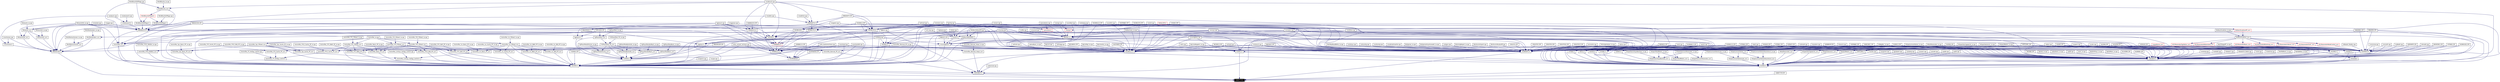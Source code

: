 digraph inheritance {
	node [label="\N"];
	graph [bb="0,0,19901,636"];
	Node54 [label="ASMETTYP.H", shape=box, fontsize=10, height="0.28", width="1.11", fontname=Helvetica, color=black, style=filled, fontcolor=white, pos="12596,10"];
	Node55 [label="MNISOCHR.H", shape=box, fontsize=10, height="0.28", width="1.11", fontname=Helvetica, color=black, URL="$_m_n_i_s_o_c_h_r_8_h.html", pos="434,234"];
	Node56 [label="mngpar.cpp", shape=box, fontsize=10, height="0.28", width="0.94", fontname=Helvetica, color=black, URL="$mngpar_8cpp.html", pos="594,458"];
	Node57 [label="MnGParAendern_ia.h", shape=box, fontsize=10, height="0.28", width="1.56", fontname=Helvetica, color=black, URL="$_mn_g_par_aendern__ia_8h.html", pos="770,346"];
	Node58 [label="MNGPARAE.H", shape=box, fontsize=10, height="0.28", width="1.14", fontname=Helvetica, color=black, URL="$_m_n_g_p_a_r_a_e_8_h.html", pos="1601,402"];
	Node59 [label="mngparae.cpp", shape=box, fontsize=10, height="0.28", width="1.11", fontname=Helvetica, color=black, URL="$mngparae_8cpp.html", pos="3519,458"];
	Node60 [label="mngrwin.cpp", shape=box, fontsize=10, height="0.28", width="1.03", fontname=Helvetica, color=black, URL="$mngrwin_8cpp.html", pos="5909,458"];
	Node61 [label="mnmenu.cpp", shape=box, fontsize=10, height="0.28", width="1.03", fontname=Helvetica, color=black, URL="$mnmenu_8cpp.html", pos="13907,458"];
	Node62 [label="MnGParAendern_ia.cpp", shape=box, fontsize=10, height="0.28", width="1.69", fontname=Helvetica, color=black, URL="$_mn_g_par_aendern__ia_8cpp.html", pos="765,402"];
	Node63 [label="MnGParIsochronen_ia.h", shape=box, fontsize=10, height="0.28", width="1.72", fontname=Helvetica, color=black, URL="$_mn_g_par_isochronen__ia_8h.html", pos="629,290"];
	Node64 [label="MnGParIsochronen_ia.cpp", shape=box, fontsize=10, height="0.28", width="1.86", fontname=Helvetica, color=black, URL="$_mn_g_par_isochronen__ia_8cpp.html", pos="629,346"];
	Node65 [label="mniastat.cpp", shape=box, fontsize=10, height="0.28", width="1.03", fontname=Helvetica, color=black, URL="$mniastat_8cpp.html", pos="216,458"];
	Node66 [label="MNISOCHR.CPP", shape=box, fontsize=10, height="0.28", width="1.31", fontname=Helvetica, color=black, URL="$_m_n_i_s_o_c_h_r_8_c_p_p.html", pos="1500,458"];
	Node67 [label="MnIsochr_ia.h", shape=box, fontsize=10, height="0.28", width="1.11", fontname=Helvetica, color=black, URL="$_mn_isochr__ia_8h.html", pos="378,402"];
	Node68 [label="MnIsochr_ia.cpp", shape=box, fontsize=10, height="0.28", width="1.25", fontname=Helvetica, color=black, URL="$_mn_isochr__ia_8cpp.html", pos="378,458"];
	Node69 [label="MnIsochrOV_ia.cpp", shape=box, fontsize=10, height="0.28", width="1.44", fontname=Helvetica, color=black, URL="$_mn_isochr_o_v__ia_8cpp.html", pos="816,458"];
	Node70 [label="MnIsochrIV_ia.h", shape=box, fontsize=10, height="0.28", width="1.22", fontname=Helvetica, color=black, URL="$_mn_isochr_i_v__ia_8h.html", pos="434,290"];
	Node71 [label="MnIsochrIV_ia.cpp", shape=box, fontsize=10, height="0.28", width="1.39", fontname=Helvetica, color=black, URL="$_mn_isochr_i_v__ia_8cpp.html", pos="456,346"];
	Node72 [label="MnIsochrOV_ia.h", shape=box, fontsize=10, height="0.28", width="1.28", fontname=Helvetica, color=black, URL="$_mn_isochr_o_v__ia_8h.html", pos="266,346"];
	Node73 [label="mnloesch.cpp", shape=box, fontsize=10, height="0.28", width="1.08", fontname=Helvetica, color=black, URL="$mnloesch_8cpp.html", pos="8817,290"];
	Node74 [label="mnvsys.cpp", shape=box, fontsize=10, height="0.28", width="0.94", fontname=Helvetica, color=black, URL="$mnvsys_8cpp.html", pos="12935,402"];
	Node75 [label="cisochrones.h", shape=box, fontsize=10, height="0.28", width="1.08", fontname=Helvetica, color=black, URL="$cisochrones_8h.html", pos="49,290"];
	Node76 [label="canalysis.cpp", shape=box, fontsize=10, height="0.28", width="1.06", fontname=Helvetica, color=black, URL="$canalysis_8cpp.html", pos="418,514"];
	Node77 [label="cisochrones.cpp", shape=box, fontsize=10, height="0.28", width="1.22", fontname=Helvetica, color=black, URL="$cisochrones_8cpp.html", pos="82,346"];
	Node78 [label="ASMETTYP.CPP", shape=box, fontsize=10, height="0.28", width="1.31", fontname=Helvetica, color=black, URL="$_a_s_m_e_t_t_y_p_8_c_p_p.html", pos="13013,66"];
	Node79 [label="ASSMENTS.H", shape=box, fontsize=10, height="0.28", width="1.14", fontname=Helvetica, color=black, URL="$_a_s_s_m_e_n_t_s_8_h.html", pos="11563,234"];
	Node80 [label="mnfahrg.cpp", shape=box, fontsize=10, height="0.28", width="1.00", fontname=Helvetica, color=black, URL="$mnfahrg_8cpp.html", pos="6140,346"];
	Node81 [label="MNFMAT.CPP", shape=box, fontsize=10, height="0.28", width="1.11", fontname=Helvetica, color=black, URL="$_m_n_f_m_a_t_8_c_p_p.html", pos="9028,290"];
	Node82 [label="MnFMatReadWrite_ia.cpp", shape=box, fontsize=10, height="0.28", width="1.83", fontname=Helvetica, color=black, URL="$_mn_f_mat_read_write__ia_8cpp.html", pos="10064,290"];
	Node83 [label="mninit.cpp", shape=box, fontsize=10, height="0.28", width="0.86", fontname=Helvetica, color=black, URL="$mninit_8cpp.html", pos="11218,458"];
	Node84 [label="mnlesalt.cpp", shape=box, fontsize=10, height="0.28", width="1.00", fontname=Helvetica, color=black, URL="$mnlesalt_8cpp.html", pos="12668,290"];
	Node85 [label="mnlstsys.cpp", shape=box, fontsize=10, height="0.28", width="1.03", fontname=Helvetica, color=black, URL="$mnlstsys_8cpp.html", pos="10185,290"];
	Node86 [label="mnlstweg.cpp", shape=box, fontsize=10, height="0.28", width="1.08", fontname=Helvetica, color=black, URL="$mnlstweg_8cpp.html", pos="8826,458"];
	Node87 [label="mnlsumlg.cpp", shape=box, fontsize=10, height="0.28", width="1.08", fontname=Helvetica, color=black, URL="$mnlsumlg_8cpp.html", pos="10317,290"];
	Node88 [label="mnmakro.cpp", shape=box, fontsize=10, height="0.28", width="1.06", fontname=Helvetica, color=black, URL="$mnmakro_8cpp.html", pos="12688,402"];
	Node89 [label="mnnfumlg.cpp", shape=box, fontsize=10, height="0.28", width="1.11", fontname=Helvetica, color=black, URL="$mnnfumlg_8cpp.html", pos="10414,290"];
	Node90 [label="MNODATT.CPP", shape=box, fontsize=10, height="0.28", width="1.19", fontname=Helvetica, color=black, URL="$_m_n_o_d_a_t_t_8_c_p_p.html", pos="6344,514"];
	Node91 [label="mnodmatrixwrite.cpp", shape=box, fontsize=10, height="0.28", width="1.50", fontname=Helvetica, color=black, URL="$mnodmatrixwrite_8cpp.html", pos="10526,290"];
	Node92 [label="MnRechAblaufPP.cpp", shape=box, fontsize=10, height="0.28", width="1.56", fontname=Helvetica, color=black, URL="$_mn_rech_ablauf_p_p_8cpp.html", pos="9259,402"];
	Node93 [label="MnRechnen_ia.cpp", shape=box, fontsize=10, height="0.28", width="1.42", fontname=Helvetica, color=black, URL="$_mn_rechnen__ia_8cpp.html", pos="10049,402"];
	Node94 [label="MnSpinne_ia.cpp", shape=box, fontsize=10, height="0.28", width="1.31", fontname=Helvetica, color=black, URL="$_mn_spinne__ia_8cpp.html", pos="10645,290"];
	Node95 [label="MnSpinneVsysAuswahl_ia.cpp", shape=box, fontsize=10, height="0.28", width="2.11", fontname=Helvetica, color=black, URL="$_mn_spinne_vsys_auswahl__ia_8cpp.html", pos="10786,290"];
	Node96 [label="mntgen.cpp", shape=box, fontsize=10, height="0.28", width="0.94", fontname=Helvetica, color=black, URL="$mntgen_8cpp.html", pos="10914,290"];
	Node97 [label="mnumlg.cpp", shape=box, fontsize=10, height="0.28", width="0.97", fontname=Helvetica, color=black, URL="$mnumlg_8cpp.html", pos="9869,402"];
	Node98 [label="mnumlgbase.cpp", shape=box, fontsize=10, height="0.28", width="1.28", fontname=Helvetica, color=black, URL="$mnumlgbase_8cpp.html", pos="12903,346"];
	Node99 [label="MnUmlgReport_ia.cpp", shape=box, fontsize=10, height="0.28", width="1.61", fontname=Helvetica, color=black, URL="$_mn_umlg_report__ia_8cpp.html", pos="11024,290"];
	Node100 [label="MNUMLREP.CPP", shape=box, fontsize=10, height="0.28", width="1.33", fontname=Helvetica, color=black, URL="$_m_n_u_m_l_r_e_p_8_c_p_p.html", pos="8922,290"];
	Node101 [label="MnVissimExport.cpp", shape=box, fontsize=10, height="0.28", width="1.50", fontname=Helvetica, color=black, URL="$_mn_vissim_export_8cpp.html", pos="11154,290"];
	Node102 [label="MnVissimRoutenPP.cpp", shape=box, fontsize=10, height="0.28", width="1.69", fontname=Helvetica, color=black, URL="$_mn_vissim_routen_p_p_8cpp.html", pos="11287,290"];
	Node103 [label="CROUTE.CPP", shape=box, fontsize=10, height="0.28", width="1.14", fontname=Helvetica, color=black, URL="$_c_r_o_u_t_e_8_c_p_p.html", pos="11407,290"];
	Node104 [label="CROUTEE.CPP", shape=box, fontsize=10, height="0.28", width="1.22", fontname=Helvetica, color=black, URL="$_c_r_o_u_t_e_e_8_c_p_p.html", pos="11510,290"];
	Node105 [label="CROUTES.CPP", shape=box, fontsize=10, height="0.28", width="1.22", fontname=Helvetica, color=black, URL="$_c_r_o_u_t_e_s_8_c_p_p.html", pos="11616,290"];
	Node106 [label="CROUTESE.CPP", shape=box, fontsize=10, height="0.28", width="1.31", fontname=Helvetica, color=black, URL="$_c_r_o_u_t_e_s_e_8_c_p_p.html", pos="11725,290"];
	Node107 [label="CROUTEUT.CPP", shape=box, fontsize=10, height="0.28", width="1.31", fontname=Helvetica, color=black, URL="$_c_r_o_u_t_e_u_t_8_c_p_p.html", pos="11837,290"];
	Node108 [label="ctsystem.cpp", shape=box, fontsize=10, height="0.28", width="1.03", fontname=Helvetica, color=black, URL="$ctsystem_8cpp.html", pos="12759,290"];
	Node109 [label="assments.cpp", shape=box, fontsize=10, height="0.28", width="1.08", fontname=Helvetica, color=black, URL="$assments_8cpp.html", pos="11941,290"];
	Node110 [label="fgumlg.cpp", shape=box, fontsize=10, height="0.28", width="0.92", fontname=Helvetica, color=black, URL="$fgumlg_8cpp.html", pos="6937,458"];
	Node111 [label="IVANBKAP.CPP", shape=box, fontsize=10, height="0.28", width="1.22", fontname=Helvetica, color=black, URL="$_i_v_a_n_b_k_a_p_8_c_p_p.html", pos="12896,290"];
	Node112 [label="IVDAVIS.CPP", shape=box, fontsize=10, height="0.28", width="1.08", fontname=Helvetica, color=black, URL="$_i_v_d_a_v_i_s_8_c_p_p.html", pos="17395,290"];
	Node113 [label="IVGGEW.CPP", shape=box, fontsize=10, height="0.28", width="1.11", fontname=Helvetica, color=black, URL="$_i_v_g_g_e_w_8_c_p_p.html", pos="13970,290"];
	Node114 [label="ivkali.cpp", shape=box, fontsize=10, height="0.28", width="0.81", fontname=Helvetica, color=black, URL="$ivkali_8cpp.html", pos="14371,290"];
	Node115 [label="IVLERN.CPP", shape=box, fontsize=10, height="0.28", width="1.06", fontname=Helvetica, color=black, URL="$_i_v_l_e_r_n_8_c_p_p.html", pos="17300,290"];
	Node116 [label="ivloesch.cpp", shape=box, fontsize=10, height="0.28", width="1.00", fontname=Helvetica, color=black, URL="$ivloesch_8cpp.html", pos="12994,290"];
	Node117 [label="IVPFEUML.CPP", shape=box, fontsize=10, height="0.28", width="1.25", fontname=Helvetica, color=black, URL="$_i_v_p_f_e_u_m_l_8_c_p_p.html", pos="15179,290"];
	Node118 [label="IVSPINNE.CPP", shape=box, fontsize=10, height="0.28", width="1.19", fontname=Helvetica, color=black, URL="$_i_v_s_p_i_n_n_e_8_c_p_p.html", pos="13381,290"];
	Node119 [label="ivsukz.cpp", shape=box, fontsize=10, height="0.28", width="0.86", fontname=Helvetica, color=black, URL="$ivsukz_8cpp.html", pos="14059,290"];
	Node120 [label="IVTRIBL.CPP", shape=box, fontsize=10, height="0.28", width="1.08", fontname=Helvetica, color=black, URL="$_i_v_t_r_i_b_l_8_c_p_p.html", pos="17605,290"];
	Node121 [label="IVUMALLG.CPP", shape=box, fontsize=10, height="0.28", width="1.25", fontname=Helvetica, color=black, URL="$_i_v_u_m_a_l_l_g_8_c_p_p.html", pos="13487,290"];
	Node122 [label="IVUMLG.CPP", shape=box, fontsize=10, height="0.28", width="1.08", fontname=Helvetica, color=black, URL="$_i_v_u_m_l_g_8_c_p_p.html", pos="17815,290"];
	Node123 [label="IVUmlgAnalyse_ia.cpp", shape=box, fontsize=10, height="0.28", width="1.61", fontname=Helvetica, color=black, URL="$_i_v_umlg_analyse__ia_8cpp.html", pos="12056,290"];
	Node124 [label="ivuparcr.cpp", shape=box, fontsize=10, height="0.28", width="0.97", fontname=Helvetica, color=black, URL="$ivuparcr_8cpp.html", pos="14181,290"];
	Node125 [label="IVVART.CPP", shape=box, fontsize=10, height="0.28", width="1.03", fontname=Helvetica, color=black, URL="$_i_v_v_a_r_t_8_c_p_p.html", pos="14493,290"];
	Node126 [label="IVWEGREC.CPP", shape=box, fontsize=10, height="0.28", width="1.31", fontname=Helvetica, color=black, URL="$_i_v_w_e_g_r_e_c_8_c_p_p.html", pos="13635,290"];
	Node127 [label="IvWegRec_ia.cpp", shape=box, fontsize=10, height="0.28", width="1.31", fontname=Helvetica, color=black, URL="$_iv_weg_rec__ia_8cpp.html", pos="13865,290"];
	Node128 [label="IVZMAT.CPP", shape=box, fontsize=10, height="0.28", width="1.03", fontname=Helvetica, color=black, URL="$_i_v_z_m_a_t_8_c_p_p.html", pos="18043,290"];
	Node129 [label="nebez.cpp", shape=box, fontsize=10, height="0.28", width="0.86", fontname=Helvetica, color=black, URL="$nebez_8cpp.html", pos="13769,290"];
	Node130 [label="nekno.cpp", shape=box, fontsize=10, height="0.28", width="0.86", fontname=Helvetica, color=black, URL="$nekno_8cpp.html", pos="12163,290"];
	Node131 [label="NEKNO2.CPP", shape=box, fontsize=10, height="0.28", width="1.11", fontname=Helvetica, color=black, URL="$_n_e_k_n_o2_8_c_p_p.html", pos="9436,290"];
	Node132 [label="nelin.cpp", shape=box, fontsize=10, height="0.28", width="0.78", fontname=Helvetica, color=black, URL="$nelin_8cpp.html", pos="9114,290"];
	Node133 [label="NeLinieKoppeln_ia.cpp", shape=box, fontsize=10, height="0.28", width="1.64", fontname=Helvetica, color=black, URL="$_ne_linie_koppeln__ia_8cpp.html", pos="9319,290"];
	Node134 [label="nestr.cpp", shape=box, fontsize=10, height="0.28", width="0.78", fontname=Helvetica, color=black, URL="$nestr_8cpp.html", pos="12586,290"];
	Node135 [label="nestr2.cpp", shape=box, fontsize=10, height="0.28", width="0.86", fontname=Helvetica, color=black, URL="$nestr2_8cpp.html", pos="12509,290"];
	Node136 [label="NEUMLG.CPP", shape=box, fontsize=10, height="0.28", width="1.14", fontname=Helvetica, color=black, URL="$_n_e_u_m_l_g_8_c_p_p.html", pos="9201,290"];
	Node137 [label="ovlinerf.cpp", shape=box, fontsize=10, height="0.28", width="0.94", fontname=Helvetica, color=black, URL="$ovlinerf_8cpp.html", pos="9528,290"];
	Node138 [label="ovlle_kostenrechnen.cpp", shape=box, fontsize=10, height="0.28", width="1.75", fontname=Helvetica, color=black, URL="$ovlle__kostenrechnen_8cpp.html", pos="6535,290"];
	Node139 [label="ovlle_umlauf_rechnen.cpp", shape=box, fontsize=10, height="0.28", width="1.83", fontname=Helvetica, color=black, URL="$ovlle__umlauf__rechnen_8cpp.html", pos="6682,290"];
	Node140 [label="OVSPINNE.CPP", shape=box, fontsize=10, height="0.28", width="1.25", fontname=Helvetica, color=black, URL="$_o_v_s_p_i_n_n_e_8_c_p_p.html", pos="10584,458"];
	Node141 [label="OVUMALLG.CPP", shape=box, fontsize=10, height="0.28", width="1.31", fontname=Helvetica, color=black, URL="$_o_v_u_m_a_l_l_g_8_c_p_p.html", pos="8299,458"];
	Node142 [label="ovumlauf.cpp", shape=box, fontsize=10, height="0.28", width="1.06", fontname=Helvetica, color=black, URL="$ovumlauf_8cpp.html", pos="6416,290"];
	Node143 [label="ovumlaufatt.cpp", shape=box, fontsize=10, height="0.28", width="1.19", fontname=Helvetica, color=black, URL="$ovumlaufatt_8cpp.html", pos="6809,290"];
	Node144 [label="ovumlfp2.cpp", shape=box, fontsize=10, height="0.28", width="1.06", fontname=Helvetica, color=black, URL="$ovumlfp2_8cpp.html", pos="8196,458"];
	Node145 [label="OVUMLG.CPP", shape=box, fontsize=10, height="0.28", width="1.14", fontname=Helvetica, color=black, URL="$_o_v_u_m_l_g_8_c_p_p.html", pos="6204,458"];
	Node146 [label="ovumllin.cpp", shape=box, fontsize=10, height="0.28", width="1.00", fontname=Helvetica, color=black, URL="$ovumllin_8cpp.html", pos="7146,458"];
	Node147 [label="OVUMLSYS.CPP", shape=box, fontsize=10, height="0.28", width="1.31", fontname=Helvetica, color=black, URL="$_o_v_u_m_l_s_y_s_8_c_p_p.html", pos="8411,458"];
	Node148 [label="IVUMWELT.CPP", shape=box, fontsize=10, height="0.28", width="1.25", fontname=Helvetica, color=black, URL="$_i_v_u_m_w_e_l_t_8_c_p_p.html", pos="14279,290"];
	Node149 [label="IVUPAR.H", shape=box, fontsize=10, height="0.28", width="0.86", fontname=Helvetica, color=black, URL="$_i_v_u_p_a_r_8_h.html", pos="17400,122"];
	Node150 [label="mnumlgbase.h", shape=box, fontsize=10, height="0.28", width="1.14", fontname=Helvetica, color=black, URL="$mnumlgbase_8h.html", pos="13165,290"];
	Node151 [label="MNUMLG.H", shape=box, fontsize=10, height="0.28", width="0.97", fontname=Helvetica, color=black, URL="$_m_n_u_m_l_g_8_h.html", pos="13758,346"];
	Node152 [label="MNEMME.CPP", shape=box, fontsize=10, height="0.28", width="1.19", fontname=Helvetica, color=black, URL="$_m_n_e_m_m_e_8_c_p_p.html", pos="16136,402"];
	Node153 [label="mnfile.cpp", shape=box, fontsize=10, height="0.28", width="0.86", fontname=Helvetica, color=black, URL="$mnfile_8cpp.html", pos="13626,402"];
	Node154 [label="mnntlese.cpp", shape=box, fontsize=10, height="0.28", width="1.06", fontname=Helvetica, color=black, URL="$mnntlese_8cpp.html", pos="15063,402"];
	Node155 [label="MNVERS.CPP", shape=box, fontsize=10, height="0.28", width="1.14", fontname=Helvetica, color=black, URL="$_m_n_v_e_r_s_8_c_p_p.html", pos="16034,402"];
	Node156 [label="mnversd.cpp", shape=box, fontsize=10, height="0.28", width="1.03", fontname=Helvetica, color=black, URL="$mnversd_8cpp.html", pos="13712,402"];
	Node157 [label="cassig.h", shape=box, fontsize=10, height="0.28", width="0.72", fontname=Helvetica, color=red, URL="$cassig_8h.html", pos="14037,402"];
	Node158 [label="CASSIG.CPP", shape=box, fontsize=10, height="0.28", width="1.08", fontname=Helvetica, color=black, URL="$_c_a_s_s_i_g_8_c_p_p.html", pos="14089,458"];
	Node159 [label="cassigs.cpp", shape=box, fontsize=10, height="0.28", width="0.94", fontname=Helvetica, color=black, URL="$cassigs_8cpp.html", pos="13997,458"];
	Node161 [label="cprocedure.h", shape=box, fontsize=10, height="0.28", width="1.03", fontname=Helvetica, color=red, URL="$cprocedure_8h.html", pos="13804,402"];
	Node163 [label="cprocedures.cpp", shape=box, fontsize=10, height="0.28", width="1.25", fontname=Helvetica, color=black, URL="$cprocedures_8cpp.html", pos="13805,458"];
	Node165 [label="cvisum.cpp", shape=box, fontsize=10, height="0.28", width="0.92", fontname=Helvetica, color=black, URL="$cvisum_8cpp.html", pos="13581,458"];
	Node166 [label="MNEXIT.CPP", shape=box, fontsize=10, height="0.28", width="1.06", fontname=Helvetica, color=black, URL="$_m_n_e_x_i_t_8_c_p_p.html", pos="13048,346"];
	Node167 [label="MnRechAblaufPP.h", shape=box, fontsize=10, height="0.28", width="1.42", fontname=Helvetica, color=black, URL="$_mn_rech_ablauf_p_p_8h.html", pos="13155,346"];
	Node168 [label="MnRechPS.h", shape=box, fontsize=10, height="0.28", width="1.06", fontname=Helvetica, color=red, URL="$_mn_rech_p_s_8h.html", pos="15367,458"];
	Node171 [label="MnRechFunktion_ia.h", shape=box, fontsize=10, height="0.28", width="1.56", fontname=Helvetica, color=black, URL="$_mn_rech_funktion__ia_8h.html", pos="16549,346"];
	Node172 [label="MnRechFunktionPP_ia.h", shape=box, fontsize=10, height="0.28", width="1.75", fontname=Helvetica, color=red, URL="$_mn_rech_funktion_p_p__ia_8h.html", pos="16549,402"];
	Node174 [label="MnRechFunktion_ia.cpp", shape=box, fontsize=10, height="0.28", width="1.72", fontname=Helvetica, color=black, URL="$_mn_rech_funktion__ia_8cpp.html", pos="16406,402"];
	Node175 [label="cvisum.h", shape=box, fontsize=10, height="0.28", width="0.78", fontname=Helvetica, color=black, URL="$cvisum_8h.html", pos="13448,346"];
	Node176 [label="CgQuery.cpp", shape=box, fontsize=10, height="0.28", width="1.03", fontname=Helvetica, color=black, URL="$_cg_query_8cpp.html", pos="13220,402"];
	Node177 [label="initole.cpp", shape=box, fontsize=10, height="0.28", width="0.86", fontname=Helvetica, color=black, URL="$initole_8cpp.html", pos="13306,402"];
	Node178 [label="vsf_imp.cpp", shape=box, fontsize=10, height="0.28", width="0.97", fontname=Helvetica, color=black, URL="$vsf__imp_8cpp.html", pos="13390,402"];
	Node179 [label="mninfo.cpp", shape=box, fontsize=10, height="0.28", width="0.92", fontname=Helvetica, color=black, URL="$mninfo_8cpp.html", pos="16823,234"];
	Node180 [label="mnspinne.cpp", shape=box, fontsize=10, height="0.28", width="1.08", fontname=Helvetica, color=black, URL="$mnspinne_8cpp.html", pos="16913,234"];
	Node181 [label="dynbewrt.cpp", shape=box, fontsize=10, height="0.28", width="1.06", fontname=Helvetica, color=black, URL="$dynbewrt_8cpp.html", pos="17008,234"];
	Node182 [label="IVBEWERT.H", shape=box, fontsize=10, height="0.28", width="1.08", fontname=Helvetica, color=black, URL="$_i_v_b_e_w_e_r_t_8_h.html", pos="15073,178"];
	Node183 [label="mnabsuch.cpp", shape=box, fontsize=10, height="0.28", width="1.14", fontname=Helvetica, color=black, URL="$mnabsuch_8cpp.html", pos="5715,626"];
	Node184 [label="mnlststy.cpp", shape=box, fontsize=10, height="0.28", width="1.00", fontname=Helvetica, color=black, URL="$mnlststy_8cpp.html", pos="15780,234"];
	Node185 [label="mnmmrw.cpp", shape=box, fontsize=10, height="0.28", width="1.06", fontname=Helvetica, color=black, URL="$mnmmrw_8cpp.html", pos="14902,290"];
	Node186 [label="mnmulti.cpp", shape=box, fontsize=10, height="0.28", width="0.97", fontname=Helvetica, color=black, URL="$mnmulti_8cpp.html", pos="14993,290"];
	Node187 [label="ivabbatt.cpp", shape=box, fontsize=10, height="0.28", width="0.97", fontname=Helvetica, color=black, URL="$ivabbatt_8cpp.html", pos="15081,290"];
	Node188 [label="ivanbatt.cpp", shape=box, fontsize=10, height="0.28", width="0.97", fontname=Helvetica, color=black, URL="$ivanbatt_8cpp.html", pos="15869,234"];
	Node189 [label="ivbewer1.cpp", shape=box, fontsize=10, height="0.28", width="1.03", fontname=Helvetica, color=black, URL="$ivbewer1_8cpp.html", pos="15959,234"];
	Node190 [label="IVBEWERT.CPP", shape=box, fontsize=10, height="0.28", width="1.25", fontname=Helvetica, color=black, URL="$_i_v_b_e_w_e_r_t_8_c_p_p.html", pos="15287,290"];
	Node191 [label="IVUPARCR.H", shape=box, fontsize=10, height="0.28", width="1.08", fontname=Helvetica, color=black, URL="$_i_v_u_p_a_r_c_r_8_h.html", pos="16391,234"];
	Node192 [label="IvBewert_Nodes.cpp", shape=box, fontsize=10, height="0.28", width="1.50", fontname=Helvetica, color=black, URL="$_iv_bewert___nodes_8cpp.html", pos="15808,290"];
	Node193 [label="IVCrParameterBasis_ia.h", shape=box, fontsize=10, height="0.28", width="1.78", fontname=Helvetica, color=red, URL="$_i_v_cr_parameter_basis__ia_8h.html", pos="16708,290"];
	Node195 [label="IVCrParameterBelastung_ia.h", shape=box, fontsize=10, height="0.28", width="2.06", fontname=Helvetica, color=red, URL="$_i_v_cr_parameter_belastung__ia_8h.html", pos="16864,290"];
	Node197 [label="IVCrParameterCrKurve_ia.h", shape=box, fontsize=10, height="0.28", width="1.94", fontname=Helvetica, color=red, URL="$_i_v_cr_parameter_cr_kurve__ia_8h.html", pos="17026,290"];
	Node199 [label="IVCrParameterErasF_ia.h", shape=box, fontsize=10, height="0.28", width="1.81", fontname=Helvetica, color=red, URL="$_i_v_cr_parameter_eras_f__ia_8h.html", pos="17179,290"];
	Node201 [label="IVCrParameterNodeControl_ia.h", shape=box, fontsize=10, height="0.28", width="2.22", fontname=Helvetica, color=red, URL="$_i_v_cr_parameter_node_control__ia_8h.html", pos="16212,290"];
	Node203 [label="IVCrParameterTypfaktor_ia.h", shape=box, fontsize=10, height="0.28", width="2.00", fontname=Helvetica, color=red, URL="$_i_v_cr_parameter_typfaktor__ia_8h.html", pos="16382,290"];
	Node205 [label="IVCrParameterWiderstand_ia.h", shape=box, fontsize=10, height="0.28", width="2.14", fontname=Helvetica, color=red, URL="$_i_v_cr_parameter_widerstand__ia_8h.html", pos="16549,290"];
	Node207 [label="IVERASF.CPP", shape=box, fontsize=10, height="0.28", width="1.14", fontname=Helvetica, color=black, URL="$_i_v_e_r_a_s_f_8_c_p_p.html", pos="15921,290"];
	Node208 [label="ivknoatt.cpp", shape=box, fontsize=10, height="0.28", width="0.97", fontname=Helvetica, color=black, URL="$ivknoatt_8cpp.html", pos="15385,290"];
	Node209 [label="IVKURZW1.CPP", shape=box, fontsize=10, height="0.28", width="1.25", fontname=Helvetica, color=black, URL="$_i_v_k_u_r_z_w1_8_c_p_p.html", pos="14593,290"];
	Node210 [label="IVTRIBS.CPP", shape=box, fontsize=10, height="0.28", width="1.11", fontname=Helvetica, color=black, URL="$_i_v_t_r_i_b_s_8_c_p_p.html", pos="14696,290"];
	Node211 [label="IVUMAUSG.CPP", shape=box, fontsize=10, height="0.28", width="1.28", fontname=Helvetica, color=black, URL="$_i_v_u_m_a_u_s_g_8_c_p_p.html", pos="14800,290"];
	Node212 [label="IvuparKurve_ia.h", shape=box, fontsize=10, height="0.28", width="1.28", fontname=Helvetica, color=red, URL="$_ivupar_kurve__ia_8h.html", pos="15560,290"];
	Node214 [label="NeSTStagePP_ia.cpp", shape=box, fontsize=10, height="0.28", width="1.56", fontname=Helvetica, color=black, URL="$_ne_s_t_stage_p_p__ia_8cpp.html", pos="15680,290"];
	Node215 [label="ivlstweg.cpp", shape=box, fontsize=10, height="0.28", width="0.97", fontname=Helvetica, color=black, URL="$ivlstweg_8cpp.html", pos="17099,234"];
	Node216 [label="IvNodeCtrl_Node.cpp", shape=box, fontsize=10, height="0.28", width="1.56", fontname=Helvetica, color=black, URL="$_iv_node_ctrl___node_8cpp.html", pos="16070,234"];
	Node217 [label="ivrasw1.cpp", shape=box, fontsize=10, height="0.28", width="0.94", fontname=Helvetica, color=black, URL="$ivrasw1_8cpp.html", pos="17186,234"];
	Node218 [label="ivstratt.cpp", shape=box, fontsize=10, height="0.28", width="0.89", fontname=Helvetica, color=black, URL="$ivstratt_8cpp.html", pos="17270,234"];
	Node219 [label="ivzstr.cpp", shape=box, fontsize=10, height="0.28", width="0.81", fontname=Helvetica, color=black, URL="$ivzstr_8cpp.html", pos="16173,234"];
	Node220 [label="ivzwstrrw.cpp", shape=box, fontsize=10, height="0.28", width="1.06", fontname=Helvetica, color=black, URL="$ivzwstrrw_8cpp.html", pos="16258,234"];
	Node221 [label="neabb.cpp", shape=box, fontsize=10, height="0.28", width="0.86", fontname=Helvetica, color=black, URL="$neabb_8cpp.html", pos="17351,234"];
	Node222 [label="NeAbbBasis_ia.cpp", shape=box, fontsize=10, height="0.28", width="1.44", fontname=Helvetica, color=black, URL="$_ne_abb_basis__ia_8cpp.html", pos="14002,234"];
	Node223 [label="NeAbbMain_ia.cpp", shape=box, fontsize=10, height="0.28", width="1.39", fontname=Helvetica, color=black, URL="$_ne_abb_main__ia_8cpp.html", pos="14122,234"];
	Node224 [label="NEANB.CPP", shape=box, fontsize=10, height="0.28", width="1.03", fontname=Helvetica, color=black, URL="$_n_e_a_n_b_8_c_p_p.html", pos="14873,234"];
	Node225 [label="NeAnb_ia.cpp", shape=box, fontsize=10, height="0.28", width="1.08", fontname=Helvetica, color=black, URL="$_ne_anb__ia_8cpp.html", pos="14967,234"];
	Node226 [label="nebezbasis_ia.cpp", shape=box, fontsize=10, height="0.28", width="1.36", fontname=Helvetica, color=black, URL="$nebezbasis__ia_8cpp.html", pos="15073,234"];
	Node227 [label="nedi4.cpp", shape=box, fontsize=10, height="0.28", width="0.83", fontname=Helvetica, color=black, URL="$nedi4_8cpp.html", pos="17430,234"];
	Node228 [label="nedi8.cpp", shape=box, fontsize=10, height="0.28", width="0.83", fontname=Helvetica, color=black, URL="$nedi8_8cpp.html", pos="15170,234"];
	Node229 [label="nestr_ia.cpp", shape=box, fontsize=10, height="0.28", width="0.97", fontname=Helvetica, color=black, URL="$nestr__ia_8cpp.html", pos="15253,234"];
	Node230 [label="NeStrIVVsys_ia.cpp", shape=box, fontsize=10, height="0.28", width="1.47", fontname=Helvetica, color=black, URL="$_ne_str_i_v_vsys__ia_8cpp.html", pos="15359,234"];
	Node231 [label="NeStrMain_ia.cpp", shape=box, fontsize=10, height="0.28", width="1.33", fontname=Helvetica, color=black, URL="$_ne_str_main__ia_8cpp.html", pos="15478,234"];
	Node232 [label="IVLAERM.CPP", shape=box, fontsize=10, height="0.28", width="1.17", fontname=Helvetica, color=black, URL="$_i_v_l_a_e_r_m_8_c_p_p.html", pos="15586,234"];
	Node233 [label="IVUMWE.CPP", shape=box, fontsize=10, height="0.28", width="1.11", fontname=Helvetica, color=black, URL="$_i_v_u_m_w_e_8_c_p_p.html", pos="15686,234"];
	Node234 [label="IVDAVIS.H", shape=box, fontsize=10, height="0.28", width="0.89", fontname=Helvetica, color=black, URL="$_i_v_d_a_v_i_s_8_h.html", pos="17798,234"];
	Node235 [label="IVGGEW.H", shape=box, fontsize=10, height="0.28", width="0.92", fontname=Helvetica, color=black, URL="$_i_v_g_g_e_w_8_h.html", pos="13817,178"];
	Node236 [label="IVKALI.H", shape=box, fontsize=10, height="0.28", width="0.81", fontname=Helvetica, color=black, URL="$_i_v_k_a_l_i_8_h.html", pos="17545,234"];
	Node237 [label="IVKaliParameter_ia.h", shape=box, fontsize=10, height="0.28", width="1.53", fontname=Helvetica, color=black, URL="$_i_v_kali_parameter__ia_8h.html", pos="19387,234"];
	Node238 [label="IVKaliParameter_ia.cpp", shape=box, fontsize=10, height="0.28", width="1.67", fontname=Helvetica, color=black, URL="$_i_v_kali_parameter__ia_8cpp.html", pos="19315,290"];
	Node239 [label="IVUPAR.CPP", shape=box, fontsize=10, height="0.28", width="1.06", fontname=Helvetica, color=black, URL="$_i_v_u_p_a_r_8_c_p_p.html", pos="19431,290"];
	Node240 [label="IVLERN.H", shape=box, fontsize=10, height="0.28", width="0.86", fontname=Helvetica, color=black, URL="$_i_v_l_e_r_n_8_h.html", pos="17717,234"];
	Node241 [label="IVPFEUML.H", shape=box, fontsize=10, height="0.28", width="1.06", fontname=Helvetica, color=black, URL="$_i_v_p_f_e_u_m_l_8_h.html", pos="17630,234"];
	Node242 [label="IVSUKZ.H", shape=box, fontsize=10, height="0.28", width="0.86", fontname=Helvetica, color=black, URL="$_i_v_s_u_k_z_8_h.html", pos="13787,234"];
	Node243 [label="IVTRIBA.H", shape=box, fontsize=10, height="0.28", width="0.92", fontname=Helvetica, color=black, URL="$_i_v_t_r_i_b_a_8_h.html", pos="17881,234"];
	Node244 [label="IVTRIBA.CPP", shape=box, fontsize=10, height="0.28", width="1.08", fontname=Helvetica, color=black, URL="$_i_v_t_r_i_b_a_8_c_p_p.html", pos="17911,290"];
	Node245 [label="IVTRIBL.H", shape=box, fontsize=10, height="0.28", width="0.89", fontname=Helvetica, color=black, URL="$_i_v_t_r_i_b_l_8_h.html", pos="17964,234"];
	Node246 [label="IVUMLG.H", shape=box, fontsize=10, height="0.28", width="0.89", fontname=Helvetica, color=black, URL="$_i_v_u_m_l_g_8_h.html", pos="13174,234"];
	Node247 [label="IVZMAT.H", shape=box, fontsize=10, height="0.28", width="0.86", fontname=Helvetica, color=black, URL="$_i_v_z_m_a_t_8_h.html", pos="19245,234"];
	Node248 [label="IVUparDavisumParameter_ia.h", shape=box, fontsize=10, height="0.28", width="2.14", fontname=Helvetica, color=black, URL="$_i_v_upar_davisum_parameter__ia_8h.html", pos="18354,178"];
	Node249 [label="IVUparDavisumParameter_ia.cpp", shape=box, fontsize=10, height="0.28", width="2.28", fontname=Helvetica, color=black, URL="$_i_v_upar_davisum_parameter__ia_8cpp.html", pos="18354,234"];
	Node250 [label="IVUparDavisVsysBezGew_ia.h", shape=box, fontsize=10, height="0.28", width="2.14", fontname=Helvetica, color=black, URL="$_i_v_upar_davis_vsys_bez_gew__ia_8h.html", pos="18177,178"];
	Node251 [label="IVUparDavisVsysBezGew_ia.cpp", shape=box, fontsize=10, height="0.28", width="2.28", fontname=Helvetica, color=black, URL="$_i_v_upar_davis_vsys_bez_gew__ia_8cpp.html", pos="18172,234"];
	Node252 [label="IVUparTributMatrix_ia.cpp", shape=box, fontsize=10, height="0.28", width="1.83", fontname=Helvetica, color=black, URL="$_i_v_upar_tribut_matrix__ia_8cpp.html", pos="18520,234"];
	Node253 [label="IVUparGleichgewicht_ia.h", shape=box, fontsize=10, height="0.28", width="1.81", fontname=Helvetica, color=black, URL="$_i_v_upar_gleichgewicht__ia_8h.html", pos="19563,234"];
	Node254 [label="IVUparGleichgewicht_ia.cpp", shape=box, fontsize=10, height="0.28", width="1.97", fontname=Helvetica, color=black, URL="$_i_v_upar_gleichgewicht__ia_8cpp.html", pos="19558,290"];
	Node255 [label="IVUparLernverfahrenLoto_ia.h", shape=box, fontsize=10, height="0.28", width="2.08", fontname=Helvetica, color=black, URL="$_i_v_upar_lernverfahren_loto__ia_8h.html", pos="18750,178"];
	Node256 [label="IVUparLernverfahren_ia.h", shape=box, fontsize=10, height="0.28", width="1.81", fontname=Helvetica, color=black, URL="$_i_v_upar_lernverfahren__ia_8h.html", pos="18923,234"];
	Node257 [label="IVUparLernverfahren_ia.cpp", shape=box, fontsize=10, height="0.28", width="1.97", fontname=Helvetica, color=black, URL="$_i_v_upar_lernverfahren__ia_8cpp.html", pos="18923,290"];
	Node258 [label="IVUparLernverfahrenLoto_ia.cpp", shape=box, fontsize=10, height="0.28", width="2.22", fontname=Helvetica, color=black, URL="$_i_v_upar_lernverfahren_loto__ia_8cpp.html", pos="18760,234"];
	Node259 [label="IVUparLernverfahrenHeuristisch_ia.h", shape=box, fontsize=10, height="0.28", width="2.50", fontname=Helvetica, color=black, URL="$_i_v_upar_lernverfahren_heuristisch__ia_8h.html", pos="18933,178"];
	Node260 [label="IVUparLernverfahrenHeuristisch_ia.cpp", shape=box, fontsize=10, height="0.28", width="2.64", fontname=Helvetica, color=black, URL="$_i_v_upar_lernverfahren_heuristisch__ia_8cpp.html", pos="19101,234"];
	Node261 [label="IVUparSukzessiv_ia.h", shape=box, fontsize=10, height="0.28", width="1.58", fontname=Helvetica, color=black, URL="$_i_v_upar_sukzessiv__ia_8h.html", pos="19703,234"];
	Node262 [label="IVUparSukzessiv_ia.cpp", shape=box, fontsize=10, height="0.28", width="1.72", fontname=Helvetica, color=black, URL="$_i_v_upar_sukzessiv__ia_8cpp.html", pos="19709,290"];
	Node263 [label="IVUparTributMatrix_ia.h", shape=box, fontsize=10, height="0.28", width="1.67", fontname=Helvetica, color=black, URL="$_i_v_upar_tribut_matrix__ia_8h.html", pos="18520,178"];
	Node264 [label="IVUparZMatrix_ia.h", shape=box, fontsize=10, height="0.28", width="1.42", fontname=Helvetica, color=black, URL="$_i_v_upar_z_matrix__ia_8h.html", pos="19829,234"];
	Node265 [label="IVUparZMatrix_ia.cpp", shape=box, fontsize=10, height="0.28", width="1.56", fontname=Helvetica, color=black, URL="$_i_v_upar_z_matrix__ia_8cpp.html", pos="19845,290"];
	Node266 [label="OVUPAR.H", shape=box, fontsize=10, height="0.28", width="0.94", fontname=Helvetica, color=black, URL="$_o_v_u_p_a_r_8_h.html", pos="5134,122"];
	Node267 [label="MNABSUCH.H", shape=box, fontsize=10, height="0.28", width="1.17", fontname=Helvetica, color=black, URL="$_m_n_a_b_s_u_c_h_8_h.html", pos="1083,402"];
	Node268 [label="MnABSuche_ia.h", shape=box, fontsize=10, height="0.28", width="1.31", fontname=Helvetica, color=black, URL="$_mn_a_b_suche__ia_8h.html", pos="1242,570"];
	Node269 [label="MnABSuche_ia.cpp", shape=box, fontsize=10, height="0.28", width="1.44", fontname=Helvetica, color=black, URL="$_mn_a_b_suche__ia_8cpp.html", pos="1242,626"];
	Node270 [label="MnABSuchOVPPage.cpp", shape=box, fontsize=10, height="0.28", width="1.78", fontname=Helvetica, color=black, URL="$_mn_a_b_such_o_v_p_page_8cpp.html", pos="1039,626"];
	Node271 [label="MnABSuchIVPPage.h", shape=box, fontsize=10, height="0.28", width="1.58", fontname=Helvetica, color=black, URL="$_mn_a_b_such_i_v_p_page_8h.html", pos="1217,458"];
	Node272 [label="MnABSuchePSheet.h", shape=box, fontsize=10, height="0.28", width="1.58", fontname=Helvetica, color=red, URL="$_mn_a_b_suche_p_sheet_8h.html", pos="1124,514"];
	Node274 [label="MnABSuchIvPPage.cpp", shape=box, fontsize=10, height="0.28", width="1.69", fontname=Helvetica, color=black, URL="$_mn_a_b_such_iv_p_page_8cpp.html", pos="1260,514"];
	Node275 [label="MnABSuchOVPPage.h", shape=box, fontsize=10, height="0.28", width="1.64", fontname=Helvetica, color=black, URL="$_mn_a_b_such_o_v_p_page_8h.html", pos="1083,458"];
	Node276 [label="croutesearch.h", shape=box, fontsize=10, height="0.28", width="1.14", fontname=Helvetica, color=black, URL="$croutesearch_8h.html", pos="965,458"];
	Node277 [label="croutesearch.cpp", shape=box, fontsize=10, height="0.28", width="1.28", fontname=Helvetica, color=black, URL="$croutesearch_8cpp.html", pos="965,514"];
	Node278 [label="MNODATT.H", shape=box, fontsize=10, height="0.28", width="1.03", fontname=Helvetica, color=black, URL="$_m_n_o_d_a_t_t_8_h.html", pos="6428,458"];
	Node279 [label="mnattrlist.cpp", shape=box, fontsize=10, height="0.28", width="1.06", fontname=Helvetica, color=black, URL="$mnattrlist_8cpp.html", pos="6443,514"];
	Node280 [label="mnodlst.cpp", shape=box, fontsize=10, height="0.28", width="0.97", fontname=Helvetica, color=black, URL="$mnodlst_8cpp.html", pos="5570,514"];
	Node281 [label="FGPARA.H", shape=box, fontsize=10, height="0.28", width="0.92", fontname=Helvetica, color=black, URL="$_f_g_p_a_r_a_8_h.html", pos="1960,178"];
	Node282 [label="FGPARA.CPP", shape=box, fontsize=10, height="0.28", width="1.11", fontname=Helvetica, color=black, URL="$_f_g_p_a_r_a_8_c_p_p.html", pos="2250,234"];
	Node283 [label="fgplaus2.h", shape=box, fontsize=10, height="0.28", width="0.86", fontname=Helvetica, color=black, URL="$fgplaus2_8h.html", pos="1910,346"];
	Node284 [label="fgplaus2.cpp", shape=box, fontsize=10, height="0.28", width="1.00", fontname=Helvetica, color=black, URL="$fgplaus2_8cpp.html", pos="5570,458"];
	Node285 [label="FGPLAUSI.CPP", shape=box, fontsize=10, height="0.28", width="1.22", fontname=Helvetica, color=black, URL="$_f_g_p_l_a_u_s_i_8_c_p_p.html", pos="1830,402"];
	Node286 [label="fgplausi.h", shape=box, fontsize=10, height="0.28", width="0.81", fontname=Helvetica, color=black, URL="$fgplausi_8h.html", pos="2017,290"];
	Node287 [label="FgPlausiPara_ia.h", shape=box, fontsize=10, height="0.28", width="1.36", fontname=Helvetica, color=black, URL="$_fg_plausi_para__ia_8h.html", pos="1547,346"];
	Node288 [label="FgPlausiPara_ia.cpp", shape=box, fontsize=10, height="0.28", width="1.50", fontname=Helvetica, color=black, URL="$_fg_plausi_para__ia_8cpp.html", pos="1714,402"];
	Node289 [label="FGPlausiPara_PS_ia.h", shape=box, fontsize=10, height="0.28", width="1.64", fontname=Helvetica, color=black, URL="$_f_g_plausi_para___p_s__ia_8h.html", pos="1547,290"];
	Node290 [label="FGPlausiPara_PS_ia.cpp", shape=box, fontsize=10, height="0.28", width="1.78", fontname=Helvetica, color=black, URL="$_f_g_plausi_para___p_s__ia_8cpp.html", pos="1678,346"];
	Node291 [label="FgPlausiParaBasis_ia.h", shape=box, fontsize=10, height="0.28", width="1.69", fontname=Helvetica, color=black, URL="$_fg_plausi_para_basis__ia_8h.html", pos="1524,234"];
	Node292 [label="FgPlausiParaBasis_ia.cpp", shape=box, fontsize=10, height="0.28", width="1.83", fontname=Helvetica, color=black, URL="$_fg_plausi_para_basis__ia_8cpp.html", pos="1404,290"];
	Node293 [label="FgPlausiParaErhLinie_ia.h", shape=box, fontsize=10, height="0.28", width="1.86", fontname=Helvetica, color=black, URL="$_fg_plausi_para_erh_linie__ia_8h.html", pos="1708,234"];
	Node294 [label="FgPlausiParaErhLinie_ia.cpp", shape=box, fontsize=10, height="0.28", width="2.00", fontname=Helvetica, color=black, URL="$_fg_plausi_para_erh_linie__ia_8cpp.html", pos="1696,290"];
	Node295 [label="FgPlausiParaKontrolle_ia.h", shape=box, fontsize=10, height="0.28", width="1.89", fontname=Helvetica, color=black, URL="$_fg_plausi_para_kontrolle__ia_8h.html", pos="1861,234"];
	Node296 [label="FgPlausiParaKontrolle_ia.cpp", shape=box, fontsize=10, height="0.28", width="2.03", fontname=Helvetica, color=black, URL="$_fg_plausi_para_kontrolle__ia_8cpp.html", pos="1859,290"];
	Node297 [label="FgPlausiParaVorNach_ia.h", shape=box, fontsize=10, height="0.28", width="1.89", fontname=Helvetica, color=black, URL="$_fg_plausi_para_vor_nach__ia_8h.html", pos="1377,234"];
	Node298 [label="FgPlausiParaVorNach_ia.cpp", shape=box, fontsize=10, height="0.28", width="2.03", fontname=Helvetica, color=black, URL="$_fg_plausi_para_vor_nach__ia_8cpp.html", pos="1247,290"];
	Node299 [label="OVABSUCH.H", shape=box, fontsize=10, height="0.28", width="1.14", fontname=Helvetica, color=black, URL="$_o_v_a_b_s_u_c_h_8_h.html", pos="5683,402"];
	Node300 [label="OVABSUCH.CPP", shape=box, fontsize=10, height="0.28", width="1.31", fontname=Helvetica, color=black, URL="$_o_v_a_b_s_u_c_h_8_c_p_p.html", pos="5715,458"];
	Node301 [label="ovaqrech.cpp", shape=box, fontsize=10, height="0.28", width="1.06", fontname=Helvetica, color=black, URL="$ovaqrech_8cpp.html", pos="5960,178"];
	Node302 [label="OVUMSBEW.H", shape=box, fontsize=10, height="0.28", width="1.17", fontname=Helvetica, color=black, URL="$_o_v_u_m_s_b_e_w_8_h.html", pos="6499,178"];
	Node303 [label="OVKWALLG.H", shape=box, fontsize=10, height="0.28", width="1.11", fontname=Helvetica, color=black, URL="$_o_v_k_w_a_l_l_g_8_h.html", pos="6132,234"];
	Node304 [label="OVKWALLG.CPP", shape=box, fontsize=10, height="0.28", width="1.31", fontname=Helvetica, color=black, URL="$_o_v_k_w_a_l_l_g_8_c_p_p.html", pos="6275,290"];
	Node305 [label="OVKWWEG.H", shape=box, fontsize=10, height="0.28", width="1.11", fontname=Helvetica, color=red, URL="$_o_v_k_w_w_e_g_8_h.html", pos="5686,290"];
	Node307 [label="OVVERB.H", shape=box, fontsize=10, height="0.28", width="0.94", fontname=Helvetica, color=black, URL="$_o_v_v_e_r_b_8_h.html", pos="5752,346"];
	Node308 [label="fgkenn.cpp", shape=box, fontsize=10, height="0.28", width="0.89", fontname=Helvetica, color=black, URL="$fgkenn_8cpp.html", pos="6440,402"];
	Node311 [label="OVUMLSYS.H", shape=box, fontsize=10, height="0.28", width="1.11", fontname=Helvetica, color=black, URL="$_o_v_u_m_l_s_y_s_8_h.html", pos="6350,402"];
	Node312 [label="nelinsel.cpp", shape=box, fontsize=10, height="0.28", width="0.94", fontname=Helvetica, color=black, URL="$nelinsel_8cpp.html", pos="6702,458"];
	Node313 [label="OVUMLFP2.H", shape=box, fontsize=10, height="0.28", width="1.11", fontname=Helvetica, color=black, URL="$_o_v_u_m_l_f_p2_8_h.html", pos="6007,402"];
	Node314 [label="OVUMLLIN.H", shape=box, fontsize=10, height="0.28", width="1.06", fontname=Helvetica, color=black, URL="$_o_v_u_m_l_l_i_n_8_h.html", pos="5911,402"];
	Node317 [label="OVUMSBEW.CPP", shape=box, fontsize=10, height="0.28", width="1.36", fontname=Helvetica, color=black, URL="$_o_v_u_m_s_b_e_w_8_c_p_p.html", pos="6422,234"];
	Node318 [label="OVUMALLG.H", shape=box, fontsize=10, height="0.28", width="1.11", fontname=Helvetica, color=black, URL="$_o_v_u_m_a_l_l_g_8_h.html", pos="8427,234"];
	Node319 [label="neknoBasis_ia.cpp", shape=box, fontsize=10, height="0.28", width="1.39", fontname=Helvetica, color=black, URL="$nekno_basis__ia_8cpp.html", pos="8216,290"];
	Node320 [label="NeLin2.cpp", shape=box, fontsize=10, height="0.28", width="0.92", fontname=Helvetica, color=black, URL="$_ne_lin2_8cpp.html", pos="7427,290"];
	Node321 [label="nelinagg.cpp", shape=box, fontsize=10, height="0.28", width="1.00", fontname=Helvetica, color=black, URL="$nelinagg_8cpp.html", pos="7514,290"];
	Node322 [label="NELINDIG.CPP", shape=box, fontsize=10, height="0.28", width="1.19", fontname=Helvetica, color=black, URL="$_n_e_l_i_n_d_i_g_8_c_p_p.html", pos="7611,290"];
	Node323 [label="NeLinDigi_ia.cpp", shape=box, fontsize=10, height="0.28", width="1.28", fontname=Helvetica, color=black, URL="$_ne_lin_digi__ia_8cpp.html", pos="7756,290"];
	Node324 [label="NeLinienEa_ia.cpp", shape=box, fontsize=10, height="0.28", width="1.39", fontname=Helvetica, color=black, URL="$_ne_linien_ea__ia_8cpp.html", pos="7870,290"];
	Node325 [label="nelinstr.cpp", shape=box, fontsize=10, height="0.28", width="0.92", fontname=Helvetica, color=black, URL="$nelinstr_8cpp.html", pos="8009,290"];
	Node326 [label="OVSTANDI.CPP", shape=box, fontsize=10, height="0.28", width="1.22", fontname=Helvetica, color=black, URL="$_o_v_s_t_a_n_d_i_8_c_p_p.html", pos="8104,290"];
	Node327 [label="OVUMLG.H", shape=box, fontsize=10, height="0.28", width="0.94", fontname=Helvetica, color=black, URL="$_o_v_u_m_l_g_8_h.html", pos="6138,290"];
	Node328 [label="OvUmlPar_Basis_PP_ia.h", shape=box, fontsize=10, height="0.28", width="1.83", fontname=Helvetica, color=black, URL="$_ov_uml_par___basis___p_p__ia_8h.html", pos="2856,234"];
	Node329 [label="OvUmlPar_Basis_PP_ia.cpp", shape=box, fontsize=10, height="0.28", width="2.00", fontname=Helvetica, color=black, URL="$_ov_uml_par___basis___p_p__ia_8cpp.html", pos="2558,290"];
	Node330 [label="OvUmlPar_FP1_PSheet_ia.h", shape=box, fontsize=10, height="0.28", width="2.03", fontname=Helvetica, color=black, URL="$_ov_uml_par___f_p1___p_sheet__ia_8h.html", pos="4945,290"];
	Node331 [label="OvUmlPar_FP1_PSheet_ia.cpp", shape=box, fontsize=10, height="0.28", width="2.17", fontname=Helvetica, color=black, URL="$_ov_uml_par___f_p1___p_sheet__ia_8cpp.html", pos="4950,346"];
	Node332 [label="OvUmlPar_ia.cpp", shape=box, fontsize=10, height="0.28", width="1.31", fontname=Helvetica, color=black, URL="$_ov_uml_par__ia_8cpp.html", pos="2983,346"];
	Node333 [label="OvUmlPar_FP2_PSheet_ia.h", shape=box, fontsize=10, height="0.28", width="2.03", fontname=Helvetica, color=black, URL="$_ov_uml_par___f_p2___p_sheet__ia_8h.html", pos="3065,290"];
	Node334 [label="OvUmlPar_FP2_PSheet_ia.cpp", shape=box, fontsize=10, height="0.28", width="2.17", fontname=Helvetica, color=black, URL="$_ov_uml_par___f_p2___p_sheet__ia_8cpp.html", pos="3126,346"];
	Node335 [label="OvUmlPar_FP3_PSheet_ia.h", shape=box, fontsize=10, height="0.28", width="2.03", fontname=Helvetica, color=black, URL="$_ov_uml_par___f_p3___p_sheet__ia_8h.html", pos="2901,290"];
	Node336 [label="OvUmlPar_FP3_PSheet_ia.cpp", shape=box, fontsize=10, height="0.28", width="2.17", fontname=Helvetica, color=black, URL="$_ov_uml_par___f_p3___p_sheet__ia_8cpp.html", pos="2840,346"];
	Node337 [label="OvUmlPar_FP_HstTyp_ListCtrl.h", shape=box, fontsize=10, height="0.28", width="2.25", fontname=Helvetica, color=black, URL="$_ov_uml_par___f_p___hst_typ___list_ctrl_8h.html", pos="5134,178"];
	Node338 [label="OvUmlPar_FP12_Suche_PP_ia.h", shape=box, fontsize=10, height="0.28", width="2.28", fontname=Helvetica, color=black, URL="$_ov_uml_par___f_p12___suche___p_p__ia_8h.html", pos="4954,234"];
	Node339 [label="OvUmlPar_FP12_Suche_PP_ia.cpp", shape=box, fontsize=10, height="0.28", width="2.44", fontname=Helvetica, color=black, URL="$_ov_uml_par___f_p12___suche___p_p__ia_8cpp.html", pos="5124,290"];
	Node340 [label="OvUmlPar_FP3_Suche_PP_ia.h", shape=box, fontsize=10, height="0.28", width="2.22", fontname=Helvetica, color=black, URL="$_ov_uml_par___f_p3___suche___p_p__ia_8h.html", pos="5134,234"];
	Node341 [label="OvUmlPar_FP3_Suche_PP_ia.cpp", shape=box, fontsize=10, height="0.28", width="2.36", fontname=Helvetica, color=black, URL="$_ov_uml_par___f_p3___suche___p_p__ia_8cpp.html", pos="5315,290"];
	Node342 [label="OvUmlPar_FP_HstTyp_ListCtrl.cpp", shape=box, fontsize=10, height="0.28", width="2.39", fontname=Helvetica, color=black, URL="$_ov_uml_par___f_p___hst_typ___list_ctrl_8cpp.html", pos="5318,234"];
	Node343 [label="OvUmlPar_FP23_Wid_PP_ia.h", shape=box, fontsize=10, height="0.28", width="2.14", fontname=Helvetica, color=black, URL="$_ov_uml_par___f_p23___wid___p_p__ia_8h.html", pos="3187,234"];
	Node344 [label="OvUmlPar_FP23_Wid_PP_ia.cpp", shape=box, fontsize=10, height="0.28", width="2.28", fontname=Helvetica, color=black, URL="$_ov_uml_par___f_p23___wid___p_p__ia_8cpp.html", pos="3410,290"];
	Node345 [label="OvUmlPar_FP23_WidExt_ia.h", shape=box, fontsize=10, height="0.28", width="2.08", fontname=Helvetica, color=black, URL="$_ov_uml_par___f_p23___wid_ext__ia_8h.html", pos="4703,234"];
	Node346 [label="OvUmlPar_FP23_WidExt_ia.cpp", shape=box, fontsize=10, height="0.28", width="2.22", fontname=Helvetica, color=black, URL="$_ov_uml_par___f_p23___wid_ext__ia_8cpp.html", pos="4698,290"];
	Node347 [label="OvUmlPar_FP3_Split_PP_ia.h", shape=box, fontsize=10, height="0.28", width="2.11", fontname=Helvetica, color=black, URL="$_ov_uml_par___f_p3___split___p_p__ia_8h.html", pos="3016,234"];
	Node348 [label="OvUmlPar_FP3_Split_PP_ia.cpp", shape=box, fontsize=10, height="0.28", width="2.25", fontname=Helvetica, color=black, URL="$_ov_uml_par___f_p3___split___p_p__ia_8cpp.html", pos="2729,290"];
	Node349 [label="OvUmlPar_Lin_PSheet_ia.h", shape=box, fontsize=10, height="0.28", width="1.94", fontname=Helvetica, color=black, URL="$_ov_uml_par___lin___p_sheet__ia_8h.html", pos="3764,290"];
	Node350 [label="OvUmlPar_Lin_PSheet_ia.cpp", shape=box, fontsize=10, height="0.28", width="2.11", fontname=Helvetica, color=black, URL="$_ov_uml_par___lin___p_sheet__ia_8cpp.html", pos="3758,346"];
	Node351 [label="OvUmlPar_FP3_Wahl_PP_ia.h", shape=box, fontsize=10, height="0.28", width="2.14", fontname=Helvetica, color=black, URL="$_ov_uml_par___f_p3___wahl___p_p__ia_8h.html", pos="3809,234"];
	Node352 [label="OvUmlPar_FP3_Wahl_PP_ia.cpp", shape=box, fontsize=10, height="0.28", width="2.28", fontname=Helvetica, color=black, URL="$_ov_uml_par___f_p3___wahl___p_p__ia_8cpp.html", pos="3972,290"];
	Node353 [label="OvUmlPar_ia.h", shape=box, fontsize=10, height="0.28", width="1.17", fontname=Helvetica, color=black, URL="$_ov_uml_par__ia_8h.html", pos="962,290"];
	Node354 [label="OvUmlPar_LinVsys_HstTyp_ListCtrl.h", shape=box, fontsize=10, height="0.28", width="2.56", fontname=Helvetica, color=black, URL="$_ov_uml_par___lin_vsys___hst_typ___list_ctrl_8h.html", pos="4417,178"];
	Node355 [label="OvUmlPar_Lin_Basis_PP_ia.h", shape=box, fontsize=10, height="0.28", width="2.11", fontname=Helvetica, color=black, URL="$_ov_uml_par___lin___basis___p_p__ia_8h.html", pos="4322,234"];
	Node356 [label="OvUmlPar_Lin_Basis_PP_ia.cpp", shape=box, fontsize=10, height="0.28", width="2.25", fontname=Helvetica, color=black, URL="$_ov_uml_par___lin___basis___p_p__ia_8cpp.html", pos="4519,290"];
	Node357 [label="OvUmlPar_LinVsys_HstTyp_ListCtrl.cpp", shape=box, fontsize=10, height="0.28", width="2.69", fontname=Helvetica, color=black, URL="$_ov_uml_par___lin_vsys___hst_typ___list_ctrl_8cpp.html", pos="4513,234"];
	Node358 [label="OvUmlPar_Sys_Suche_PP_ia.h", shape=box, fontsize=10, height="0.28", width="2.19", fontname=Helvetica, color=black, URL="$_ov_uml_par___sys___suche___p_p__ia_8h.html", pos="4149,234"];
	Node359 [label="OvUmlPar_Sys_PSheet_ia.h", shape=box, fontsize=10, height="0.28", width="2.00", fontname=Helvetica, color=black, URL="$_ov_uml_par___sys___p_sheet__ia_8h.html", pos="2396,290"];
	Node361 [label="OvUmlPar_Sys_Suche_PP_ia.cpp", shape=box, fontsize=10, height="0.28", width="2.36", fontname=Helvetica, color=black, URL="$_ov_uml_par___sys___suche___p_p__ia_8cpp.html", pos="4335,290"];
	Node362 [label="OvUmlPar_Lin_Suche_PP_ia.h", shape=box, fontsize=10, height="0.28", width="2.17", fontname=Helvetica, color=black, URL="$_ov_uml_par___lin___suche___p_p__ia_8h.html", pos="3560,234"];
	Node363 [label="OvUmlPar_Lin_Suche_PP_ia.cpp", shape=box, fontsize=10, height="0.28", width="2.31", fontname=Helvetica, color=black, URL="$_ov_uml_par___lin___suche___p_p__ia_8cpp.html", pos="3593,290"];
	Node364 [label="OvUmlPar_Lin_Wahl_PP_ia.h", shape=box, fontsize=10, height="0.28", width="2.06", fontname=Helvetica, color=black, URL="$_ov_uml_par___lin___wahl___p_p__ia_8h.html", pos="3978,234"];
	Node365 [label="OvUmlPar_Lin_Wahl_PP_ia.cpp", shape=box, fontsize=10, height="0.28", width="2.22", fontname=Helvetica, color=black, URL="$_ov_uml_par___lin___wahl___p_p__ia_8cpp.html", pos="4152,290"];
	Node366 [label="OvUmlPar_Lin_Wid_PP_ia.h", shape=box, fontsize=10, height="0.28", width="2.00", fontname=Helvetica, color=black, URL="$_ov_uml_par___lin___wid___p_p__ia_8h.html", pos="3392,234"];
	Node367 [label="OvUmlPar_Lin_Wid_PP_ia.cpp", shape=box, fontsize=10, height="0.28", width="2.14", fontname=Helvetica, color=black, URL="$_ov_uml_par___lin___wid___p_p__ia_8cpp.html", pos="3233,290"];
	Node368 [label="OvUmlPar_Sys_Basis_PP_ia.h", shape=box, fontsize=10, height="0.28", width="2.14", fontname=Helvetica, color=black, URL="$_ov_uml_par___sys___basis___p_p__ia_8h.html", pos="2396,234"];
	Node369 [label="OvUmlPar_Sys_Basis_PP_ia.cpp", shape=box, fontsize=10, height="0.28", width="2.31", fontname=Helvetica, color=black, URL="$_ov_uml_par___sys___basis___p_p__ia_8cpp.html", pos="2223,290"];
	Node370 [label="ovupar.cpp", shape=box, fontsize=10, height="0.28", width="0.89", fontname=Helvetica, color=black, URL="$ovupar_8cpp.html", pos="6247,178"];
	Node371 [label="OVKENMAT.H", shape=box, fontsize=10, height="0.28", width="1.11", fontname=Helvetica, color=black, URL="$_o_v_k_e_n_m_a_t_8_h.html", pos="7089,66"];
	Node372 [label="ovkenmat.cpp", shape=box, fontsize=10, height="0.28", width="1.08", fontname=Helvetica, color=black, URL="$ovkenmat_8cpp.html", pos="6889,122"];
	Node373 [label="OvUmlPar_Kenmat_Aequi_ia.h", shape=box, fontsize=10, height="0.28", width="2.14", fontname=Helvetica, color=black, URL="$_ov_uml_par___kenmat___aequi__ia_8h.html", pos="7289,234"];
	Node374 [label="OvUmlPar_Kenmat_Aequi_ia.cpp", shape=box, fontsize=10, height="0.28", width="2.28", fontname=Helvetica, color=black, URL="$_ov_uml_par___kenmat___aequi__ia_8cpp.html", pos="7294,290"];
	Node375 [label="OvUmlPar_Kenmat_PP_ia.cpp", shape=box, fontsize=10, height="0.28", width="2.11", fontname=Helvetica, color=black, URL="$_ov_uml_par___kenmat___p_p__ia_8cpp.html", pos="5972,290"];
	Node376 [label="OvUmlPar_Kenmat_PP_ia.h", shape=box, fontsize=10, height="0.28", width="1.97", fontname=Helvetica, color=black, URL="$_ov_uml_par___kenmat___p_p__ia_8h.html", pos="5493,234"];
	Node55 -> Node54 [color=midnightblue, fontsize=10, style=solid, fontname=Helvetica, pos="e,12556,10 449,224 496,191 654,89 802,56 951,21 11648,13 11800,13 12082,11 12420,10 12546,10"];
	Node56 -> Node55 [color=midnightblue, fontsize=10, style=solid, fontname=Helvetica, pos="e,394,237 560,454 493,447 347,430 299,412 256,395 234,396 211,356 170,280 293,283 371,248 377,245 381,243 384,241"];
	Node57 -> Node55 [color=midnightblue, fontsize=10, style=solid, fontname=Helvetica, pos="e,474,235 762,336 751,321 727,293 700,280 614,236 581,247 484,236"];
	Node58 -> Node57 [color=midnightblue, fontsize=10, style=solid, fontname=Helvetica, pos="e,826,350 1560,399 1426,390 1001,361 836,351"];
	Node59 -> Node58 [color=midnightblue, fontsize=10, style=solid, fontname=Helvetica, pos="e,1642,411 3479,458 3244,457 2044,453 1652,412"];
	Node60 -> Node58 [color=midnightblue, fontsize=10, style=solid, fontname=Helvetica, pos="e,1642,411 5872,454 5844,452 5805,449 5771,448 5317,429 2152,459 1652,412"];
	Node61 -> Node58 [color=midnightblue, fontsize=10, style=solid, fontname=Helvetica, pos="e,1642,411 13870,449 13866,449 13863,448 13859,448 13187,377 2427,478 1652,412"];
	Node62 -> Node57 [color=midnightblue, fontsize=10, style=solid, fontname=Helvetica, pos="e,769,356 766,392 767,385 767,375 768,366"];
	Node63 -> Node55 [color=midnightblue, fontsize=10, style=solid, fontname=Helvetica, pos="e,469,244 594,280 562,271 514,257 479,247"];
	Node57 -> Node63 [color=midnightblue, fontsize=10, style=solid, fontname=Helvetica, pos="e,654,300 745,336 722,327 689,314 664,304"];
	Node64 -> Node63 [color=midnightblue, fontsize=10, style=solid, fontname=Helvetica, pos="e,629,300 629,336 629,329 629,319 629,310"];
	Node65 -> Node55 [color=midnightblue, fontsize=10, style=solid, fontname=Helvetica, pos="e,394,236 212,448 200,417 169,325 215,280 218,277 344,252 347,252 354,250 355,249 361,248 367,246 368,245 373,244 378,242 381,24\
0 384,239"];
	Node66 -> Node55 [color=midnightblue, fontsize=10, style=solid, fontname=Helvetica, pos="e,447,244 1453,456 1438,455 1431,454 1412,453 1363,448 1351,447 1301,444 1268,441 728,419 695,412 629,397 609,395 553,356 517,33\
0 519,311 487,280 477,270 465,259 455,251"];
	Node67 -> Node55 [color=midnightblue, fontsize=10, style=solid, fontname=Helvetica, pos="e,416,244 376,392 371,370 363,318 381,280 387,268 398,257 408,250"];
	Node66 -> Node67 [color=midnightblue, fontsize=10, style=solid, fontname=Helvetica, pos="e,418,405 1453,456 1263,447 567,415 520,412 490,410 456,408 428,406"];
	Node68 -> Node67 [color=midnightblue, fontsize=10, style=solid, fontname=Helvetica, pos="e,378,412 378,448 378,441 378,431 378,422"];
	Node69 -> Node67 [color=midnightblue, fontsize=10, style=solid, fontname=Helvetica, pos="e,418,407 764,451 679,440 512,419 428,408"];
	Node70 -> Node55 [color=midnightblue, fontsize=10, style=solid, fontname=Helvetica, pos="e,434,244 434,280 434,273 434,263 434,254"];
	Node67 -> Node70 [color=midnightblue, fontsize=10, style=solid, fontname=Helvetica, pos="e,424,300 380,392 382,378 387,354 397,336 403,326 411,316 417,308"];
	Node71 -> Node70 [color=midnightblue, fontsize=10, style=solid, fontname=Helvetica, pos="e,438,300 452,336 449,329 445,319 442,309"];
	Node72 -> Node55 [color=midnightblue, fontsize=10, style=solid, fontname=Helvetica, pos="e,400,244 273,336 283,321 304,295 326,280 346,266 370,255 391,247"];
	Node67 -> Node72 [color=midnightblue, fontsize=10, style=solid, fontname=Helvetica, pos="e,286,356 358,392 341,383 315,370 295,360"];
	Node69 -> Node72 [color=midnightblue, fontsize=10, style=solid, fontname=Helvetica, pos="e,272,356 764,457 740,455 351,422 329,412 307,401 289,380 278,364"];
	Node73 -> Node55 [color=midnightblue, fontsize=10, style=solid, fontname=Helvetica, pos="e,474,234 8778,289 8689,287 8464,282 8275,280 5176,243 4400,269 1300,244 990,241 618,236 484,234"];
	Node74 -> Node55 [color=midnightblue, fontsize=10, style=solid, fontname=Helvetica, pos="e,474,234 12901,401 12894,401 12887,401 12881,401 12864,400 12751,392 12735,392 12111,371 2112,406 1489,356 1276,338 1226,307 10\
13,280 819,254 770,250 573,237 557,235 517,234 484,234"];
	Node75 -> Node55 [color=midnightblue, fontsize=10, style=solid, fontname=Helvetica, pos="e,394,239 88,282 93,281 98,281 102,280 202,263 319,248 384,240"];
	Node76 -> Node75 [color=midnightblue, fontsize=10, style=solid, fontname=Helvetica, pos="e,41,300 380,509 320,501 207,485 170,468 98,434 64,428 29,356 22,341 29,322 36,309"];
	Node77 -> Node75 [color=midnightblue, fontsize=10, style=solid, fontname=Helvetica, pos="e,55,300 76,336 71,329 65,318 60,309"];
	Node77 -> Node55 [color=midnightblue, fontsize=10, style=solid, fontname=Helvetica, pos="e,394,237 88,336 97,321 116,293 140,280 151,274 347,250 358,248 371,244 376,242 384,239"];
	Node78 -> Node54 [color=midnightblue, fontsize=10, style=solid, fontname=Helvetica, pos="e,12636,15 12966,58 12961,57 12956,56 12952,56 12844,40 12715,24 12646,16"];
	Node79 -> Node54 [color=midnightblue, fontsize=10, style=solid, fontname=Helvetica, pos="e,12556,19 11604,225 11767,190 12368,59 12546,21"];
	Node80 -> Node79 [color=midnightblue, fontsize=10, style=solid, fontname=Helvetica, pos="e,11522,234 6176,346 6537,343 9485,320 9571,300 9592,295 9594,284 9614,280 9633,275 10983,244 11002,244 11128,241 11160,241 1128\
5,239 11315,238 11322,238 11351,238 11388,237 11397,236 11433,236 11459,235 11488,234 11512,234"];
	Node81 -> Node79 [color=midnightblue, fontsize=10, style=solid, fontname=Helvetica, pos="e,11522,234 9068,281 9071,281 9074,280 9077,280 9327,252 11177,237 11512,234"];
	Node82 -> Node79 [color=midnightblue, fontsize=10, style=solid, fontname=Helvetica, pos="e,11522,235 10130,281 10133,280 10136,280 10139,280 10415,256 11290,239 11512,235"];
	Node59 -> Node79 [color=midnightblue, fontsize=10, style=solid, fontname=Helvetica, pos="e,11522,234 3559,458 3819,457 5287,452 6481,412 7137,390 7300,360 7955,336 8137,329 9416,339 9593,300 9615,295 9617,284 9638,280\
 9641,279 9936,272 9938,272 10076,268 10110,267 10247,264 10389,260 10424,259 10565,256 10636,254 10653,253 10723,252 10799,250 \
10817,249 10892,248 10972,246 10991,245 11070,244 11121,242 11133,242 11183,241 11222,240 11231,239 11269,239 11288,238 11293,23\
8 11311,238 11328,237 11332,237 11348,237 11361,236 11364,236 11376,236 11423,235 11474,234 11512,234"];
	Node60 -> Node79 [color=midnightblue, fontsize=10, style=solid, fontname=Helvetica, pos="e,11604,234 5946,456 5994,453 6081,449 6154,448 7912,404 8352,466 10109,412 10227,408 12135,369 12230,300 12241,292 12244,284 12\
239,272 12235,258 12226,260 12212,256 12203,252 12200,253 12189,252 12139,246 12126,249 12074,248 12015,246 11868,244 11808,242 \
11775,240 11767,239 11733,238 11720,237 11716,236 11702,236 11686,235 11647,234 11614,234"];
	Node83 -> Node79 [color=midnightblue, fontsize=10, style=solid, fontname=Helvetica, pos="e,11604,234 11249,458 11419,455 12233,443 12274,412 12317,380 12304,351 12312,300 12314,291 12318,286 12312,280 12312,279 12161,\
260 12160,260 12129,256 12122,254 12090,252 12076,250 11839,243 11824,243 11797,241 11790,241 11762,240 11754,239 11697,236 1168\
8,236 11664,235 11637,234 11614,234"];
	Node84 -> Node79 [color=midnightblue, fontsize=10, style=solid, fontname=Helvetica, pos="e,11604,235 12632,281 12629,281 12626,280 12623,280 12425,254 11798,239 11614,235"];
	Node73 -> Node79 [color=midnightblue, fontsize=10, style=solid, fontname=Helvetica, pos="e,11522,234 8856,281 8859,281 8862,280 8865,280 9137,249 11163,236 11512,234"];
	Node85 -> Node79 [color=midnightblue, fontsize=10, style=solid, fontname=Helvetica, pos="e,11522,235 10222,282 10227,281 10232,280 10236,280 10491,250 11299,237 11512,235"];
	Node86 -> Node79 [color=midnightblue, fontsize=10, style=solid, fontname=Helvetica, pos="e,11522,234 8865,458 9055,455 9871,444 9913,412 9963,374 9907,316 9956,280 9963,275 10096,276 10104,276 10305,269 10354,266 1055\
4,260 10608,258 10622,257 10675,256 10734,254 10749,253 10807,252 10939,248 10973,248 11104,244 11116,243 11118,243 11129,243 11\
168,241 11177,241 11215,241 11224,240 11363,238 11371,238 11399,237 11406,236 11433,236 11459,235 11488,234 11512,234"];
	Node87 -> Node79 [color=midnightblue, fontsize=10, style=solid, fontname=Helvetica, pos="e,11522,235 10356,281 10359,281 10362,280 10365,280 10593,252 11313,238 11512,235"];
	Node88 -> Node79 [color=midnightblue, fontsize=10, style=solid, fontname=Helvetica, pos="e,11604,234 12650,400 12581,395 12439,382 12398,356 12365,334 12385,300 12350,280 12344,276 11833,244 11825,244 11807,242 11676,\
236 11657,236 11643,235 11628,235 11614,234"];
	Node89 -> Node79 [color=midnightblue, fontsize=10, style=solid, fontname=Helvetica, pos="e,11522,235 10454,281 10457,281 10460,280 10463,280 10670,254 11323,239 11512,235"];
	Node90 -> Node79 [color=midnightblue, fontsize=10, style=solid, fontname=Helvetica, pos="e,11522,234 6387,506 6390,505 6393,504 6396,504 6670,469 8599,477 8874,468 8996,463 9970,523 9970,402 9970,402 9970,402 9970,346\
 9970,315 9965,298 9989,280 9994,276 10186,276 10191,276 10232,274 10241,273 10281,272 10365,268 10386,267 10470,264 10516,262 1\
0527,261 10572,260 10624,258 10637,257 10688,256 10755,253 10772,253 10838,252 10908,250 10925,250 10994,248 11077,245 11098,244\
 11180,242 11223,240 11329,239 11371,238 11399,237 11406,236 11433,236 11459,235 11488,234 11512,234"];
	Node91 -> Node79 [color=midnightblue, fontsize=10, style=solid, fontname=Helvetica, pos="e,11522,234 10580,281 10583,280 10586,280 10589,280 10941,243 11366,236 11512,234"];
	Node92 -> Node79 [color=midnightblue, fontsize=10, style=solid, fontname=Helvetica, pos="e,11522,234 9315,399 9496,389 10058,353 10231,300 10250,294 10251,285 10269,280 10277,277 10533,264 10540,264 10575,262 10583,26\
1 10617,260 10666,257 10679,257 10727,256 10903,249 10947,247 11122,243 11149,242 11217,240 11243,240 11260,239 11265,239 11281,\
239 11310,238 11317,238 11345,238 11368,237 11374,237 11396,237 11407,236 11409,236 11419,236 11450,235 11484,234 11512,234"];
	Node93 -> Node79 [color=midnightblue, fontsize=10, style=solid, fontname=Helvetica, pos="e,11604,234 10100,398 10258,388 10750,355 11158,336 11217,333 12163,341 12203,300 12252,249 12343,293 12016,260 11931,251 11909,\
249 11823,244 11796,242 11789,242 11761,241 11725,239 11715,238 11678,237 11669,236 11667,236 11657,236 11643,235 11628,235 1161\
4,234"];
	Node94 -> Node79 [color=midnightblue, fontsize=10, style=solid, fontname=Helvetica, pos="e,11522,234 10692,281 10695,281 10698,280 10701,280 11008,244 11378,236 11512,234"];
	Node95 -> Node79 [color=midnightblue, fontsize=10, style=solid, fontname=Helvetica, pos="e,11522,236 10862,281 10865,280 10868,280 10871,280 11110,258 11396,242 11512,236"];
	Node96 -> Node79 [color=midnightblue, fontsize=10, style=solid, fontname=Helvetica, pos="e,11522,235 10948,281 10951,281 10954,280 10957,280 11161,249 11407,239 11512,235"];
	Node97 -> Node79 [color=midnightblue, fontsize=10, style=solid, fontname=Helvetica, pos="e,11522,234 9870,392 9872,368 9881,306 9918,280 9925,275 10494,260 10502,260 10559,258 10700,253 10756,252 10830,249 10848,249 1\
0921,248 10993,246 11011,245 11082,244 11116,243 11125,242 11158,242 11200,241 11210,240 11251,240 11278,239 11284,239 11310,239\
 11338,238 11344,238 11371,238 11399,237 11406,236 11433,236 11459,235 11488,234 11512,234"];
	Node98 -> Node79 [color=midnightblue, fontsize=10, style=solid, fontname=Helvetica, pos="e,11604,234 12857,343 12760,336 12542,319 12469,300 12449,294 12447,285 12426,280 12411,275 11854,244 11837,244 11837,243 11657,\
236 11656,236 11642,235 11628,235 11614,234"];
	Node99 -> Node79 [color=midnightblue, fontsize=10, style=solid, fontname=Helvetica, pos="e,11522,237 11082,281 11085,281 11088,280 11091,280 11245,261 11425,245 11512,238"];
	Node100 -> Node79 [color=midnightblue, fontsize=10, style=solid, fontname=Helvetica, pos="e,11522,234 8970,281 8973,281 8976,280 8979,280 9239,254 11172,237 11512,234"];
	Node101 -> Node79 [color=midnightblue, fontsize=10, style=solid, fontname=Helvetica, pos="e,11522,239 11208,281 11211,281 11214,280 11217,280 11322,265 11444,249 11512,240"];
	Node102 -> Node79 [color=midnightblue, fontsize=10, style=solid, fontname=Helvetica, pos="e,11522,242 11336,280 11386,270 11461,254 11512,244"];
	Node74 -> Node79 [color=midnightblue, fontsize=10, style=solid, fontname=Helvetica, pos="e,11604,234 12901,398 12818,386 12599,354 12422,300 12401,293 12397,286 12375,280 12363,276 12360,277 12347,276 12293,270 11909,\
246 11854,244 11844,243 11841,243 11830,243 11813,242 11692,236 11674,236 11655,235 11633,235 11614,234"];
	Node103 -> Node79 [color=midnightblue, fontsize=10, style=solid, fontname=Helvetica, pos="e,11535,244 11435,280 11460,271 11498,257 11525,247"];
	Node104 -> Node79 [color=midnightblue, fontsize=10, style=solid, fontname=Helvetica, pos="e,11553,244 11519,280 11527,272 11538,261 11546,252"];
	Node105 -> Node79 [color=midnightblue, fontsize=10, style=solid, fontname=Helvetica, pos="e,11573,244 11607,280 11599,272 11588,261 11580,252"];
	Node106 -> Node79 [color=midnightblue, fontsize=10, style=solid, fontname=Helvetica, pos="e,11592,244 11696,280 11669,271 11630,257 11602,247"];
	Node107 -> Node79 [color=midnightblue, fontsize=10, style=solid, fontname=Helvetica, pos="e,11604,242 11790,280 11741,270 11665,254 11614,244"];
	Node108 -> Node79 [color=midnightblue, fontsize=10, style=solid, fontname=Helvetica, pos="e,11604,235 12722,281 12719,281 12716,280 12713,280 12496,252 11808,238 11614,235"];
	Node109 -> Node79 [color=midnightblue, fontsize=10, style=solid, fontname=Helvetica, pos="e,11604,239 11902,281 11899,281 11896,280 11893,280 11795,263 11679,248 11614,240"];
	Node110 -> Node79 [color=midnightblue, fontsize=10, style=solid, fontname=Helvetica, pos="e,11522,234 6970,457 6973,457 6976,457 6979,457 7034,454 7047,450 7101,448 7345,435 7958,448 8199,412 8232,406 8239,399 8271,392\
 8350,375 8549,343 8628,336 8861,313 9456,365 9680,300 9697,295 9698,284 9714,280 9719,278 9928,272 9939,272 10077,267 10112,267\
 10249,264 10393,260 10428,259 10571,256 10641,254 10658,253 10727,252 10801,250 10820,249 10893,248 10973,246 10993,245 11072,2\
44 11121,242 11133,242 11181,241 11240,239 11255,239 11313,238 11332,237 11336,237 11354,237 11367,236 11369,236 11381,236 11425\
,235 11475,234 11512,234"];
	Node111 -> Node79 [color=midnightblue, fontsize=10, style=solid, fontname=Helvetica, pos="e,11604,234 12852,284 12837,282 12820,281 12805,280 12345,246 11784,236 11614,234"];
	Node112 -> Node79 [color=midnightblue, fontsize=10, style=solid, fontname=Helvetica, pos="e,11604,234 17356,281 17353,281 17350,280 17347,280 17271,271 12182,238 11614,234"];
	Node113 -> Node79 [color=midnightblue, fontsize=10, style=solid, fontname=Helvetica, pos="e,11604,234 13930,281 13927,281 13924,280 13921,280 13685,253 11938,237 11614,234"];
	Node114 -> Node79 [color=midnightblue, fontsize=10, style=solid, fontname=Helvetica, pos="e,11604,234 14342,281 14339,281 14336,280 14333,280 14054,240 11969,235 11614,234"];
	Node115 -> Node79 [color=midnightblue, fontsize=10, style=solid, fontname=Helvetica, pos="e,11604,234 17262,281 17259,281 17256,280 17253,280 17178,271 12177,238 11614,234"];
	Node116 -> Node79 [color=midnightblue, fontsize=10, style=solid, fontname=Helvetica, pos="e,11604,234 12958,281 12955,281 12952,280 12949,280 12684,247 11833,236 11614,234"];
	Node117 -> Node79 [color=midnightblue, fontsize=10, style=solid, fontname=Helvetica, pos="e,11604,234 15134,281 15131,281 15128,280 15125,280 14943,261 12037,237 11614,234"];
	Node118 -> Node79 [color=midnightblue, fontsize=10, style=solid, fontname=Helvetica, pos="e,11604,235 13338,287 13304,285 13256,282 13215,280 12585,251 11818,238 11614,235"];
	Node119 -> Node79 [color=midnightblue, fontsize=10, style=solid, fontname=Helvetica, pos="e,11604,234 14028,281 14025,281 14022,280 14019,280 13773,247 11947,236 11614,234"];
	Node120 -> Node79 [color=midnightblue, fontsize=10, style=solid, fontname=Helvetica, pos="e,11604,234 17566,287 17533,284 17485,281 17443,280 17135,269 12175,237 11614,234"];
	Node121 -> Node79 [color=midnightblue, fontsize=10, style=solid, fontname=Helvetica, pos="e,11604,234 13442,281 13439,281 13436,280 13433,280 13065,241 11877,235 11614,234"];
	Node122 -> Node79 [color=midnightblue, fontsize=10, style=solid, fontname=Helvetica, pos="e,11604,234 17776,287 17743,284 17695,281 17653,280 17492,274 12195,238 11614,234"];
	Node123 -> Node79 [color=midnightblue, fontsize=10, style=solid, fontname=Helvetica, pos="e,11604,238 11998,281 11995,281 11992,280 11989,280 11855,262 11694,246 11614,239"];
	Node124 -> Node79 [color=midnightblue, fontsize=10, style=solid, fontname=Helvetica, pos="e,11604,234 14146,285 14131,283 14114,281 14099,280 13590,243 11928,235 11614,234"];
	Node125 -> Node79 [color=midnightblue, fontsize=10, style=solid, fontname=Helvetica, pos="e,11604,234 14456,285 14441,283 14424,281 14409,280 13834,240 11950,235 11614,234"];
	Node126 -> Node79 [color=midnightblue, fontsize=10, style=solid, fontname=Helvetica, pos="e,11604,234 13588,284 13573,282 13556,281 13541,280 13150,254 11886,237 11614,234"];
	Node127 -> Node79 [color=midnightblue, fontsize=10, style=solid, fontname=Helvetica, pos="e,11604,234 13818,281 13815,281 13812,280 13809,280 13584,257 11930,238 11614,234"];
	Node128 -> Node79 [color=midnightblue, fontsize=10, style=solid, fontname=Helvetica, pos="e,11604,234 18006,285 17991,283 17974,281 17959,280 17874,274 12213,238 11614,234"];
	Node129 -> Node79 [color=midnightblue, fontsize=10, style=solid, fontname=Helvetica, pos="e,11604,234 13738,285 13724,283 13706,281 13691,280 13268,247 11898,236 11614,234"];
	Node130 -> Node79 [color=midnightblue, fontsize=10, style=solid, fontname=Helvetica, pos="e,11604,235 12132,281 12129,281 12126,280 12123,280 11938,249 11713,239 11614,235"];
	Node131 -> Node79 [color=midnightblue, fontsize=10, style=solid, fontname=Helvetica, pos="e,11522,234 9476,281 9479,281 9482,280 9485,280 9693,256 11211,238 11512,234"];
	Node132 -> Node79 [color=midnightblue, fontsize=10, style=solid, fontname=Helvetica, pos="e,11522,234 9142,282 9145,281 9148,280 9151,280 9392,245 11185,236 11512,234"];
	Node133 -> Node79 [color=midnightblue, fontsize=10, style=solid, fontname=Helvetica, pos="e,11522,234 9378,281 9381,280 9384,280 9387,280 9819,243 11224,235 11512,234"];
	Node134 -> Node79 [color=midnightblue, fontsize=10, style=solid, fontname=Helvetica, pos="e,11604,235 12558,281 12555,281 12552,280 12549,280 12367,252 11790,239 11614,235"];
	Node135 -> Node79 [color=midnightblue, fontsize=10, style=solid, fontname=Helvetica, pos="e,11604,235 12478,282 12473,281 12469,280 12464,280 12299,257 11781,241 11614,235"];
	Node136 -> Node79 [color=midnightblue, fontsize=10, style=solid, fontname=Helvetica, pos="e,11522,234 9242,281 9245,281 9248,280 9251,280 9482,254 11191,237 11512,234"];
	Node137 -> Node79 [color=midnightblue, fontsize=10, style=solid, fontname=Helvetica, pos="e,11522,234 9562,282 9567,281 9572,280 9576,280 9774,256 11219,238 11512,234"];
	Node138 -> Node79 [color=midnightblue, fontsize=10, style=solid, fontname=Helvetica, pos="e,11522,234 6598,281 6601,280 6604,280 6607,280 7122,241 11018,235 11512,234"];
	Node139 -> Node79 [color=midnightblue, fontsize=10, style=solid, fontname=Helvetica, pos="e,11522,234 6748,281 6751,280 6754,280 6757,280 7255,244 11027,235 11512,234"];
	Node140 -> Node79 [color=midnightblue, fontsize=10, style=solid, fontname=Helvetica, pos="e,11604,234 10629,457 10887,453 12161,426 12274,300 12280,293 12280,287 12274,280 12271,275 12190,256 12184,256 12172,253 12168,\
253 12155,252 12099,247 12085,249 12028,248 11943,245 11922,245 11836,243 11821,242 11818,242 11802,242 11794,241 11793,241 1178\
4,241 11768,240 11764,239 11747,239 11740,238 11739,238 11731,238 11718,237 11715,236 11701,236 11685,235 11647,234 11614,234"];
	Node141 -> Node79 [color=midnightblue, fontsize=10, style=solid, fontname=Helvetica, pos="e,11522,234 8346,449 8350,449 8353,448 8355,448 8415,439 9375,342 9435,336 9595,319 9642,349 9794,300 9811,294 9812,285 9828,280\
 9833,278 9988,272 9994,272 10024,270 10233,264 10262,264 10334,262 10353,261 10424,260 10561,256 10596,255 10732,252 10803,250 \
10821,249 10891,248 10972,246 10993,246 11073,244 11119,242 11130,242 11175,241 11242,239 11258,239 11324,238 11343,237 11347,23\
7 11365,237 11378,236 11382,236 11394,236 11434,235 11478,234 11512,234"];
	Node142 -> Node79 [color=midnightblue, fontsize=10, style=solid, fontname=Helvetica, pos="e,11522,234 6454,281 6457,281 6460,280 6463,280 6728,251 10993,236 11512,234"];
	Node143 -> Node79 [color=midnightblue, fontsize=10, style=solid, fontname=Helvetica, pos="e,11522,234 6852,289 6925,286 7076,282 7203,280 8976,248 11153,236 11512,234"];
	Node144 -> Node79 [color=midnightblue, fontsize=10, style=solid, fontname=Helvetica, pos="e,11522,234 8234,449 8237,449 8240,448 8243,448 8423,421 8478,467 8650,412 8667,406 8668,397 8684,392 8909,318 8977,356 9212,336\
 9333,325 9641,335 9756,300 9773,294 9774,285 9790,280 9799,277 9958,272 9977,272 10097,268 10127,267 10247,264 10390,260 10425,\
259 10567,256 10713,252 10749,251 10894,248 10978,246 10999,246 11082,244 11097,243 11132,242 11146,242 11162,241 11165,241 1118\
0,241 11241,239 11256,239 11316,238 11335,237 11340,237 11358,237 11371,236 11374,236 11386,236 11429,235 11477,234 11512,234"];
	Node145 -> Node79 [color=midnightblue, fontsize=10, style=solid, fontname=Helvetica, pos="e,11522,234 6245,456 6301,453 6320,451 6382,448 7306,395 7536,374 8460,336 8592,330 9516,336 9642,300 9659,295 9660,284 9676,280\
 9678,279 9934,272 9935,272 10073,268 10108,267 10245,264 10259,263 10705,252 10718,252 10795,250 10815,249 10891,248 10971,246 \
10992,245 11071,244 11120,242 11133,242 11181,241 11220,240 11315,238 11353,237 11366,236 11368,236 11380,236 11425,235 11475,23\
4 11512,234"];
	Node146 -> Node79 [color=midnightblue, fontsize=10, style=solid, fontname=Helvetica, pos="e,11522,234 7182,458 7323,457 7846,451 8275,412 8514,390 8571,357 8809,336 9011,317 9525,356 9718,300 9735,295 9736,285 9752,280\
 9761,277 9931,272 9955,272 10087,268 10120,267 10252,264 10465,258 10519,257 10731,252 10807,250 10825,249 10900,248 10981,246 \
11002,246 11082,244 11096,243 11099,243 11112,243 11127,242 11130,242 11144,242 11162,241 11166,241 11183,241 11242,239 11256,23\
9 11314,238 11333,237 11337,237 11355,237 11368,236 11371,236 11383,236 11427,235 11475,234 11512,234"];
	Node147 -> Node79 [color=midnightblue, fontsize=10, style=solid, fontname=Helvetica, pos="e,11522,234 8458,454 8673,436 9560,358 9832,300 9861,293 9866,285 9894,280 9917,275 9923,277 9946,276 10026,271 10226,266 10306,\
264 10439,260 10472,259 10604,256 10666,254 10681,253 10742,252 10814,250 10831,249 10902,248 10978,246 10998,245 11073,244 1112\
5,242 11138,242 11189,241 11209,240 11214,240 11233,240 11235,239 11340,238 11341,238 11360,237 11365,237 11383,237 11394,236 11\
396,236 11406,236 11441,235 11481,234 11512,234"];
	Node148 -> Node79 [color=midnightblue, fontsize=10, style=solid, fontname=Helvetica, pos="e,11604,234 14234,281 14231,281 14228,280 14225,280 13956,252 11961,237 11614,234"];
	Node149 -> Node54 [color=midnightblue, fontsize=10, style=solid, fontname=Helvetica, pos="e,12636,16 17369,122 16980,120 13071,102 12957,76 12936,71 12934,61 12914,56 12889,48 12714,27 12690,24 12676,22 12661,19 12646,\
17"];
	Node150 -> Node149 [color=midnightblue, fontsize=10, style=solid, fontname=Helvetica, pos="e,17369,122 13178,280 13189,271 13204,257 13215,244 13239,213 13224,188 13258,168 13284,151 13787,148 13819,148 14975,120 15265,\
129 16422,125 16784,123 17223,122 17359,122"];
	Node151 -> Node150 [color=midnightblue, fontsize=10, style=solid, fontname=Helvetica, pos="e,13206,294 13723,343 13622,333 13335,306 13216,295"];
	Node152 -> Node151 [color=midnightblue, fontsize=10, style=solid, fontname=Helvetica, pos="e,13793,346 16093,393 16090,393 16087,392 16084,392 15849,366 14108,349 13803,346"];
	Node153 -> Node151 [color=midnightblue, fontsize=10, style=solid, fontname=Helvetica, pos="e,13734,356 13650,392 13671,383 13701,370 13724,360"];
	Node83 -> Node151 [color=midnightblue, fontsize=10, style=solid, fontname=Helvetica, pos="e,13723,349 11249,458 11517,456 13426,439 13543,412 13563,407 13566,399 13586,392 13642,369 13659,360 13713,351"];
	Node88 -> Node151 [color=midnightblue, fontsize=10, style=solid, fontname=Helvetica, pos="e,13723,348 12726,400 12891,391 13536,357 13713,348"];
	Node61 -> Node151 [color=midnightblue, fontsize=10, style=solid, fontname=Helvetica, pos="e,13793,347 13902,448 13894,434 13880,409 13864,392 13850,377 13845,374 13828,364 13823,360 13812,355 13802,351"];
	Node154 -> Node151 [color=midnightblue, fontsize=10, style=solid, fontname=Helvetica, pos="e,13793,348 15025,400 14836,392 14007,356 13803,348"];
	Node92 -> Node151 [color=midnightblue, fontsize=10, style=solid, fontname=Helvetica, pos="e,13723,348 9315,401 9417,399 9639,394 9825,392 11452,369 11859,393 13485,356 13565,354 13658,350 13713,348"];
	Node93 -> Node151 [color=midnightblue, fontsize=10, style=solid, fontname=Helvetica, pos="e,13723,347 10100,402 10414,400 12106,390 13485,356 13565,353 13658,349 13713,347"];
	Node97 -> Node151 [color=midnightblue, fontsize=10, style=solid, fontname=Helvetica, pos="e,13723,348 9904,398 9928,396 9961,393 9989,392 11542,319 11932,392 13485,356 13565,354 13658,350 13713,348"];
	Node155 -> Node151 [color=midnightblue, fontsize=10, style=solid, fontname=Helvetica, pos="e,13793,347 15993,401 15712,394 14096,354 13803,347"];
	Node156 -> Node151 [color=midnightblue, fontsize=10, style=solid, fontname=Helvetica, pos="e,13749,356 13720,392 13726,384 13735,374 13743,364"];
	Node74 -> Node151 [color=midnightblue, fontsize=10, style=solid, fontname=Helvetica, pos="e,13723,348 12969,400 13099,391 13564,360 13713,349"];
	Node157 -> Node151 [color=midnightblue, fontsize=10, style=solid, fontname=Helvetica, pos="e,13793,352 14011,395 14006,394 14001,393 13997,392 13930,377 13852,362 13803,354"];
	Node158 -> Node157 [color=midnightblue, fontsize=10, style=solid, fontname=Helvetica, pos="e,14047,412 14080,448 14073,440 14062,429 14054,420"];
	Node159 -> Node157 [color=midnightblue, fontsize=10, style=solid, fontname=Helvetica, pos="e,14030,412 14004,448 14010,440 14018,430 14024,421"];
	Node158 -> Node151 [color=midnightblue, fontsize=10, style=solid, fontname=Helvetica, pos="e,13793,347 14089,448 14090,433 14087,406 14072,392 14027,351 13863,354 13803,348 13803,348 13803,348 13803,348"];
	Node159 -> Node151 [color=midnightblue, fontsize=10, style=solid, fontname=Helvetica, pos="e,13793,348 13981,448 13953,430 13893,394 13841,368 13833,364 13831,363 13823,360 13813,356 13809,353 13803,350"];
	Node161 -> Node151 [color=midnightblue, fontsize=10, style=solid, fontname=Helvetica, pos="e,13767,356 13796,392 13790,384 13781,374 13773,364"];
	Node163 -> Node161 [color=midnightblue, fontsize=10, style=solid, fontname=Helvetica, pos="e,13804,412 13805,448 13805,441 13805,431 13805,422"];
	Node165 -> Node161 [color=midnightblue, fontsize=10, style=solid, fontname=Helvetica, pos="e,13767,411 13614,450 13652,441 13714,425 13757,413"];
	Node163 -> Node151 [color=midnightblue, fontsize=10, style=solid, fontname=Helvetica, pos="e,13793,354 13820,448 13837,435 13861,412 13850,392 13836,368 13822,362 13803,356"];
	Node166 -> Node150 [color=midnightblue, fontsize=10, style=solid, fontname=Helvetica, pos="e,13144,300 13069,336 13087,327 13114,314 13135,304"];
	Node80 -> Node150 [color=midnightblue, fontsize=10, style=solid, fontname=Helvetica, pos="e,13124,294 6176,346 6680,345 12308,331 13039,300 13063,298 13091,297 13114,295"];
	Node167 -> Node150 [color=midnightblue, fontsize=10, style=solid, fontname=Helvetica, pos="e,13163,300 13157,336 13158,329 13160,319 13162,310"];
	Node168 -> Node167 [color=midnightblue, fontsize=10, style=solid, fontname=Helvetica, pos="e,13154,356 15329,458 15041,456 13218,446 13174,412 13160,402 13155,381 13154,366"];
	Node92 -> Node167 [color=midnightblue, fontsize=10, style=solid, fontname=Helvetica, pos="e,13104,355 9315,401 9417,399 9639,394 9825,392 10186,386 12690,387 13094,356"];
	Node171 -> Node150 [color=midnightblue, fontsize=10, style=solid, fontname=Helvetica, pos="e,13206,293 16493,346 16119,342 13981,324 13329,300 13291,298 13248,296 13216,294"];
	Node172 -> Node171 [color=midnightblue, fontsize=10, style=solid, fontname=Helvetica, pos="e,16549,356 16549,392 16549,385 16549,375 16549,366"];
	Node168 -> Node172 [color=midnightblue, fontsize=10, style=solid, fontname=Helvetica, pos="e,16486,411 15405,458 15547,456 16050,449 16476,412"];
	Node174 -> Node171 [color=midnightblue, fontsize=10, style=solid, fontname=Helvetica, pos="e,16523,356 16432,392 16455,383 16488,370 16513,360"];
	Node98 -> Node150 [color=midnightblue, fontsize=10, style=solid, fontname=Helvetica, pos="e,13124,299 12949,336 12995,326 13066,311 13114,301"];
	Node175 -> Node150 [color=midnightblue, fontsize=10, style=solid, fontname=Helvetica, pos="e,13206,298 13420,340 13373,331 13275,312 13216,300"];
	Node97 -> Node175 [color=midnightblue, fontsize=10, style=solid, fontname=Helvetica, pos="e,13420,349 9904,398 9928,396 9961,393 9989,392 11473,322 11847,426 13330,356 13356,354 13387,352 13410,350"];
	Node176 -> Node175 [color=midnightblue, fontsize=10, style=solid, fontname=Helvetica, pos="e,13420,353 13257,393 13299,383 13368,366 13410,355"];
	Node165 -> Node175 [color=midnightblue, fontsize=10, style=solid, fontname=Helvetica, pos="e,13460,356 13569,448 13546,428 13496,386 13468,363"];
	Node177 -> Node175 [color=midnightblue, fontsize=10, style=solid, fontname=Helvetica, pos="e,13422,356 13331,392 13354,383 13387,370 13412,360"];
	Node178 -> Node175 [color=midnightblue, fontsize=10, style=solid, fontname=Helvetica, pos="e,13437,356 13400,392 13409,384 13420,373 13430,363"];
	Node60 -> Node149 [color=midnightblue, fontsize=10, style=solid, fontname=Helvetica, pos="e,17369,122 5946,457 5950,457 5953,457 5956,457 6033,454 6052,454 6127,450 6140,449 6142,448 6154,448 6256,444 13341,453 13434,4\
12 13464,398 13472,387 13485,356 13512,284 13290,347 13329,280 13388,175 13452,174 13572,160 13633,152 13648,153 13710,152 13800\
,149 13823,149 13914,148 13990,146 14010,145 14087,144 14207,141 14237,141 14358,140 14485,138 14517,137 14646,136 15567,125 157\
97,126 16719,124 16961,123 17253,122 17359,122"];
	Node179 -> Node149 [color=midnightblue, fontsize=10, style=solid, fontname=Helvetica, pos="e,17369,122 16849,224 16887,209 16962,183 17027,168 17129,143 17156,146 17261,132 17291,127 17299,126 17330,124 17335,123 17347,\
123 17359,123"];
	Node73 -> Node149 [color=midnightblue, fontsize=10, style=solid, fontname=Helvetica, pos="e,17369,122 8852,280 8858,278 8864,277 8870,276 8937,263 8955,267 9023,264 9454,242 9562,240 9992,224 11285,175 11608,146 12901,\
124 12960,122 16911,122 17359,122"];
	Node88 -> Node149 [color=midnightblue, fontsize=10, style=solid, fontname=Helvetica, pos="e,17369,122 12726,397 12821,386 13075,357 13288,336 13377,327 13619,354 13691,300 13740,261 13689,206 13739,168 13751,158 13794,\
161 13811,160 13834,158 13999,152 14023,152 14099,149 14118,149 14195,148 14305,145 14333,145 14444,144 14591,141 14628,141 1477\
7,140 14992,137 15046,137 15263,136 15554,133 15626,133 15918,132 16007,131 16029,131 16119,131 16225,130 16251,130 16358,130 16\
658,128 16733,128 17033,125 17059,124 17066,124 17093,124 17188,123 17300,122 17359,122"];
	Node180 -> Node149 [color=midnightblue, fontsize=10, style=solid, fontname=Helvetica, pos="e,17369,122 16939,224 16975,210 17045,184 17107,168 17210,140 17236,135 17343,124 17346,123 17352,123 17359,123"];
	Node97 -> Node149 [color=midnightblue, fontsize=10, style=solid, fontname=Helvetica, pos="e,17369,122 9904,397 9908,397 9912,396 9915,396 9943,392 9950,390 9978,388 10009,385 10016,385 10046,384 10278,371 10336,367 105\
67,360 10816,352 12565,362 12805,300 12814,297 12824,299 12824,290 12824,290 12824,290 12824,234 12824,116 13755,138 13873,136 1\
3968,134 13992,133 14088,132 14307,128 14361,129 14581,127 14738,125 14777,124 14935,124 15186,122 17056,122 17359,122"];
	Node98 -> Node149 [color=midnightblue, fontsize=10, style=solid, fontname=Helvetica, pos="e,17369,122 12949,344 12964,341 12969,338 12988,336 13006,333 13011,333 13030,332 13058,329 13516,313 13541,300 13604,265 13573,\
202 13638,168 13661,155 13846,157 13873,156 13912,154 13922,153 13962,152 14034,149 14052,149 14125,148 14240,145 14269,145 1438\
5,144 14711,139 14793,138 15120,136 15379,133 15443,133 15703,132 16286,128 16431,130 17015,125 17049,124 17058,124 17093,124 17\
188,123 17300,122 17359,122"];
	Node155 -> Node149 [color=midnightblue, fontsize=10, style=solid, fontname=Helvetica, pos="e,17431,123 16075,398 16077,395 16079,393 16084,392 16095,388 16514,388 16527,388 16736,385 16789,383 16999,380 17091,378 17115,\
379 17208,376 17276,373 17294,372 17363,368 17604,351 17947,306 17959,300 17993,281 18029,254 18005,224 17939,141 17646,144 1754\
2,132 17531,130 17455,124 17445,124 17444,124 17442,124 17441,124"];
	Node158 -> Node149 [color=midnightblue, fontsize=10, style=solid, fontname=Helvetica, pos="e,17431,123 14128,457 14462,451 16834,406 17547,356 17788,338 17926,479 18089,300 18118,267 17980,183 17939,168 17904,154 17892,\
160 17856,156 17729,139 17697,140 17570,132 17556,131 17459,124 17446,124 17444,124 17443,124 17441,124"];
	Node181 -> Node149 [color=midnightblue, fontsize=10, style=solid, fontname=Helvetica, pos="e,17369,123 17030,224 17062,210 17121,185 17174,168 17236,147 17253,147 17317,132 17332,128 17335,126 17351,124 17353,123 17355,\
123 17359,123"];
	Node182 -> Node149 [color=midnightblue, fontsize=10, style=solid, fontname=Helvetica, pos="e,17369,123 15112,177 15391,171 17072,130 17359,123"];
	Node183 -> Node182 [color=midnightblue, fontsize=10, style=solid, fontname=Helvetica, pos="e,15112,178 5756,626 6523,624 17786,594 17786,514 17786,514 17786,514 17786,402 17786,331 17748,311 17685,280 17495,186 16927,32\
8 16734,244 16722,238 16725,229 16714,224 16710,222 16646,216 16643,216 16555,206 16533,204 16445,200 16367,195 16172,189 16095,\
188 16052,187 16041,187 15999,187 15967,186 15959,186 15928,186 15922,185 15724,183 15719,183 15694,182 15688,182 15664,182 1565\
8,181 15571,180 15566,180 15481,178 15230,178 15122,178"];
	Node152 -> Node182 [color=midnightblue, fontsize=10, style=solid, fontname=Helvetica, pos="e,15112,178 16179,399 16220,397 16281,394 16335,392 16584,381 17212,393 17460,356 17556,341 17732,349 17665,280 17628,241 16760,\
258 16710,244 16693,239 16692,229 16676,224 16648,214 16576,210 16548,208 16524,206 16519,205 16496,204 16470,202 16464,201 1643\
9,200 16395,197 16385,197 16342,196 16282,193 16133,189 16074,188 16067,187 15839,185 15833,185 15799,184 15791,184 15758,184 15\
749,183 15606,181 15598,181 15574,180 15568,180 15545,180 15464,178 15226,178 15122,178"];
	Node179 -> Node182 [color=midnightblue, fontsize=10, style=solid, fontname=Helvetica, pos="e,15112,178 16790,226 16785,225 16781,224 16776,224 16443,185 15366,179 15122,178"];
	Node83 -> Node182 [color=midnightblue, fontsize=10, style=solid, fontname=Helvetica, pos="e,15034,178 11249,458 11274,457 11310,457 11341,457 11455,455 11740,450 11853,448 11899,447 13460,424 13505,412 13521,407 13522,\
399 13539,392 13613,358 13633,350 13714,336 14018,280 14110,381 14409,300 14427,294 14429,288 14447,280 14500,253 14512,242 1457\
0,224 14620,207 14635,210 14688,200 14707,196 14711,194 14731,192 14782,184 14795,186 14847,184 14887,182 14897,181 14938,180 14\
966,179 14998,178 15024,178"];
	Node84 -> Node182 [color=midnightblue, fontsize=10, style=solid, fontname=Helvetica, pos="e,15034,178 12696,280 12737,265 12819,238 12891,224 13026,196 13062,197 13200,192 13272,189 13779,195 13851,188 13860,187 13861,\
185 13871,184 13931,177 13946,180 14007,180 14109,178 14828,178 15024,178"];
	Node73 -> Node182 [color=midnightblue, fontsize=10, style=solid, fontname=Helvetica, pos="e,15034,178 8856,280 8857,280 8858,280 8859,280 8872,277 8876,277 8888,276 8995,265 9022,267 9128,264 9188,261 9203,261 9263,260\
 9341,257 9361,257 9438,256 9469,255 9966,244 9996,244 10205,237 10258,229 10466,224 11478,195 11731,200 12743,192 12758,191 138\
35,190 13851,188 13861,186 13863,181 13874,180 13881,178 14799,178 15024,178"];
	Node184 -> Node182 [color=midnightblue, fontsize=10, style=solid, fontname=Helvetica, pos="e,15112,179 15744,225 15741,225 15738,224 15735,224 15507,190 15233,182 15122,179"];
	Node88 -> Node182 [color=midnightblue, fontsize=10, style=solid, fontname=Helvetica, pos="e,15034,178 12726,399 12850,391 13236,365 13292,356 13324,350 13331,341 13364,336 13444,322 14042,359 14099,300 14152,243 13887,\
280 13941,224 13955,208 14297,205 14318,204 14355,202 14365,201 14403,200 14442,198 14452,197 14493,196 14550,193 14565,193 1462\
3,192 14677,190 14691,190 14746,188 14767,187 14772,186 14794,186 14803,185 14870,183 14880,183 14916,181 14925,180 14962,180 14\
982,179 15005,179 15024,178"];
	Node61 -> Node182 [color=midnightblue, fontsize=10, style=solid, fontname=Helvetica, pos="e,15112,178 13944,449 13947,449 13951,448 13954,448 14543,382 16028,435 16621,412 16807,404 17300,453 17460,356 17484,340 17486,\
328 17494,300 17496,291 17500,286 17494,280 17423,206 16674,284 16582,244 16570,238 16573,229 16562,224 16518,201 16393,202 1634\
5,200 16301,198 16290,197 16246,196 16179,193 16163,193 16097,192 16028,190 16010,189 15942,188 15899,187 15888,187 15846,187 15\
815,186 15807,186 15777,186 15749,185 15743,185 15716,185 15709,184 15496,181 15490,181 15477,180 15474,180 15462,180 15397,178 \
15212,178 15122,178"];
	Node185 -> Node182 [color=midnightblue, fontsize=10, style=solid, fontname=Helvetica, pos="e,15034,178 14864,282 14803,269 14691,245 14691,244 14685,237 14686,231 14691,224 14701,206 14712,208 14732,204 14782,191 14795,\
188 14848,185 14857,184 14881,183 14891,183 14910,182 14915,182 14935,182 14952,181 14956,180 14974,180 14990,179 15008,179 1502\
4,178"];
	Node186 -> Node182 [color=midnightblue, fontsize=10, style=solid, fontname=Helvetica, pos="e,15034,178 14958,282 14955,281 14952,280 14949,280 14840,259 14645,315 14707,224 14720,203 14735,210 14759,204 14836,183 14858,\
187 14938,183 14940,182 14987,180 14990,180 15001,179 15013,179 15024,179"];
	Node154 -> Node182 [color=midnightblue, fontsize=10, style=solid, fontname=Helvetica, pos="e,15112,178 15101,402 15397,398 17317,373 17438,356 17444,355 17649,304 17653,300 17658,292 17659,286 17653,280 17615,240 16724,\
259 16672,244 16655,239 16654,229 16638,224 16601,211 16590,217 16553,212 16523,207 16515,206 16486,204 16461,201 16454,201 1643\
0,200 16370,196 16220,193 16161,192 16101,190 16086,189 16027,188 15982,187 15971,187 15927,187 15893,186 15885,186 15852,186 15\
770,184 15749,184 15668,183 15647,182 15642,182 15622,182 15589,181 15580,181 15548,181 15527,180 15522,180 15502,180 15429,178 \
15218,178 15122,178"];
	Node180 -> Node182 [color=midnightblue, fontsize=10, style=solid, fontname=Helvetica, pos="e,15112,178 16874,225 16871,225 16868,224 16865,224 16513,184 15374,178 15122,178"];
	Node155 -> Node182 [color=midnightblue, fontsize=10, style=solid, fontname=Helvetica, pos="e,15112,178 16075,393 16078,393 16081,392 16084,392 16158,383 17371,392 17438,356 17471,337 17502,307 17476,280 17440,243 16607,\
254 16558,244 16535,239 16532,230 16510,224 16448,207 16430,210 16367,204 16339,201 16332,201 16305,200 16236,196 16218,197 1615\
0,196 16084,194 16067,193 16002,192 15937,190 15922,189 15858,188 15822,187 15812,187 15777,187 15598,184 15553,182 15375,180 15\
285,179 15182,178 15122,178"];
	Node74 -> Node182 [color=midnightblue, fontsize=10, style=solid, fontname=Helvetica, pos="e,15112,178 12969,401 12973,401 12978,401 12982,401 13067,398 13088,394 13174,392 14702,348 15086,415 16614,356 16798,348 17316,\
434 17443,300 17449,293 17449,286 17443,280 17370,204 16601,285 16506,244 16494,238 16497,229 16486,224 16458,210 16380,206 1635\
0,204 16319,201 16312,201 16282,200 16247,198 16004,193 15970,192 15919,190 15907,189 15857,188 15816,187 15806,187 15766,187 15\
681,185 15659,185 15575,184 15554,183 15549,183 15529,183 15460,181 15443,180 15375,180 15285,179 15182,178 15122,178"];
	Node108 -> Node182 [color=midnightblue, fontsize=10, style=solid, fontname=Helvetica, pos="e,15034,178 12788,280 12831,265 12914,239 12987,224 13101,200 13131,197 13249,192 13382,185 13717,191 13851,188 13859,187 13862,\
187 13871,187 13918,184 13930,184 13978,182 13989,181 13992,181 14004,181 14022,180 14027,180 14046,180 14144,178 14832,178 1502\
4,178"];
	Node181 -> Node182 [color=midnightblue, fontsize=10, style=solid, fontname=Helvetica, pos="e,15112,179 16970,225 16967,225 16964,224 16961,224 16773,201 15401,182 15122,179"];
	Node187 -> Node182 [color=midnightblue, fontsize=10, style=solid, fontname=Helvetica, pos="e,15034,179 15046,282 15043,281 15040,280 15037,280 14966,268 14765,297 14718,244 14675,198 14917,183 15024,179"];
	Node188 -> Node182 [color=midnightblue, fontsize=10, style=solid, fontname=Helvetica, pos="e,15112,180 15834,225 15831,225 15828,224 15825,224 15688,204 15267,186 15122,180"];
	Node111 -> Node182 [color=midnightblue, fontsize=10, style=solid, fontname=Helvetica, pos="e,15034,178 12916,280 12947,265 13009,236 13066,224 13219,190 13261,211 13418,204 13455,202 13464,201 13502,200 13599,195 13624,\
195 13722,192 13782,190 13798,189 13859,188 13965,184 13992,181 14099,180 14191,178 14839,178 15024,178"];
	Node189 -> Node182 [color=midnightblue, fontsize=10, style=solid, fontname=Helvetica, pos="e,15112,179 15922,225 15919,225 15916,224 15913,224 15758,202 15278,185 15122,179"];
	Node190 -> Node182 [color=midnightblue, fontsize=10, style=solid, fontname=Helvetica, pos="e,15034,179 15242,281 15239,281 15236,280 15233,280 15184,273 14827,279 14794,244 14787,237 14788,230 14794,224 14801,214 14977,\
187 15024,180"];
	Node191 -> Node182 [color=midnightblue, fontsize=10, style=solid, fontname=Helvetica, pos="e,15112,179 16352,226 16347,225 16342,224 16338,224 16095,196 15325,182 15122,179"];
	Node152 -> Node191 [color=midnightblue, fontsize=10, style=solid, fontname=Helvetica, pos="e,16352,236 16131,392 16119,369 16095,312 16123,280 16137,262 16301,252 16324,248 16330,246 16332,246 16338,244 16340,243 16342,\
242 16343,241"];
	Node150 -> Node191 [color=midnightblue, fontsize=10, style=solid, fontname=Helvetica, pos="e,16352,239 13206,287 13239,284 13287,281 13329,280 13989,255 15644,286 16305,244 16317,243 16330,242 16342,240"];
	Node185 -> Node191 [color=midnightblue, fontsize=10, style=solid, fontname=Helvetica, pos="e,16352,239 14940,281 14943,281 14946,280 14949,280 15547,208 15703,286 16305,244 16317,243 16330,242 16342,240"];
	Node186 -> Node191 [color=midnightblue, fontsize=10, style=solid, fontname=Helvetica, pos="e,16352,239 15028,281 15031,281 15034,280 15037,280 15596,209 15742,284 16305,244 16317,243 16330,242 16342,240"];
	Node154 -> Node191 [color=midnightblue, fontsize=10, style=solid, fontname=Helvetica, pos="e,16352,236 15101,400 15230,393 15657,365 16004,300 16037,293 16045,288 16078,280 16099,274 16104,272 16126,268 16182,256 16250,\
254 16301,248 16312,246 16315,246 16326,244 16333,242 16336,240 16342,238"];
	Node97 -> Node191 [color=midnightblue, fontsize=10, style=solid, fontname=Helvetica, pos="e,16352,236 9904,400 9911,399 9915,398 9924,397 9948,394 9953,393 9976,392 9991,390 10216,380 10230,380 10303,376 10320,375 1039\
2,372 10438,369 10552,365 10597,364 10755,360 11150,360 11308,360 11486,359 12730,360 12908,356 13104,351 13153,342 13350,336 13\
583,328 15226,347 15456,300 15479,295 15482,285 15505,280 15511,278 15616,272 15623,272 15672,268 15685,267 15735,264 15759,262 \
15764,261 15789,260 15815,258 15822,257 15849,256 15910,251 15925,250 15987,248 16053,245 16069,245 16136,244 16152,243 16155,24\
3 16172,243 16176,242 16322,241 16327,241 16330,240 16330,240 16334,240 16338,239 16340,238 16342,238"];
	Node98 -> Node191 [color=midnightblue, fontsize=10, style=solid, fontname=Helvetica, pos="e,16352,236 12949,345 12972,342 12977,338 13001,336 13269,310 15165,360 15429,300 15449,295 15451,285 15472,280 15497,273 15911,\
249 15937,248 15989,245 16002,245 16055,244 16127,242 16146,243 16219,243 16231,242 16321,243 16334,241 16338,240 16340,239 1634\
2,238"];
	Node155 -> Node191 [color=midnightblue, fontsize=10, style=solid, fontname=Helvetica, pos="e,16352,236 16037,392 16045,368 16067,310 16106,280 16121,268 16129,272 16148,268 16171,262 16177,262 16202,260 16248,254 16260,\
254 16307,248 16317,246 16320,246 16330,244 16335,242 16337,240 16342,239"];
	Node74 -> Node191 [color=midnightblue, fontsize=10, style=solid, fontname=Helvetica, pos="e,16352,236 12969,399 13065,390 13330,366 13368,356 13388,350 13390,340 13411,336 13688,272 15699,386 15971,300 15985,295 15985,\
285 16000,280 16004,278 16174,260 16179,260 16206,257 16273,251 16301,248 16311,246 16314,246 16325,244 16333,242 16336,240 1634\
2,238"];
	Node187 -> Node191 [color=midnightblue, fontsize=10, style=solid, fontname=Helvetica, pos="e,16352,239 15116,281 15119,281 15122,280 15125,280 15645,213 15781,282 16305,244 16317,243 16330,242 16342,240"];
	Node190 -> Node191 [color=midnightblue, fontsize=10, style=solid, fontname=Helvetica, pos="e,16352,239 15332,281 15335,281 15338,280 15341,280 15767,232 15877,276 16305,244 16317,243 16330,242 16342,240"];
	Node192 -> Node191 [color=midnightblue, fontsize=10, style=solid, fontname=Helvetica, pos="e,16352,242 15862,281 15865,281 15868,280 15871,280 16077,255 16131,271 16338,244 16339,244 16341,243 16342,243"];
	Node193 -> Node191 [color=midnightblue, fontsize=10, style=solid, fontname=Helvetica, pos="e,16430,241 16649,280 16596,271 16514,257 16444,244 16443,244 16441,243 16440,243"];
	Node171 -> Node193 [color=midnightblue, fontsize=10, style=solid, fontname=Helvetica, pos="e,16679,300 16577,336 16603,327 16641,313 16669,303"];
	Node195 -> Node191 [color=midnightblue, fontsize=10, style=solid, fontname=Helvetica, pos="e,16430,242 16790,281 16787,281 16784,280 16781,280 16631,262 16593,265 16444,244 16443,244 16441,243 16440,243"];
	Node171 -> Node195 [color=midnightblue, fontsize=10, style=solid, fontname=Helvetica, pos="e,16808,300 16605,336 16659,327 16741,312 16798,302"];
	Node197 -> Node191 [color=midnightblue, fontsize=10, style=solid, fontname=Helvetica, pos="e,16430,242 16956,281 16953,281 16950,280 16947,280 16723,257 16666,272 16444,244 16443,244 16441,243 16440,243"];
	Node171 -> Node197 [color=midnightblue, fontsize=10, style=solid, fontname=Helvetica, pos="e,16956,299 16605,340 16680,331 16818,315 16946,300"];
	Node199 -> Node191 [color=midnightblue, fontsize=10, style=solid, fontname=Helvetica, pos="e,16430,242 17114,281 17111,281 17108,280 17105,280 16812,252 16736,279 16444,244 16443,244 16441,243 16440,243"];
	Node171 -> Node199 [color=midnightblue, fontsize=10, style=solid, fontname=Helvetica, pos="e,17114,299 16605,342 16703,335 16914,320 17104,300"];
	Node201 -> Node191 [color=midnightblue, fontsize=10, style=solid, fontname=Helvetica, pos="e,16359,244 16244,280 16273,271 16317,257 16349,247"];
	Node171 -> Node201 [color=midnightblue, fontsize=10, style=solid, fontname=Helvetica, pos="e,16272,300 16493,337 16435,328 16344,312 16282,302"];
	Node203 -> Node191 [color=midnightblue, fontsize=10, style=solid, fontname=Helvetica, pos="e,16389,244 16384,280 16385,273 16386,263 16388,254"];
	Node171 -> Node203 [color=midnightblue, fontsize=10, style=solid, fontname=Helvetica, pos="e,16412,300 16519,336 16492,327 16451,313 16422,303"];
	Node205 -> Node191 [color=midnightblue, fontsize=10, style=solid, fontname=Helvetica, pos="e,16419,244 16521,280 16495,271 16457,257 16429,247"];
	Node171 -> Node205 [color=midnightblue, fontsize=10, style=solid, fontname=Helvetica, pos="e,16549,300 16549,336 16549,329 16549,319 16549,310"];
	Node112 -> Node191 [color=midnightblue, fontsize=10, style=solid, fontname=Helvetica, pos="e,16430,239 17356,281 17353,281 17350,280 17347,280 16965,232 16865,273 16482,244 16468,242 16454,241 16440,240"];
	Node207 -> Node191 [color=midnightblue, fontsize=10, style=solid, fontname=Helvetica, pos="e,16352,242 15962,282 15967,281 15972,281 15976,280 16136,257 16177,267 16338,244 16339,244 16341,243 16342,243"];
	Node113 -> Node191 [color=midnightblue, fontsize=10, style=solid, fontname=Helvetica, pos="e,16352,239 14010,281 14013,281 14016,280 14019,280 14524,224 15798,277 16305,244 16317,243 16330,242 16342,240"];
	Node208 -> Node191 [color=midnightblue, fontsize=10, style=solid, fontname=Helvetica, pos="e,16352,242 15420,282 15425,281 15429,280 15434,280 15833,231 15938,289 16338,244 16339,244 16341,243 16342,243"];
	Node209 -> Node191 [color=midnightblue, fontsize=10, style=solid, fontname=Helvetica, pos="e,16352,239 14638,281 14641,281 14644,280 14647,280 15380,204 15569,294 16305,244 16317,243 16330,242 16342,240"];
	Node115 -> Node191 [color=midnightblue, fontsize=10, style=solid, fontname=Helvetica, pos="e,16430,242 17262,281 17259,281 17256,280 17253,280 16895,234 16801,285 16444,244 16443,244 16441,243 16440,243"];
	Node117 -> Node191 [color=midnightblue, fontsize=10, style=solid, fontname=Helvetica, pos="e,16352,239 15224,281 15227,281 15230,280 15233,280 15706,228 15829,279 16305,244 16317,243 16330,242 16342,240"];
	Node119 -> Node191 [color=midnightblue, fontsize=10, style=solid, fontname=Helvetica, pos="e,16352,239 14090,285 14105,283 14122,281 14137,280 15098,210 15343,307 16305,244 16317,243 16330,242 16342,240"];
	Node120 -> Node191 [color=midnightblue, fontsize=10, style=solid, fontname=Helvetica, pos="e,16430,236 17566,287 17533,285 17485,282 17443,280 17066,260 16972,261 16596,244 16543,241 16481,238 16440,236"];
	Node210 -> Node191 [color=midnightblue, fontsize=10, style=solid, fontname=Helvetica, pos="e,16352,239 14736,281 14739,281 14742,280 14745,280 15434,202 15613,292 16305,244 16317,243 16330,242 16342,240"];
	Node211 -> Node191 [color=midnightblue, fontsize=10, style=solid, fontname=Helvetica, pos="e,16352,239 14846,281 14849,281 14852,280 14855,280 15496,214 15661,289 16305,244 16317,243 16330,242 16342,240"];
	Node122 -> Node191 [color=midnightblue, fontsize=10, style=solid, fontname=Helvetica, pos="e,16430,235 17776,287 17743,285 17695,282 17653,280 17181,256 16609,240 16440,235"];
	Node124 -> Node191 [color=midnightblue, fontsize=10, style=solid, fontname=Helvetica, pos="e,16352,239 14216,281 14219,281 14222,280 14225,280 14683,224 15843,274 16305,244 16317,243 16330,242 16342,240"];
	Node212 -> Node191 [color=midnightblue, fontsize=10, style=solid, fontname=Helvetica, pos="e,16352,242 15606,281 15609,281 15612,280 15615,280 15934,243 16018,281 16338,244 16339,244 16341,243 16342,243"];
	Node125 -> Node191 [color=midnightblue, fontsize=10, style=solid, fontname=Helvetica, pos="e,16352,239 14530,281 14533,281 14536,280 14539,280 14928,234 15913,270 16305,244 16317,243 16330,242 16342,240"];
	Node214 -> Node191 [color=midnightblue, fontsize=10, style=solid, fontname=Helvetica, pos="e,16352,242 15736,281 15739,281 15742,280 15745,280 16007,251 16075,276 16338,244 16339,244 16341,243 16342,243"];
	Node112 -> Node182 [color=midnightblue, fontsize=10, style=solid, fontname=Helvetica, pos="e,15034,180 17356,285 17353,283 17351,281 17346,280 17331,275 17327,277 17313,276 17284,274 16855,268 16838,268 16831,267 14831,\
248 14827,244 14820,237 14821,230 14827,224 14828,221 14982,189 15024,182"];
	Node113 -> Node182 [color=midnightblue, fontsize=10, style=solid, fontname=Helvetica, pos="e,15034,178 13949,280 13924,267 13889,244 13908,224 13938,191 14663,189 14708,188 14820,184 14849,182 14962,180 14982,179 15005,\
179 15024,178"];
	Node114 -> Node182 [color=midnightblue, fontsize=10, style=solid, fontname=Helvetica, pos="e,15034,178 14374,280 14380,265 14393,237 14414,224 14442,206 14678,195 14712,192 14726,190 14730,189 14745,188 14767,186 14823,\
184 14846,184 14882,182 14891,182 14928,181 14937,180 14940,180 14950,180 14974,179 15001,178 15024,178"];
	Node208 -> Node182 [color=midnightblue, fontsize=10, style=solid, fontname=Helvetica, pos="e,15112,178 15420,281 15422,281 15423,280 15425,280 15480,268 15565,262 15585,260 15639,253 15652,250 15707,248 15711,247 16302,\
246 16305,244 16311,237 16311,230 16305,224 16300,219 16074,208 16068,208 16034,206 16025,205 15992,204 15950,202 15940,201 1589\
9,200 15855,198 15845,197 15802,196 15700,192 15674,190 15573,188 15541,187 15534,187 15503,187 15495,186 15256,181 15249,181 15\
231,180 15227,180 15210,180 15181,179 15149,178 15122,178"];
	Node209 -> Node182 [color=midnightblue, fontsize=10, style=solid, fontname=Helvetica, pos="e,15034,178 14600,280 14615,260 14651,218 14693,204 14713,196 14719,196 14741,192 14750,190 14752,189 14762,188 14776,186 14779,\
186 14794,186 14809,185 14914,181 14930,181 14938,180 14941,180 14950,180 14974,179 15001,178 15024,178"];
	Node115 -> Node182 [color=midnightblue, fontsize=10, style=solid, fontname=Helvetica, pos="e,15112,178 17272,280 17267,278 17262,277 17257,276 17145,251 17115,253 17001,248 16972,246 16510,250 16482,244 16461,239 16459,\
229 16439,224 16360,203 16337,217 16256,212 16156,205 16131,204 16032,200 15891,193 15855,191 15715,188 15493,182 15230,179 1512\
2,178"];
	Node116 -> Node182 [color=midnightblue, fontsize=10, style=solid, fontname=Helvetica, pos="e,15034,178 13010,280 13035,264 13085,235 13133,224 13187,210 14082,181 14138,180 14182,178 14837,178 15024,178"];
	Node215 -> Node182 [color=midnightblue, fontsize=10, style=solid, fontname=Helvetica, pos="e,15112,178 17064,225 17061,225 17058,224 17055,224 16857,198 15409,181 15122,178"];
	Node216 -> Node182 [color=midnightblue, fontsize=10, style=solid, fontname=Helvetica, pos="e,15112,178 16014,225 16011,224 16008,224 16005,224 15669,190 15261,180 15122,178"];
	Node117 -> Node182 [color=midnightblue, fontsize=10, style=solid, fontname=Helvetica, pos="e,15034,179 15146,280 15141,278 15135,277 15129,276 15108,272 14770,259 14756,244 14725,210 14697,213 15024,180"];
	Node217 -> Node182 [color=midnightblue, fontsize=10, style=solid, fontname=Helvetica, pos="e,15112,178 17152,225 17149,225 17146,224 17143,224 16937,198 15417,181 15122,178"];
	Node118 -> Node182 [color=midnightblue, fontsize=10, style=solid, fontname=Helvetica, pos="e,15034,178 13424,281 13492,266 13629,238 13747,224 14258,159 14390,188 14906,180 14946,179 14990,178 15024,178"];
	Node218 -> Node182 [color=midnightblue, fontsize=10, style=solid, fontname=Helvetica, pos="e,15112,178 17238,225 17235,225 17232,224 17229,224 17014,195 15425,181 15122,178"];
	Node119 -> Node182 [color=midnightblue, fontsize=10, style=solid, fontname=Helvetica, pos="e,15034,178 14090,285 14158,273 14316,246 14328,244 14354,237 14360,230 14387,224 14405,219 14410,219 14430,216 14468,209 14478,\
207 14517,204 14538,201 14543,201 14565,200 14591,198 14598,197 14625,196 14656,194 14664,194 14696,192 14717,190 14723,189 1474\
5,188 14774,186 14782,186 14812,185 14862,182 14875,182 14926,181 14936,180 14938,180 14949,180 14973,179 15001,178 15024,178"];
	Node120 -> Node182 [color=midnightblue, fontsize=10, style=solid, fontname=Helvetica, pos="e,15112,178 17566,286 17536,282 17494,278 17458,276 17263,262 17214,263 17019,256 16913,251 16886,251 16781,248 16764,247 16649,\
247 16634,244 16611,239 16608,229 16586,224 16491,200 16464,211 16367,204 16340,201 16333,201 16307,200 16210,195 15969,190 1587\
3,188 15678,183 15630,184 15436,181 15408,180 15402,180 15375,180 15285,179 15182,178 15122,178"];
	Node210 -> Node182 [color=midnightblue, fontsize=10, style=solid, fontname=Helvetica, pos="e,15034,178 14687,280 14676,267 14661,243 14671,224 14678,208 14687,209 14704,204 14725,196 14731,196 14754,192 14774,188 14779,\
187 14801,186 14808,185 14921,181 14929,181 14940,180 14942,180 14954,180 14976,179 15002,178 15024,178"];
	Node121 -> Node182 [color=midnightblue, fontsize=10, style=solid, fontname=Helvetica, pos="e,15034,178 13532,284 13547,283 13564,281 13579,280 13712,268 14054,287 14181,244 14195,238 14195,229 14210,224 14220,220 14247,\
220 14258,220 14298,216 14307,215 14348,212 14428,205 14449,205 14530,200 14558,198 14566,197 14595,196 14611,195 14728,188 1474\
5,188 14774,186 14781,186 14811,185 14859,183 14872,182 14921,181 14931,180 14934,180 14945,180 14970,179 15000,178 15024,178"];
	Node211 -> Node182 [color=midnightblue, fontsize=10, style=solid, fontname=Helvetica, pos="e,15034,178 14761,280 14730,271 14690,258 14681,244 14675,236 14676,231 14681,224 14688,208 14698,208 14715,204 14739,197 14746,\
196 14772,192 14793,188 14799,187 14821,186 14875,182 14889,183 14944,181 14953,180 14956,180 14966,180 14984,179 15006,179 1502\
4,178"];
	Node125 -> Node182 [color=midnightblue, fontsize=10, style=solid, fontname=Helvetica, pos="e,15034,178 14510,280 14535,266 14582,241 14624,224 14661,208 14671,206 14710,196 14725,191 14729,190 14746,188 14751,187 14787,\
186 14793,186 14853,183 14868,183 14929,181 14937,180 14940,180 14949,180 14973,179 15001,178 15024,178"];
	Node126 -> Node182 [color=midnightblue, fontsize=10, style=solid, fontname=Helvetica, pos="e,15034,178 13682,284 13697,283 13714,281 13729,280 13944,260 14007,308 14214,244 14230,238 14231,229 14248,224 14254,221 14305,\
216 14313,216 14330,214 14335,213 14353,212 14377,209 14384,209 14409,208 14492,202 14513,200 14597,196 14662,192 14679,191 1474\
5,188 14822,184 14842,183 14920,181 14931,180 14933,180 14945,180 14970,179 15000,178 15024,178"];
	Node127 -> Node182 [color=midnightblue, fontsize=10, style=solid, fontname=Helvetica, pos="e,15034,178 13912,281 13915,281 13918,280 13921,280 14084,257 14133,294 14290,244 14306,238 14307,229 14324,224 14361,211 14460,\
207 14500,204 14522,201 14527,201 14550,200 14573,198 14579,197 14604,196 14637,193 14645,193 14679,192 14708,190 14715,189 1474\
5,188 14773,186 14780,186 14809,185 14821,184 14825,184 14838,184 14874,182 14884,182 14921,181 14932,180 14934,180 14946,180 14\
971,179 15000,178 15024,178"];
	Node128 -> Node182 [color=midnightblue, fontsize=10, style=solid, fontname=Helvetica, pos="e,15112,178 18006,281 17994,279 17982,277 17970,276 17838,261 16909,274 16781,244 16760,239 16758,229 16738,224 16724,220 16498,\
204 16484,204 16455,201 16447,201 16419,200 16365,197 16351,197 16298,196 16265,195 16034,188 16002,188 15966,187 15958,187 1592\
3,187 15890,186 15882,186 15851,186 15822,185 15815,185 15788,185 15761,184 15755,184 15729,184 15670,183 15656,182 15598,182 15\
562,181 15554,181 15519,181 15493,180 15486,180 15461,180 15339,179 15196,178 15122,178"];
	Node219 -> Node182 [color=midnightblue, fontsize=10, style=solid, fontname=Helvetica, pos="e,15112,179 16144,225 16141,225 16138,224 16135,224 15936,194 15304,181 15122,179"];
	Node220 -> Node182 [color=midnightblue, fontsize=10, style=solid, fontname=Helvetica, pos="e,15112,179 16220,225 16217,225 16214,224 16211,224 15995,197 15312,183 15122,179"];
	Node221 -> Node182 [color=midnightblue, fontsize=10, style=solid, fontname=Helvetica, pos="e,15112,178 17320,225 17317,225 17314,224 17311,224 17088,194 15431,180 15122,178"];
	Node222 -> Node182 [color=midnightblue, fontsize=10, style=solid, fontname=Helvetica, pos="e,15034,179 14054,225 14057,224 14060,224 14063,224 14252,203 14848,185 15024,179"];
	Node223 -> Node182 [color=midnightblue, fontsize=10, style=solid, fontname=Helvetica, pos="e,15034,179 14172,225 14177,225 14181,224 14186,224 14503,191 14889,181 15024,179"];
	Node224 -> Node182 [color=midnightblue, fontsize=10, style=solid, fontname=Helvetica, pos="e,15037,188 14909,224 14942,215 14992,201 15027,191"];
	Node225 -> Node182 [color=midnightblue, fontsize=10, style=solid, fontname=Helvetica, pos="e,15054,188 14986,224 15002,215 15026,202 15045,193"];
	Node129 -> Node182 [color=midnightblue, fontsize=10, style=solid, fontname=Helvetica, pos="e,15034,178 13800,281 13803,281 13806,280 13809,280 14003,247 14063,303 14252,244 14268,238 14269,229 14286,224 14325,210 14337,\
216 14379,212 14400,209 14406,209 14428,208 14568,197 14604,195 14745,188 14773,186 14780,186 14809,185 14859,182 14872,182 1492\
3,181 14933,180 14935,180 14946,180 14971,179 15000,178 15024,178"];
	Node226 -> Node182 [color=midnightblue, fontsize=10, style=solid, fontname=Helvetica, pos="e,15073,188 15073,224 15073,217 15073,207 15073,198"];
	Node227 -> Node182 [color=midnightblue, fontsize=10, style=solid, fontname=Helvetica, pos="e,15112,178 17400,225 17397,225 17394,224 17391,224 17159,192 15436,180 15122,178"];
	Node228 -> Node182 [color=midnightblue, fontsize=10, style=solid, fontname=Helvetica, pos="e,15091,188 15153,224 15138,216 15116,203 15100,193"];
	Node131 -> Node182 [color=midnightblue, fontsize=10, style=solid, fontname=Helvetica, pos="e,15034,178 9476,280 9477,280 9478,280 9479,280 9564,264 9587,271 9672,268 9916,258 9976,257 10219,252 11424,223 11725,207 12929\
,192 12954,191 13825,191 13851,188 13863,186 13866,181 13879,180 13893,178 14800,178 15024,178"];
	Node134 -> Node182 [color=midnightblue, fontsize=10, style=solid, fontname=Helvetica, pos="e,15034,178 12614,280 12663,264 12762,231 12798,224 12941,194 12979,196 13126,192 13166,190 13810,192 13851,188 13860,186 13863,\
184 13873,183 13884,181 13887,180 13899,180 13927,178 14804,178 15024,178"];
	Node135 -> Node182 [color=midnightblue, fontsize=10, style=solid, fontname=Helvetica, pos="e,15034,178 12539,280 12592,262 12697,228 12715,224 12854,193 12892,196 13035,192 13080,190 13806,193 13851,188 13861,186 13863,\
184 13874,182 13878,180 13880,180 13885,180 13899,178 14801,178 15024,178"];
	Node229 -> Node182 [color=midnightblue, fontsize=10, style=solid, fontname=Helvetica, pos="e,15105,188 15221,224 15191,215 15147,201 15115,191"];
	Node230 -> Node182 [color=midnightblue, fontsize=10, style=solid, fontname=Helvetica, pos="e,15112,186 15308,224 15256,214 15174,198 15122,188"];
	Node231 -> Node182 [color=midnightblue, fontsize=10, style=solid, fontname=Helvetica, pos="e,15112,183 15430,225 15427,225 15424,224 15421,224 15315,208 15189,192 15122,184"];
	Node232 -> Node182 [color=midnightblue, fontsize=10, style=solid, fontname=Helvetica, pos="e,15112,181 15544,225 15541,225 15538,224 15535,224 15385,201 15207,187 15122,182"];
	Node233 -> Node182 [color=midnightblue, fontsize=10, style=solid, fontname=Helvetica, pos="e,15112,180 15646,225 15643,225 15640,224 15637,224 15448,197 15221,184 15122,180"];
	Node234 -> Node149 [color=midnightblue, fontsize=10, style=solid, fontname=Helvetica, pos="e,17431,123 17770,224 17714,204 17585,159 17474,132 17460,128 17455,126 17441,124"];
	Node112 -> Node234 [color=midnightblue, fontsize=10, style=solid, fontname=Helvetica, pos="e,17766,242 17434,286 17499,280 17633,266 17756,244"];
	Node122 -> Node234 [color=midnightblue, fontsize=10, style=solid, fontname=Helvetica, pos="e,17801,244 17812,280 17810,273 17807,263 17804,254"];
	Node235 -> Node149 [color=midnightblue, fontsize=10, style=solid, fontname=Helvetica, pos="e,17369,122 13850,177 13942,176 14207,171 14428,168 15625,148 17095,127 17359,122"];
	Node113 -> Node235 [color=midnightblue, fontsize=10, style=solid, fontname=Helvetica, pos="e,13792,188 13930,281 13929,281 13929,280 13928,280 13921,277 13919,277 13912,276 13875,267 13770,272 13747,244 13731,224 13758,\
205 13783,192"];
	Node122 -> Node235 [color=midnightblue, fontsize=10, style=solid, fontname=Helvetica, pos="e,13831,188 17776,288 17753,286 17697,280 17688,280 17645,277 17634,277 17592,276 17542,274 17530,273 17481,272 17340,266 17306,\
264 17166,260 17110,258 17096,257 17041,256 16984,254 16842,248 16786,248 16766,247 13960,248 13941,244 13902,234 13863,210 1383\
9,194"];
	Node236 -> Node149 [color=midnightblue, fontsize=10, style=solid, fontname=Helvetica, pos="e,17431,131 17540,224 17534,209 17520,183 17502,168 17484,153 17461,141 17441,134"];
	Node114 -> Node236 [color=midnightblue, fontsize=10, style=solid, fontname=Helvetica, pos="e,17516,241 14400,285 14414,283 14431,281 14447,280 15124,231 16827,325 17502,244 17503,244 17505,243 17506,243"];
	Node122 -> Node236 [color=midnightblue, fontsize=10, style=solid, fontname=Helvetica, pos="e,17574,242 17776,282 17724,272 17633,255 17584,244"];
	Node237 -> Node149 [color=midnightblue, fontsize=10, style=solid, fontname=Helvetica, pos="e,17431,122 19380,224 19369,208 19345,179 19318,168 19205,118 18888,142 18766,136 18613,127 18574,127 18422,125 18382,124 18372,\
124 18333,124 18155,122 17598,122 17441,122"];
	Node238 -> Node237 [color=midnightblue, fontsize=10, style=solid, fontname=Helvetica, pos="e,19374,244 19328,280 19339,272 19354,260 19366,251"];
	Node239 -> Node237 [color=midnightblue, fontsize=10, style=solid, fontname=Helvetica, pos="e,19395,244 19423,280 19417,272 19408,262 19401,252"];
	Node240 -> Node149 [color=midnightblue, fontsize=10, style=solid, fontname=Helvetica, pos="e,17431,123 17694,224 17650,204 17549,161 17462,132 17453,128 17448,126 17441,125"];
	Node115 -> Node240 [color=midnightblue, fontsize=10, style=solid, fontname=Helvetica, pos="e,17686,242 17338,281 17341,281 17344,280 17347,280 17489,257 17529,268 17676,244"];
	Node122 -> Node240 [color=midnightblue, fontsize=10, style=solid, fontname=Helvetica, pos="e,17735,244 17797,280 17782,272 17760,259 17744,249"];
	Node215 -> Node149 [color=midnightblue, fontsize=10, style=solid, fontname=Helvetica, pos="e,17369,123 17116,224 17156,200 17262,143 17359,124 17359,124 17359,124 17359,124"];
	Node241 -> Node149 [color=midnightblue, fontsize=10, style=solid, fontname=Helvetica, pos="e,17431,123 17615,224 17595,210 17558,186 17525,168 17487,146 17477,141 17438,125 17438,125 17438,125 17438,125"];
	Node117 -> Node241 [color=midnightblue, fontsize=10, style=solid, fontname=Helvetica, pos="e,17592,243 15224,281 15227,281 15230,280 15233,280 15749,228 17047,301 17582,244"];
	Node122 -> Node241 [color=midnightblue, fontsize=10, style=solid, fontname=Helvetica, pos="e,17663,244 17782,280 17752,271 17707,257 17673,247"];
	Node217 -> Node149 [color=midnightblue, fontsize=10, style=solid, fontname=Helvetica, pos="e,17369,124 17198,224 17224,202 17292,151 17359,127"];
	Node218 -> Node149 [color=midnightblue, fontsize=10, style=solid, fontname=Helvetica, pos="e,17378,132 17278,224 17293,205 17328,166 17369,138"];
	Node242 -> Node149 [color=midnightblue, fontsize=10, style=solid, fontname=Helvetica, pos="e,17369,122 13818,231 13840,228 13870,226 13897,224 14397,188 14523,185 15025,168 15213,161 16530,139 16719,136 16934,131 16987,\
130 17203,126 17241,125 17250,124 17289,124 17312,123 17338,122 17359,122"];
	Node113 -> Node242 [color=midnightblue, fontsize=10, style=solid, fontname=Helvetica, pos="e,13818,244 13937,280 13907,271 13861,257 13828,247"];
	Node119 -> Node242 [color=midnightblue, fontsize=10, style=solid, fontname=Helvetica, pos="e,13818,240 14028,282 14025,281 14022,281 14019,280 13952,265 13875,250 13828,242"];
	Node243 -> Node149 [color=midnightblue, fontsize=10, style=solid, fontname=Helvetica, pos="e,17431,123 17848,224 17803,210 17721,186 17650,168 17578,149 17560,145 17489,132 17470,128 17463,126 17441,124"];
	Node112 -> Node243 [color=midnightblue, fontsize=10, style=solid, fontname=Helvetica, pos="e,17848,242 17434,288 17510,283 17682,270 17838,244"];
	Node244 -> Node243 [color=midnightblue, fontsize=10, style=solid, fontname=Helvetica, pos="e,17887,244 17906,280 17902,273 17896,262 17891,253"];
	Node120 -> Node243 [color=midnightblue, fontsize=10, style=solid, fontname=Helvetica, pos="e,17848,242 17644,283 17689,274 17764,259 17838,244"];
	Node245 -> Node149 [color=midnightblue, fontsize=10, style=solid, fontname=Helvetica, pos="e,17431,123 17932,225 17883,211 17786,186 17704,168 17619,149 17598,144 17513,132 17481,127 17473,126 17442,124 17442,124 17442,\
124 17441,124"];
	Node120 -> Node245 [color=midnightblue, fontsize=10, style=solid, fontname=Helvetica, pos="e,17932,242 17644,286 17702,278 17816,264 17922,244"];
	Node122 -> Node245 [color=midnightblue, fontsize=10, style=solid, fontname=Helvetica, pos="e,17937,244 17842,280 17865,271 17901,258 17927,248"];
	Node121 -> Node149 [color=midnightblue, fontsize=10, style=solid, fontname=Helvetica, pos="e,17369,122 13488,280 13492,255 13506,193 13546,168 13580,145 14246,144 14288,144 14570,139 14640,138 14923,136 15911,127 17122,\
123 17359,122"];
	Node246 -> Node149 [color=midnightblue, fontsize=10, style=solid, fontname=Helvetica, pos="e,17369,122 13178,224 13183,208 13197,179 13220,168 13317,116 17095,125 17206,124 17258,123 17319,123 17359,122"];
	Node61 -> Node246 [color=midnightblue, fontsize=10, style=solid, fontname=Helvetica, pos="e,13206,239 13906,448 13904,434 13899,409 13886,392 13859,356 13844,350 13802,336 13602,267 13532,354 13329,300 13273,284 13260,\
260 13215,242"];
	Node92 -> Node246 [color=midnightblue, fontsize=10, style=solid, fontname=Helvetica, pos="e,13158,244 9315,401 9372,399 9387,399 9443,398 9566,395 9596,393 9718,392 9724,391 12952,357 12958,356 12971,352 13055,306 1306\
7,300 13096,283 13128,263 13149,249"];
	Node97 -> Node246 [color=midnightblue, fontsize=10, style=solid, fontname=Helvetica, pos="e,13187,244 9904,398 9911,397 9918,397 9924,396 9941,394 9946,393 9962,392 10027,386 10044,386 10108,384 10357,372 10419,364 106\
67,360 10672,359 13211,359 13215,356 13238,332 13227,311 13215,280 13211,269 13203,259 13195,251"];
	Node98 -> Node246 [color=midnightblue, fontsize=10, style=solid, fontname=Helvetica, pos="e,13153,244 12936,336 12964,327 13004,314 13039,300 13049,295 13107,266 13144,249"];
	Node122 -> Node246 [color=midnightblue, fontsize=10, style=solid, fontname=Helvetica, pos="e,13206,235 17776,287 17743,284 17695,281 17653,280 15918,218 15482,267 13747,244 13548,241 13311,236 13216,235"];
	Node247 -> Node149 [color=midnightblue, fontsize=10, style=solid, fontname=Helvetica, pos="e,17431,122 19220,224 19181,208 19102,179 19032,168 18764,121 18082,130 17811,126 17740,124 17723,124 17653,124 17578,123 17491,\
122 17441,122"];
	Node122 -> Node247 [color=midnightblue, fontsize=10, style=solid, fontname=Helvetica, pos="e,19214,242 17854,281 17857,281 17860,280 17863,280 18452,210 18611,323 19204,243"];
	Node128 -> Node247 [color=midnightblue, fontsize=10, style=solid, fontname=Helvetica, pos="e,19214,242 18080,290 18251,287 18960,276 19204,243"];
	Node239 -> Node149 [color=midnightblue, fontsize=10, style=solid, fontname=Helvetica, pos="e,17431,122 19439,280 19448,266 19461,242 19451,224 19424,178 19395,186 19347,168 19236,125 19202,130 19085,125 19067,124 19062,\
124 19045,124 18962,122 17689,122 17441,122"];
	Node248 -> Node149 [color=midnightblue, fontsize=10, style=solid, fontname=Helvetica, pos="e,17431,123 18277,169 18272,169 18268,168 18263,168 17947,142 17566,128 17441,123"];
	Node239 -> Node248 [color=midnightblue, fontsize=10, style=solid, fontname=Helvetica, pos="e,18425,188 19393,287 19387,285 19384,282 19376,280 19373,279 18948,260 18946,260 18802,253 18759,289 18624,244 18609,238 18609,\
230 18595,224 18567,212 18494,199 18435,190"];
	Node249 -> Node248 [color=midnightblue, fontsize=10, style=solid, fontname=Helvetica, pos="e,18354,188 18354,224 18354,217 18354,207 18354,198"];
	Node250 -> Node149 [color=midnightblue, fontsize=10, style=solid, fontname=Helvetica, pos="e,17431,124 18100,170 18092,169 18084,169 18076,168 17835,147 17547,130 17441,125"];
	Node249 -> Node250 [color=midnightblue, fontsize=10, style=solid, fontname=Helvetica, pos="e,18209,188 18322,224 18293,215 18250,201 18219,191"];
	Node251 -> Node250 [color=midnightblue, fontsize=10, style=solid, fontname=Helvetica, pos="e,18176,188 18173,224 18174,217 18174,207 18175,198"];
	Node252 -> Node250 [color=midnightblue, fontsize=10, style=solid, fontname=Helvetica, pos="e,18238,188 18459,224 18399,215 18310,200 18248,190"];
	Node253 -> Node149 [color=midnightblue, fontsize=10, style=solid, fontname=Helvetica, pos="e,17431,122 19554,224 19541,209 19514,181 19484,168 19320,97 19263,133 19085,125 19067,124 19062,124 19045,124 18962,122 17689,1\
22 17441,122"];
	Node239 -> Node253 [color=midnightblue, fontsize=10, style=solid, fontname=Helvetica, pos="e,19539,244 19455,280 19476,271 19506,258 19529,248"];
	Node254 -> Node253 [color=midnightblue, fontsize=10, style=solid, fontname=Helvetica, pos="e,19562,244 19559,280 19560,273 19560,263 19561,254"];
	Node255 -> Node149 [color=midnightblue, fontsize=10, style=solid, fontname=Helvetica, pos="e,17431,123 18675,173 18648,171 18617,169 18589,168 18139,145 17594,128 17441,123"];
	Node256 -> Node255 [color=midnightblue, fontsize=10, style=solid, fontname=Helvetica, pos="e,18781,188 18892,224 18863,215 18821,201 18791,191"];
	Node239 -> Node256 [color=midnightblue, fontsize=10, style=solid, fontname=Helvetica, pos="e,18988,243 19393,281 19390,281 19387,280 19384,280 19216,254 19170,263 18998,244"];
	Node257 -> Node256 [color=midnightblue, fontsize=10, style=solid, fontname=Helvetica, pos="e,18923,244 18923,280 18923,273 18923,263 18923,254"];
	Node258 -> Node255 [color=midnightblue, fontsize=10, style=solid, fontname=Helvetica, pos="e,18752,188 18758,224 18757,217 18755,207 18753,198"];
	Node259 -> Node149 [color=midnightblue, fontsize=10, style=solid, fontname=Helvetica, pos="e,17431,122 18843,168 18840,168 18837,168 18834,168 18283,131 17612,123 17441,122"];
	Node256 -> Node259 [color=midnightblue, fontsize=10, style=solid, fontname=Helvetica, pos="e,18931,188 18925,224 18926,217 18928,207 18930,198"];
	Node260 -> Node259 [color=midnightblue, fontsize=10, style=solid, fontname=Helvetica, pos="e,18963,188 19071,224 19044,215 19003,201 18973,191"];
	Node261 -> Node149 [color=midnightblue, fontsize=10, style=solid, fontname=Helvetica, pos="e,17431,122 19684,224 19634,199 19495,134 19371,124 19358,122 17724,122 17441,122"];
	Node239 -> Node261 [color=midnightblue, fontsize=10, style=solid, fontname=Helvetica, pos="e,19653,244 19469,282 19472,281 19475,281 19478,280 19534,268 19597,255 19643,246"];
	Node262 -> Node261 [color=midnightblue, fontsize=10, style=solid, fontname=Helvetica, pos="e,19704,244 19708,280 19707,273 19706,263 19705,254"];
	Node263 -> Node149 [color=midnightblue, fontsize=10, style=solid, fontname=Helvetica, pos="e,17431,122 18460,170 18453,169 18446,169 18440,168 18052,135 17582,125 17441,122"];
	Node239 -> Node263 [color=midnightblue, fontsize=10, style=solid, fontname=Helvetica, pos="e,18545,188 19393,287 19388,284 19387,282 19382,280 19363,274 18690,248 18671,244 18650,238 18647,232 18628,224 18604,213 18576,\
201 18554,192"];
	Node252 -> Node263 [color=midnightblue, fontsize=10, style=solid, fontname=Helvetica, pos="e,18520,188 18520,224 18520,217 18520,207 18520,198"];
	Node264 -> Node149 [color=midnightblue, fontsize=10, style=solid, fontname=Helvetica, pos="e,17431,122 19804,224 19736,198 19547,130 19382,124 19356,122 17723,122 17441,122"];
	Node239 -> Node264 [color=midnightblue, fontsize=10, style=solid, fontname=Helvetica, pos="e,19778,243 19469,281 19472,281 19475,280 19478,280 19603,259 19638,262 19768,244"];
	Node265 -> Node264 [color=midnightblue, fontsize=10, style=solid, fontname=Helvetica, pos="e,19832,244 19842,280 19841,273 19838,263 19835,254"];
	Node128 -> Node149 [color=midnightblue, fontsize=10, style=solid, fontname=Helvetica, pos="e,17431,122 18080,290 18129,289 18217,289 18293,288 18618,283 18699,285 19024,264 19141,256 19355,317 19285,224 19183,89 19080,1\
64 18913,148 18811,138 18785,135 18684,132 18567,127 18538,127 18422,125 18382,124 18372,124 18333,124 18155,122 17598,122 17441\
,122"];
	Node221 -> Node149 [color=midnightblue, fontsize=10, style=solid, fontname=Helvetica, pos="e,17396,132 17356,224 17364,205 17381,166 17392,141"];
	Node129 -> Node149 [color=midnightblue, fontsize=10, style=solid, fontname=Helvetica, pos="e,17369,122 13759,280 13751,271 13740,257 13736,244 13724,207 13741,185 13775,168 13843,131 16503,132 16581,132 16858,128 16928,\
127 17206,124 17258,123 17319,123 17359,122"];
	Node227 -> Node149 [color=midnightblue, fontsize=10, style=solid, fontname=Helvetica, pos="e,17403,132 17427,224 17423,205 17412,166 17406,142"];
	Node134 -> Node149 [color=midnightblue, fontsize=10, style=solid, fontname=Helvetica, pos="e,17369,122 12599,280 12632,255 12722,191 12810,168 12995,117 13481,145 13674,140 14077,129 14177,130 14581,127 14738,125 14777,\
124 14935,124 15186,122 17056,122 17359,122"];
	Node135 -> Node149 [color=midnightblue, fontsize=10, style=solid, fontname=Helvetica, pos="e,17369,122 12524,280 12560,256 12655,196 12743,168 12947,103 13008,127 13223,124 13332,122 16931,122 17359,122"];
	Node148 -> Node149 [color=midnightblue, fontsize=10, style=solid, fontname=Helvetica, pos="e,17416,132 14324,281 14327,281 14330,280 14333,280 14376,275 17438,274 17469,244 17475,237 17471,232 17469,224 17456,182 17449,\
162 17424,139"];
	Node235 -> Node54 [color=midnightblue, fontsize=10, style=solid, fontname=Helvetica, pos="e,12636,17 13784,176 13640,168 13077,132 12910,76 12893,70 12892,61 12876,56 12875,55 12727,31 12646,19"];
	Node246 -> Node54 [color=midnightblue, fontsize=10, style=solid, fontname=Helvetica, pos="e,12622,20 13148,224 13055,187 12738,65 12631,24"];
	Node266 -> Node54 [color=midnightblue, fontsize=10, style=solid, fontname=Helvetica, pos="e,12556,10 5168,120 5356,112 6283,72 7040,56 8196,31 12059,12 12546,10"];
	Node267 -> Node266 [color=midnightblue, fontsize=10, style=solid, fontname=Helvetica, pos="e,5100,122 1046,392 1004,379 939,350 911,300 874,231 881,236 1022,168 1142,110 3277,124 3409,124 4079,122 4893,122 5090,122"];
	Node183 -> Node267 [color=midnightblue, fontsize=10, style=solid, fontname=Helvetica, pos="e,1125,404 5674,626 5288,622 2287,589 1397,468 1392,467 1219,425 1213,424 1206,422 1204,421 1195,420 1176,416 1171,416 1152,412 \
1149,411 1148,410 1144,410 1140,408 1138,407 1135,406"];
	Node268 -> Node267 [color=midnightblue, fontsize=10, style=solid, fontname=Helvetica, pos="e,1125,406 1280,560 1299,553 1320,542 1330,524 1335,516 1334,512 1330,504 1319,473 1311,465 1283,448 1281,446 1178,419 1135,408"];
	Node183 -> Node268 [color=midnightblue, fontsize=10, style=solid, fontname=Helvetica, pos="e,1289,574 5674,626 5287,625 2275,618 1373,580 1349,579 1322,577 1299,575"];
	Node269 -> Node268 [color=midnightblue, fontsize=10, style=solid, fontname=Helvetica, pos="e,1242,580 1242,616 1242,609 1242,599 1242,590"];
	Node270 -> Node268 [color=midnightblue, fontsize=10, style=solid, fontname=Helvetica, pos="e,1206,580 1075,616 1109,607 1159,593 1196,583"];
	Node271 -> Node267 [color=midnightblue, fontsize=10, style=solid, fontname=Helvetica, pos="e,1107,412 1193,448 1172,439 1141,426 1117,416"];
	Node272 -> Node271 [color=midnightblue, fontsize=10, style=solid, fontname=Helvetica, pos="e,1200,468 1141,504 1154,496 1175,483 1191,473"];
	Node268 -> Node272 [color=midnightblue, fontsize=10, style=solid, fontname=Helvetica, pos="e,1145,524 1221,560 1203,551 1176,538 1154,528"];
	Node274 -> Node271 [color=midnightblue, fontsize=10, style=solid, fontname=Helvetica, pos="e,1225,468 1252,504 1246,496 1238,486 1231,476"];
	Node275 -> Node267 [color=midnightblue, fontsize=10, style=solid, fontname=Helvetica, pos="e,1083,412 1083,448 1083,441 1083,431 1083,422"];
	Node272 -> Node275 [color=midnightblue, fontsize=10, style=solid, fontname=Helvetica, pos="e,1091,468 1117,504 1111,496 1103,486 1097,477"];
	Node270 -> Node275 [color=midnightblue, fontsize=10, style=solid, fontname=Helvetica, pos="e,1076,468 1039,616 1041,594 1045,543 1058,504 1062,495 1066,485 1071,477"];
	Node56 -> Node267 [color=midnightblue, fontsize=10, style=solid, fontname=Helvetica, pos="e,1041,407 628,454 713,444 930,420 1031,408"];
	Node60 -> Node267 [color=midnightblue, fontsize=10, style=solid, fontname=Helvetica, pos="e,1125,403 5872,454 5844,452 5805,449 5771,448 4834,410 2489,426 1551,412 1400,409 1222,405 1135,403"];
	Node65 -> Node267 [color=midnightblue, fontsize=10, style=solid, fontname=Helvetica, pos="e,1041,404 253,454 274,452 301,449 324,448 589,428 906,411 1031,405"];
	Node83 -> Node267 [color=midnightblue, fontsize=10, style=solid, fontname=Helvetica, pos="e,1125,403 11187,457 11100,455 10848,450 10638,448 6600,405 5590,463 1551,412 1400,410 1222,405 1135,403"];
	Node66 -> Node267 [color=midnightblue, fontsize=10, style=solid, fontname=Helvetica, pos="e,1125,408 1453,452 1374,441 1218,420 1135,409"];
	Node69 -> Node267 [color=midnightblue, fontsize=10, style=solid, fontname=Helvetica, pos="e,1041,411 864,448 911,439 983,423 1031,413"];
	Node61 -> Node267 [color=midnightblue, fontsize=10, style=solid, fontname=Helvetica, pos="e,1125,403 13870,449 13866,449 13863,448 13859,448 13518,412 1893,416 1551,412 1400,410 1222,405 1135,403"];
	Node276 -> Node267 [color=midnightblue, fontsize=10, style=solid, fontname=Helvetica, pos="e,1062,412 986,448 1004,439 1031,426 1053,416"];
	Node76 -> Node276 [color=midnightblue, fontsize=10, style=solid, fontname=Helvetica, pos="e,924,462 456,510 535,503 722,484 877,468 889,466 902,465 914,463"];
	Node277 -> Node276 [color=midnightblue, fontsize=10, style=solid, fontname=Helvetica, pos="e,965,468 965,504 965,497 965,487 965,478"];
	Node278 -> Node266 [color=midnightblue, fontsize=10, style=solid, fontname=Helvetica, pos="e,5168,122 6465,457 6586,453 6954,428 6861,280 6783,155 6701,172 6555,156 6523,152 6440,149 6407,148 6364,146 6353,145 6309,144 \
6249,141 6233,141 6172,140 6135,139 5873,132 5835,132 5784,131 5771,131 5719,131 5673,130 5556,128 5509,128 5489,127 5484,127 54\
63,127 5449,126 5411,125 5396,125 5388,124 5387,124 5378,124 5340,123 5238,122 5178,122"];
	Node183 -> Node278 [color=midnightblue, fontsize=10, style=solid, fontname=Helvetica, pos="e,6451,468 5756,625 5851,623 6090,614 6287,580 6380,563 6434,598 6490,524 6496,516 6494,511 6490,504 6484,491 6472,481 6460,473"];
	Node279 -> Node278 [color=midnightblue, fontsize=10, style=solid, fontname=Helvetica, pos="e,6431,468 6440,504 6438,497 6435,487 6433,478"];
	Node90 -> Node278 [color=midnightblue, fontsize=10, style=solid, fontname=Helvetica, pos="e,6413,468 6359,504 6371,496 6389,483 6404,474"];
	Node280 -> Node278 [color=midnightblue, fontsize=10, style=solid, fontname=Helvetica, pos="e,6391,460 5605,512 5741,503 6226,471 6381,461"];
	Node150 -> Node266 [color=midnightblue, fontsize=10, style=solid, fontname=Helvetica, pos="e,5168,122 13124,284 13102,281 13074,278 13049,276 12413,226 12252,240 11613,224 8922,153 5598,125 5178,122"];
	Node80 -> Node266 [color=midnightblue, fontsize=10, style=solid, fontname=Helvetica, pos="e,5168,122 6104,342 6043,335 5924,320 5887,300 5819,261 5839,204 5768,168 5758,162 5561,145 5548,144 5475,137 5457,136 5383,132 \
5367,131 5324,129 5307,129 5279,127 5271,127 5242,126 5226,125 5221,124 5204,124 5195,123 5187,123 5178,123"];
	Node66 -> Node266 [color=midnightblue, fontsize=10, style=solid, fontname=Helvetica, pos="e,5100,122 1466,448 1386,423 1185,356 1148,300 1135,279 1153,235 1165,224 1252,144 1307,181 1423,168 1777,126 2669,144 3024,140 \
3216,137 3263,137 3454,136 4033,130 4177,128 4755,124 4877,122 5019,122 5090,122"];
	Node69 -> Node266 [color=midnightblue, fontsize=10, style=solid, fontname=Helvetica, pos="e,5100,122 822,448 833,429 854,385 854,346 854,346 854,346 854,234 854,132 969,168 1069,156 1084,154 1088,153 1102,152 1118,150 \
1121,149 1136,148 1192,142 1206,142 1261,140 1499,128 1559,126 1796,124 1969,122 4707,122 5090,122"];
	Node88 -> Node266 [color=midnightblue, fontsize=10, style=solid, fontname=Helvetica, pos="e,5168,122 12650,402 12615,401 12562,401 12516,401 12184,398 12100,396 11767,392 10812,378 10574,374 9618,356 9551,354 7249,319 \
7184,300 7131,284 7024,186 6971,168 6956,162 6952,165 6935,164 6892,160 6782,157 6737,156 6630,152 6604,151 6496,148 6439,146 64\
25,145 6367,144 6301,142 6284,141 6217,140 6177,139 5890,132 5848,132 5848,131 5659,130 5658,130 5580,129 5560,128 5481,127 5466\
,126 5462,126 5446,126 5420,125 5413,124 5386,124 5347,123 5240,122 5178,122"];
	Node97 -> Node266 [color=midnightblue, fontsize=10, style=solid, fontname=Helvetica, pos="e,5168,122 9834,401 9830,401 9827,401 9824,401 9811,400 9807,399 9793,399 9668,391 9637,392 9511,388 9445,385 7195,320 7132,300 \
7031,267 7034,200 6932,168 6916,162 6326,144 6308,144 6246,141 6230,141 6167,140 6085,137 5880,133 5797,132 5756,131 5746,131 57\
04,131 5635,130 5617,130 5547,129 5524,128 5519,128 5495,128 5484,127 5402,125 5390,125 5382,124 5379,124 5370,124 5334,123 5236\
,122 5178,122"];
	Node98 -> Node266 [color=midnightblue, fontsize=10, style=solid, fontname=Helvetica, pos="e,5168,122 12857,346 12806,345 12720,345 12646,345 12547,344 12522,343 12422,343 12035,339 11938,339 11550,336 11520,335 7228,31\
7 7203,300 7154,263 7210,204 7160,168 7154,163 7024,164 7016,164 6637,153 6542,148 6161,140 6116,139 5794,132 5747,132 5702,131 \
5690,131 5644,131 5615,130 5608,130 5578,130 5485,128 5461,128 5367,125 5356,124 5354,124 5342,124 5311,123 5229,122 5178,122"];
	Node100 -> Node266 [color=midnightblue, fontsize=10, style=solid, fontname=Helvetica, pos="e,5168,123 8874,281 8871,281 8868,280 8865,280 8312,227 6919,282 6364,244 6314,240 5963,195 5913,188 5866,180 5854,174 5806,168 \
5571,137 5286,127 5178,123"];
	Node158 -> Node266 [color=midnightblue, fontsize=10, style=solid, fontname=Helvetica, pos="e,5168,122 14050,449 14047,449 14044,448 14040,448 13505,386 9733,428 9194,412 8258,383 8005,496 7088,300 6930,265 6904,212 6748\
,168 6730,162 6725,162 6706,160 6644,151 6628,154 6565,152 6470,148 6447,147 6351,144 6294,142 6280,141 6222,140 6185,138 5922,1\
32 5884,132 5862,131 5707,130 5684,130 5655,129 5647,129 5617,129 5566,128 5553,128 5501,127 5481,126 5476,126 5455,126 5444,125\
 5441,125 5429,125 5419,124 5416,124 5405,124 5362,123 5244,122 5178,122"];
	Node281 -> Node266 [color=midnightblue, fontsize=10, style=solid, fontname=Helvetica, pos="e,5100,122 1993,177 2055,175 2189,170 2301,168 3435,142 4825,125 5090,122"];
	Node150 -> Node281 [color=midnightblue, fontsize=10, style=solid, fontname=Helvetica, pos="e,1993,186 13124,286 13099,284 13067,281 13039,280 12738,267 2500,285 2201,244 2191,242 2064,206 2003,189"];
	Node80 -> Node281 [color=midnightblue, fontsize=10, style=solid, fontname=Helvetica, pos="e,1993,187 6104,344 6047,340 5935,334 5839,332 5564,324 5496,326 5220,324 5007,321 4953,321 4739,320 4737,319 2133,301 2131,300 \
2098,280 2118,249 2088,224 2082,218 2036,201 2003,190"];
	Node97 -> Node281 [color=midnightblue, fontsize=10, style=solid, fontname=Helvetica, pos="e,1985,188 9834,401 9828,401 9822,401 9816,401 9800,400 9797,400 9780,400 9645,396 9610,395 9474,392 9415,390 9400,389 9340,388 \
8975,381 3119,372 2753,356 2610,349 2243,355 2110,300 2045,272 2043,228 1994,194"];
	Node282 -> Node281 [color=midnightblue, fontsize=10, style=solid, fontname=Helvetica, pos="e,1993,184 2210,226 2155,216 2059,197 2003,186"];
	Node283 -> Node281 [color=midnightblue, fontsize=10, style=solid, fontname=Helvetica, pos="e,1960,188 1919,336 1926,327 1936,313 1941,300 1955,265 1959,223 1960,198"];
	Node284 -> Node283 [color=midnightblue, fontsize=10, style=solid, fontname=Helvetica, pos="e,1941,350 5534,457 5205,452 2734,410 1993,356 1979,355 1965,353 1951,351"];
	Node285 -> Node283 [color=midnightblue, fontsize=10, style=solid, fontname=Helvetica, pos="e,1895,356 1844,392 1855,384 1873,372 1887,362"];
	Node286 -> Node281 [color=midnightblue, fontsize=10, style=solid, fontname=Helvetica, pos="e,1965,188 2012,280 2002,261 1982,221 1970,197"];
	Node80 -> Node286 [color=midnightblue, fontsize=10, style=solid, fontname=Helvetica, pos="e,2046,294 6104,345 6041,342 5908,337 5795,336 4974,320 2918,354 2098,300 2084,299 2070,297 2056,295"];
	Node92 -> Node286 [color=midnightblue, fontsize=10, style=solid, fontname=Helvetica, pos="e,2016,300 9203,402 8530,399 2050,370 2031,356 2018,346 2015,325 2015,310"];
	Node97 -> Node286 [color=midnightblue, fontsize=10, style=solid, fontname=Helvetica, pos="e,2022,300 9834,401 9823,401 9810,401 9799,401 9588,397 9536,394 9324,392 9274,391 2115,378 2069,356 2049,346 2035,325 2027,309"];
	Node285 -> Node286 [color=midnightblue, fontsize=10, style=solid, fontname=Helvetica, pos="e,2009,300 1874,393 1902,385 1918,377 1950,356 1970,342 1989,322 2002,308"];
	Node287 -> Node281 [color=midnightblue, fontsize=10, style=solid, fontname=Helvetica, pos="e,1927,179 1498,344 1400,338 1187,324 1165,300 1160,293 1161,287 1165,280 1202,225 1237,238 1300,224 1419,196 1790,183 1917,179"];
	Node285 -> Node287 [color=midnightblue, fontsize=10, style=solid, fontname=Helvetica, pos="e,1596,356 1786,393 1737,384 1660,369 1606,358"];
	Node288 -> Node287 [color=midnightblue, fontsize=10, style=solid, fontname=Helvetica, pos="e,1577,356 1684,392 1657,383 1616,369 1587,359"];
	Node289 -> Node281 [color=midnightblue, fontsize=10, style=solid, fontname=Helvetica, pos="e,1927,180 1556,280 1571,265 1601,237 1632,224 1647,218 1651,221 1666,220 1750,209 1771,209 1854,196 1876,192 1881,190 1902,186 \
1909,184 1912,183 1917,181"];
	Node287 -> Node289 [color=midnightblue, fontsize=10, style=solid, fontname=Helvetica, pos="e,1547,300 1547,336 1547,329 1547,319 1547,310"];
	Node290 -> Node289 [color=midnightblue, fontsize=10, style=solid, fontname=Helvetica, pos="e,1571,300 1655,336 1634,327 1604,314 1581,304"];
	Node291 -> Node281 [color=midnightblue, fontsize=10, style=solid, fontname=Helvetica, pos="e,1927,182 1585,226 1590,225 1594,225 1599,224 1714,209 1849,192 1917,183"];
	Node289 -> Node291 [color=midnightblue, fontsize=10, style=solid, fontname=Helvetica, pos="e,1528,244 1543,280 1540,273 1536,263 1532,253"];
	Node292 -> Node291 [color=midnightblue, fontsize=10, style=solid, fontname=Helvetica, pos="e,1502,244 1425,280 1444,271 1471,258 1493,248"];
	Node293 -> Node281 [color=midnightblue, fontsize=10, style=solid, fontname=Helvetica, pos="e,1927,185 1753,224 1799,214 1871,197 1917,187"];
	Node289 -> Node293 [color=midnightblue, fontsize=10, style=solid, fontname=Helvetica, pos="e,1679,244 1576,280 1602,271 1641,257 1669,247"];
	Node294 -> Node293 [color=midnightblue, fontsize=10, style=solid, fontname=Helvetica, pos="e,1706,244 1698,280 1699,273 1702,263 1704,254"];
	Node295 -> Node281 [color=midnightblue, fontsize=10, style=solid, fontname=Helvetica, pos="e,1942,188 1879,224 1894,216 1916,203 1933,193"];
	Node289 -> Node295 [color=midnightblue, fontsize=10, style=solid, fontname=Helvetica, pos="e,1805,244 1603,280 1657,271 1738,256 1795,246"];
	Node296 -> Node295 [color=midnightblue, fontsize=10, style=solid, fontname=Helvetica, pos="e,1861,244 1859,280 1860,273 1860,263 1860,254"];
	Node297 -> Node281 [color=midnightblue, fontsize=10, style=solid, fontname=Helvetica, pos="e,1927,181 1445,225 1448,225 1451,224 1454,224 1625,205 1829,188 1917,182"];
	Node289 -> Node297 [color=midnightblue, fontsize=10, style=solid, fontname=Helvetica, pos="e,1408,244 1517,280 1489,271 1448,257 1418,247"];
	Node298 -> Node297 [color=midnightblue, fontsize=10, style=solid, fontname=Helvetica, pos="e,1354,244 1270,280 1291,271 1321,258 1344,248"];
	Node282 -> Node266 [color=midnightblue, fontsize=10, style=solid, fontname=Helvetica, pos="e,5100,122 2280,224 2328,208 2424,179 2508,168 2512,167 2834,160 2838,160 2921,158 2942,157 3024,156 3315,150 3388,148 3678,144 \
3786,142 3813,141 3921,140 4046,138 4077,138 4201,136 4302,134 4326,132 4426,131 4482,129 4496,129 4552,129 4639,127 4661,127 47\
47,126 4784,125 4793,125 4829,125 4858,124 4865,124 4893,124 4962,123 5041,122 5090,122"];
	Node284 -> Node266 [color=midnightblue, fontsize=10, style=solid, fontname=Helvetica, pos="e,5100,124 5534,457 5382,450 4806,420 4806,346 4806,346 4806,346 4806,234 4806,189 4842,187 4881,168 4914,151 5007,143 5042,136 \
5060,132 5065,131 5082,128 5085,127 5088,126 5090,126"];
	Node285 -> Node266 [color=midnightblue, fontsize=10, style=solid, fontname=Helvetica, pos="e,5100,122 1786,397 1783,395 1780,393 1775,392 1755,385 1749,386 1728,384 1665,375 1200,348 1158,300 1135,271 1171,238 1196,224 \
1341,139 4040,134 4207,132 4456,128 4519,127 4767,125 4821,124 4834,124 4887,124 4958,123 5040,123 5090,122"];
	Node110 -> Node266 [color=midnightblue, fontsize=10, style=solid, fontname=Helvetica, pos="e,5168,123 6904,457 6901,457 6899,457 6896,457 6843,454 6829,453 6775,450 6762,449 6759,448 6745,448 6550,437 6057,449 5864,412 \
5793,397 5774,390 5709,356 5672,336 5660,331 5632,300 5607,271 5618,252 5591,224 5560,189 5546,184 5502,168 5400,129 5367,144 52\
58,132 5250,130 5187,124 5178,124 5178,124 5178,124 5178,124"];
	Node299 -> Node266 [color=midnightblue, fontsize=10, style=solid, fontname=Helvetica, pos="e,5100,122 5642,400 5519,393 5143,373 4830,356 4409,332 4289,413 3881,300 3863,294 3861,287 3843,280 3792,258 3757,288 3723,244 \
3668,168 3366,250 4031,168 4124,156 4357,145 4449,140 4523,135 4542,134 4615,131 4644,129 4651,129 4679,129 4771,126 4793,126 48\
84,125 4905,124 4909,124 4929,124 4985,123 5048,122 5090,122"];
	Node183 -> Node299 [color=midnightblue, fontsize=10, style=solid, fontname=Helvetica, pos="e,5676,412 5710,616 5698,591 5669,526 5659,468 5658,459 5657,456 5659,448 5662,439 5666,429 5671,421"];
	Node284 -> Node299 [color=midnightblue, fontsize=10, style=solid, fontname=Helvetica, pos="e,5663,412 5590,448 5608,439 5634,426 5654,416"];
	Node300 -> Node299 [color=midnightblue, fontsize=10, style=solid, fontname=Helvetica, pos="e,5689,412 5709,448 5704,441 5699,430 5694,421"];
	Node301 -> Node266 [color=midnightblue, fontsize=10, style=solid, fontname=Helvetica, pos="e,5168,122 5922,170 5917,169 5913,168 5908,168 5632,133 5297,124 5178,122"];
	Node302 -> Node266 [color=midnightblue, fontsize=10, style=solid, fontname=Helvetica, pos="e,5168,123 6457,174 6429,172 6392,170 6359,168 5898,143 5338,127 5178,123"];
	Node303 -> Node302 [color=midnightblue, fontsize=10, style=solid, fontname=Helvetica, pos="e,6457,184 6172,228 6239,217 6373,197 6447,186"];
	Node183 -> Node303 [color=midnightblue, fontsize=10, style=solid, fontname=Helvetica, pos="e,6092,234 5674,623 5611,615 5500,591 5500,514 5500,514 5500,514 5500,402 5500,310 5564,293 5649,260 5667,253 5672,254 5690,252 \
5768,242 5788,241 5866,238 5890,236 5896,236 5920,236 5951,235 6029,234 6082,234"];
	Node66 -> Node303 [color=midnightblue, fontsize=10, style=solid, fontname=Helvetica, pos="e,6092,234 1547,457 1913,453 4314,420 5037,356 5204,341 5245,328 5409,300 5522,280 5549,266 5662,252 5756,239 5780,241 5874,237 \
5914,235 6018,234 6082,234"];
	Node284 -> Node303 [color=midnightblue, fontsize=10, style=solid, fontname=Helvetica, pos="e,6092,234 5570,448 5571,417 5579,329 5625,280 5654,249 5676,262 5717,256 5855,235 5891,239 6030,236 6047,235 6065,235 6082,234"];
	Node110 -> Node303 [color=midnightblue, fontsize=10, style=solid, fontname=Helvetica, pos="e,6142,244 6906,448 6901,446 6896,445 6891,444 6807,419 6786,412 6700,392 6585,363 6556,358 6439,336 6342,317 6311,339 6219,300 \
6192,288 6166,266 6149,251"];
	Node299 -> Node303 [color=midnightblue, fontsize=10, style=solid, fontname=Helvetica, pos="e,6092,235 5673,392 5652,369 5607,313 5637,280 5667,247 5962,238 6082,235"];
	Node304 -> Node303 [color=midnightblue, fontsize=10, style=solid, fontname=Helvetica, pos="e,6158,244 6249,280 6226,271 6193,258 6168,248"];
	Node305 -> Node303 [color=midnightblue, fontsize=10, style=solid, fontname=Helvetica, pos="e,6092,239 5726,285 5808,274 5992,252 6082,240"];
	Node66 -> Node305 [color=midnightblue, fontsize=10, style=solid, fontname=Helvetica, pos="e,5650,300 1547,458 1988,454 5388,424 5438,412 5540,386 5559,340 5640,304"];
	Node284 -> Node305 [color=midnightblue, fontsize=10, style=solid, fontname=Helvetica, pos="e,5679,300 5577,448 5596,420 5648,344 5673,308"];
	Node299 -> Node305 [color=midnightblue, fontsize=10, style=solid, fontname=Helvetica, pos="e,5686,300 5683,392 5684,373 5685,334 5686,310"];
	Node307 -> Node305 [color=midnightblue, fontsize=10, style=solid, fontname=Helvetica, pos="e,5698,300 5740,336 5730,328 5717,317 5706,307"];
	Node267 -> Node307 [color=midnightblue, fontsize=10, style=solid, fontname=Helvetica, pos="e,5718,347 1125,401 1207,399 1394,394 1551,392 3101,367 3488,374 5037,356 5291,353 5595,348 5708,347"];
	Node183 -> Node307 [color=midnightblue, fontsize=10, style=solid, fontname=Helvetica, pos="e,5758,356 5728,616 5749,598 5790,558 5790,514 5790,514 5790,514 5790,458 5790,423 5774,386 5763,365"];
	Node308 -> Node307 [color=midnightblue, fontsize=10, style=solid, fontname=Helvetica, pos="e,5786,346 6408,393 6405,393 6402,392 6399,392 6175,356 5902,348 5796,346"];
	Node284 -> Node307 [color=midnightblue, fontsize=10, style=solid, fontname=Helvetica, pos="e,5752,356 5606,454 5646,446 5713,432 5733,412 5745,400 5750,381 5751,366"];
	Node299 -> Node307 [color=midnightblue, fontsize=10, style=solid, fontname=Helvetica, pos="e,5739,356 5695,392 5705,384 5719,373 5731,363"];
	Node311 -> Node307 [color=midnightblue, fontsize=10, style=solid, fontname=Helvetica, pos="e,5786,349 6310,398 6202,388 5909,361 5796,350"];
	Node183 -> Node311 [color=midnightblue, fontsize=10, style=solid, fontname=Helvetica, pos="e,6338,412 5756,619 5849,601 6078,551 6254,468 6283,454 6311,433 6330,418"];
	Node83 -> Node311 [color=midnightblue, fontsize=10, style=solid, fontname=Helvetica, pos="e,6390,411 11187,457 11100,456 10848,450 10638,448 10171,441 6913,461 6400,412"];
	Node66 -> Node311 [color=midnightblue, fontsize=10, style=solid, fontname=Helvetica, pos="e,6310,404 1547,458 1969,455 5113,433 6056,412 6142,410 6241,406 6300,404"];
	Node86 -> Node311 [color=midnightblue, fontsize=10, style=solid, fontname=Helvetica, pos="e,6390,411 8787,457 8721,454 8584,450 8467,448 8011,437 6872,462 6400,412"];
	Node90 -> Node311 [color=midnightblue, fontsize=10, style=solid, fontname=Helvetica, pos="e,6349,412 6345,504 6346,485 6347,446 6349,422"];
	Node110 -> Node311 [color=midnightblue, fontsize=10, style=solid, fontname=Helvetica, pos="e,6390,410 6904,456 6820,452 6597,439 6400,411"];
	Node312 -> Node311 [color=midnightblue, fontsize=10, style=solid, fontname=Helvetica, pos="e,6390,410 6668,453 6614,445 6504,430 6400,412"];
	Node140 -> Node311 [color=midnightblue, fontsize=10, style=solid, fontname=Helvetica, pos="e,6390,411 10539,458 10107,455 6704,435 6400,412"];
	Node141 -> Node311 [color=midnightblue, fontsize=10, style=solid, fontname=Helvetica, pos="e,6390,411 8252,449 8249,449 8246,448 8243,448 7431,367 7216,501 6400,412"];
	Node145 -> Node311 [color=midnightblue, fontsize=10, style=solid, fontname=Helvetica, pos="e,6324,412 6230,448 6253,439 6288,426 6314,416"];
	Node147 -> Node311 [color=midnightblue, fontsize=10, style=solid, fontname=Helvetica, pos="e,6390,411 8364,449 8361,449 8358,448 8355,448 7493,363 7266,506 6400,412"];
	Node313 -> Node307 [color=midnightblue, fontsize=10, style=solid, fontname=Helvetica, pos="e,5786,353 5967,393 5920,383 5844,366 5796,355"];
	Node278 -> Node313 [color=midnightblue, fontsize=10, style=solid, fontname=Helvetica, pos="e,6047,407 6391,453 6315,442 6142,420 6057,408"];
	Node144 -> Node313 [color=midnightblue, fontsize=10, style=solid, fontname=Helvetica, pos="e,6047,403 8158,457 7962,453 7049,433 6301,412 6216,409 6116,405 6057,403"];
	Node145 -> Node313 [color=midnightblue, fontsize=10, style=solid, fontname=Helvetica, pos="e,6042,412 6169,448 6136,439 6087,425 6052,415"];
	Node314 -> Node307 [color=midnightblue, fontsize=10, style=solid, fontname=Helvetica, pos="e,5781,356 5883,392 5857,383 5819,369 5791,359"];
	Node90 -> Node314 [color=midnightblue, fontsize=10, style=solid, fontname=Helvetica, pos="e,5947,412 6302,504 6264,495 6205,481 6154,468 6085,450 6005,428 5957,415"];
	Node145 -> Node314 [color=midnightblue, fontsize=10, style=solid, fontname=Helvetica, pos="e,5949,410 6163,450 6116,441 6037,427 5959,412"];
	Node146 -> Node314 [color=midnightblue, fontsize=10, style=solid, fontname=Helvetica, pos="e,5949,411 7110,455 7076,453 7024,450 6979,448 6529,426 6411,466 5959,412"];
	Node311 -> Node305 [color=midnightblue, fontsize=10, style=solid, fontname=Helvetica, pos="e,5726,291 6310,396 6254,387 6150,371 6062,356 6058,355 5741,292 5736,292 5736,292 5736,292 5736,292"];
	Node313 -> Node305 [color=midnightblue, fontsize=10, style=solid, fontname=Helvetica, pos="e,5726,292 5976,392 5950,383 5910,370 5876,356 5857,348 5853,344 5834,336 5795,318 5782,319 5743,300 5740,298 5739,297 5736,295"];
	Node314 -> Node305 [color=midnightblue, fontsize=10, style=solid, fontname=Helvetica, pos="e,5726,299 5895,392 5861,371 5784,326 5735,303"];
	Node138 -> Node303 [color=midnightblue, fontsize=10, style=solid, fontname=Helvetica, pos="e,6172,242 6472,281 6469,281 6466,280 6463,280 6340,263 6309,263 6186,244 6185,244 6183,243 6182,243"];
	Node139 -> Node303 [color=midnightblue, fontsize=10, style=solid, fontname=Helvetica, pos="e,6172,242 6616,281 6613,281 6610,280 6607,280 6421,259 6373,269 6186,244 6185,244 6183,243 6182,243"];
	Node311 -> Node303 [color=midnightblue, fontsize=10, style=solid, fontname=Helvetica, pos="e,6172,237 6352,392 6356,369 6361,311 6331,280 6326,274 6203,250 6195,248 6191,246 6190,245 6185,244 6183,243 6182,243 6181,242"];
	Node142 -> Node303 [color=midnightblue, fontsize=10, style=solid, fontname=Helvetica, pos="e,6172,242 6378,283 6328,273 6238,255 6182,244"];
	Node143 -> Node303 [color=midnightblue, fontsize=10, style=solid, fontname=Helvetica, pos="e,6172,242 6766,281 6763,281 6760,280 6757,280 6505,247 6439,275 6186,244 6185,244 6183,244 6182,243"];
	Node313 -> Node303 [color=midnightblue, fontsize=10, style=solid, fontname=Helvetica, pos="e,6092,241 5998,392 5986,378 5964,354 5942,336 5920,317 5901,325 5887,300 5883,292 5882,286 5887,280 5891,276 6011,254 6082,243"];
	Node314 -> Node303 [color=midnightblue, fontsize=10, style=solid, fontname=Helvetica, pos="e,6092,236 5903,392 5888,370 5854,314 5880,280 5887,271 6055,246 6065,244 6073,242 6077,240 6082,238"];
	Node138 -> Node302 [color=midnightblue, fontsize=10, style=solid, fontname=Helvetica, pos="e,6502,188 6532,280 6526,261 6513,222 6505,198"];
	Node139 -> Node302 [color=midnightblue, fontsize=10, style=solid, fontname=Helvetica, pos="e,6522,188 6668,280 6643,262 6588,222 6531,193"];
	Node142 -> Node302 [color=midnightblue, fontsize=10, style=solid, fontname=Helvetica, pos="e,6498,188 6436,280 6450,272 6469,260 6480,244 6489,231 6495,212 6497,198"];
	Node143 -> Node302 [color=midnightblue, fontsize=10, style=solid, fontname=Helvetica, pos="e,6541,182 6790,280 6748,259 6647,209 6551,184"];
	Node317 -> Node302 [color=midnightblue, fontsize=10, style=solid, fontname=Helvetica, pos="e,6485,188 6436,224 6447,216 6464,204 6477,194"];
	Node307 -> Node266 [color=midnightblue, fontsize=10, style=solid, fontname=Helvetica, pos="e,5168,123 5718,340 5683,334 5660,334 5637,300 5633,292 5637,288 5637,280 5642,230 5678,204 5644,168 5616,136 5309,135 5266,132 \
5227,128 5218,126 5178,124 5178,124 5178,124 5178,124"];
	Node138 -> Node266 [color=midnightblue, fontsize=10, style=solid, fontname=Helvetica, pos="e,5168,122 6488,280 6445,270 6385,256 6364,244 6323,220 6332,187 6288,168 6288,167 6107,156 6106,156 6035,151 6017,151 5945,148 \
5904,146 5893,145 5851,144 5809,142 5799,141 5756,140 5661,136 5637,134 5540,132 5517,131 5510,131 5486,131 5443,130 5334,127 52\
90,126 5279,125 5276,125 5264,125 5255,124 5252,124 5242,124 5222,123 5198,122 5178,122"];
	Node139 -> Node266 [color=midnightblue, fontsize=10, style=solid, fontname=Helvetica, pos="e,5168,122 6675,280 6658,255 6610,190 6550,168 6508,152 5785,137 5739,136 5683,134 5668,133 5611,132 5580,131 5571,131 5539,131 \
5414,128 5382,126 5256,124 5230,123 5201,122 5178,122"];
	Node311 -> Node266 [color=midnightblue, fontsize=10, style=solid, fontname=Helvetica, pos="e,5168,122 6310,392 6302,391 6294,389 6287,388 6287,388 6095,356 6095,356 6059,328 6045,194 6007,168 5994,158 5736,145 5720,144 \
5659,139 5644,139 5582,136 5551,134 5543,133 5511,132 5483,130 5476,130 5447,130 5399,128 5386,127 5337,126 5326,125 5324,125 53\
12,125 5302,124 5299,124 5288,124 5251,123 5209,122 5178,122"];
	Node318 -> Node266 [color=midnightblue, fontsize=10, style=solid, fontname=Helvetica, pos="e,5168,122 8387,231 8233,221 7666,185 7198,168 6496,141 6320,147 5616,132 5457,128 5417,127 5256,124 5230,123 5201,122 5178,122"];
	Node81 -> Node318 [color=midnightblue, fontsize=10, style=solid, fontname=Helvetica, pos="e,8467,236 8988,281 8985,281 8982,280 8979,280 8796,254 8574,241 8477,236"];
	Node83 -> Node318 [color=midnightblue, fontsize=10, style=solid, fontname=Helvetica, pos="e,8433,244 11187,457 11162,456 11126,455 11095,454 10928,449 10887,447 10719,444 10042,427 9871,451 9194,412 8933,396 8862,420 8\
608,356 8547,340 8527,338 8477,300 8461,287 8447,267 8438,253"];
	Node73 -> Node318 [color=midnightblue, fontsize=10, style=solid, fontname=Helvetica, pos="e,8467,239 8778,282 8773,281 8768,281 8764,280 8662,263 8543,248 8477,240"];
	Node86 -> Node318 [color=midnightblue, fontsize=10, style=solid, fontname=Helvetica, pos="e,8425,244 8787,456 8704,449 8514,421 8432,300 8423,287 8423,268 8424,254"];
	Node88 -> Node318 [color=midnightblue, fontsize=10, style=solid, fontname=Helvetica, pos="e,8467,236 12650,402 12415,399 11145,384 10108,356 10026,353 8702,323 8622,300 8606,295 8604,287 8588,280 8566,269 8511,248 8477\
,239"];
	Node154 -> Node318 [color=midnightblue, fontsize=10, style=solid, fontname=Helvetica, pos="e,8467,236 15025,401 14499,394 8739,310 8698,300 8682,295 8681,286 8664,280 8655,276 8517,245 8477,238"];
	Node92 -> Node318 [color=midnightblue, fontsize=10, style=solid, fontname=Helvetica, pos="e,8437,244 9203,400 9107,396 8905,384 8736,356 8634,338 8602,346 8508,300 8483,287 8459,266 8444,251"];
	Node93 -> Node318 [color=midnightblue, fontsize=10, style=solid, fontname=Helvetica, pos="e,8467,237 9998,398 9972,396 9941,394 9913,392 9840,386 8655,321 8584,300 8568,294 8566,288 8550,280 8517,261 8508,254 8476,241"];
	Node97 -> Node318 [color=midnightblue, fontsize=10, style=solid, fontname=Helvetica, pos="e,8459,244 9834,400 9636,391 8672,341 8546,300 8537,296 8495,268 8468,249"];
	Node98 -> Node318 [color=midnightblue, fontsize=10, style=solid, fontname=Helvetica, pos="e,8467,240 12857,346 12407,342 8821,311 8769,300 8749,295 8747,286 8726,280 8720,278 8561,254 8477,242"];
	Node155 -> Node318 [color=midnightblue, fontsize=10, style=solid, fontname=Helvetica, pos="e,8467,236 15993,401 15977,401 15959,401 15943,401 13934,375 13431,363 11423,336 11348,334 8792,329 8722,300 8711,295 8714,285 8\
702,280 8697,277 8505,243 8499,242 8489,240 8485,238 8477,237"];
	Node74 -> Node318 [color=midnightblue, fontsize=10, style=solid, fontname=Helvetica, pos="e,8467,236 12901,401 12827,397 12808,394 12735,392 12678,389 8715,315 8660,300 8644,295 8643,286 8626,280 8612,273 8513,245 8477\
,238"];
	Node110 -> Node318 [color=midnightblue, fontsize=10, style=solid, fontname=Helvetica, pos="e,8387,242 6970,456 7151,442 8018,376 8275,300 8322,286 8330,274 8372,252 8376,250 8376,249 8379,248 8379,248 8379,248 8379,248"];
	Node131 -> Node318 [color=midnightblue, fontsize=10, style=solid, fontname=Helvetica, pos="e,8467,235 9396,281 9393,281 9390,280 9387,280 9209,257 8649,240 8477,235"];
	Node319 -> Node318 [color=midnightblue, fontsize=10, style=solid, fontname=Helvetica, pos="e,8389,244 8254,280 8289,271 8341,257 8379,247"];
	Node132 -> Node318 [color=midnightblue, fontsize=10, style=solid, fontname=Helvetica, pos="e,8467,236 9086,281 9083,281 9080,280 9077,280 8962,260 8609,242 8477,236"];
	Node320 -> Node318 [color=midnightblue, fontsize=10, style=solid, fontname=Helvetica, pos="e,8387,235 7460,281 7463,281 7466,280 7469,280 7647,255 8205,240 8377,235"];
	Node321 -> Node318 [color=midnightblue, fontsize=10, style=solid, fontname=Helvetica, pos="e,8387,235 7550,281 7553,281 7556,280 7559,280 7719,257 8217,241 8377,235"];
	Node322 -> Node318 [color=midnightblue, fontsize=10, style=solid, fontname=Helvetica, pos="e,8387,235 7654,282 7659,281 7664,281 7668,280 7934,248 8255,238 8377,235"];
	Node323 -> Node318 [color=midnightblue, fontsize=10, style=solid, fontname=Helvetica, pos="e,8387,236 7802,281 7805,281 7808,280 7811,280 8021,253 8272,241 8377,236"];
	Node133 -> Node318 [color=midnightblue, fontsize=10, style=solid, fontname=Helvetica, pos="e,8467,235 9260,281 9257,281 9254,280 9251,280 8959,251 8607,239 8477,235"];
	Node324 -> Node318 [color=midnightblue, fontsize=10, style=solid, fontname=Helvetica, pos="e,8387,237 7920,282 7925,281 7930,280 7934,280 8096,260 8288,244 8377,238"];
	Node312 -> Node318 [color=midnightblue, fontsize=10, style=solid, fontname=Helvetica, pos="e,8387,234 6736,450 6772,442 6828,428 6875,412 7015,363 7040,324 7180,280 7377,218 7901,238 8106,236 8202,235 8313,234 8377,234"];
	Node325 -> Node318 [color=midnightblue, fontsize=10, style=solid, fontname=Helvetica, pos="e,8387,237 8042,282 8045,281 8048,280 8051,280 8167,259 8304,245 8377,238"];
	Node134 -> Node318 [color=midnightblue, fontsize=10, style=solid, fontname=Helvetica, pos="e,8467,234 12558,281 12555,281 12552,280 12549,280 12339,250 8934,236 8477,234"];
	Node135 -> Node318 [color=midnightblue, fontsize=10, style=solid, fontname=Helvetica, pos="e,8467,234 12478,289 12423,287 12304,282 12203,280 10679,245 8805,235 8477,234"];
	Node136 -> Node318 [color=midnightblue, fontsize=10, style=solid, fontname=Helvetica, pos="e,8467,235 9160,281 9157,281 9154,280 9151,280 8900,247 8595,238 8477,235"];
	Node137 -> Node318 [color=midnightblue, fontsize=10, style=solid, fontname=Helvetica, pos="e,8467,235 9494,281 9491,281 9488,280 9485,280 9287,253 8660,239 8477,235"];
	Node326 -> Node318 [color=midnightblue, fontsize=10, style=solid, fontname=Helvetica, pos="e,8387,241 8148,282 8151,281 8154,281 8157,280 8234,266 8323,251 8377,243"];
	Node141 -> Node318 [color=midnightblue, fontsize=10, style=solid, fontname=Helvetica, pos="e,8402,244 8304,448 8316,420 8353,342 8386,280 8392,269 8394,261 8397,253"];
	Node144 -> Node318 [color=midnightblue, fontsize=10, style=solid, fontname=Helvetica, pos="e,8387,235 8158,451 8031,429 7634,352 7701,280 7703,278 8073,252 8075,252 8127,248 8139,246 8190,244 8248,240 8263,240 8320,238 \
8339,237 8344,236 8362,236 8367,235 8372,235 8377,235"];
	Node145 -> Node318 [color=midnightblue, fontsize=10, style=solid, fontname=Helvetica, pos="e,8387,236 6215,448 6231,432 6266,403 6301,392 6988,159 7231,493 7929,300 7948,294 7949,285 7967,280 7968,279 8317,244 8317,244 \
8344,240 8353,238 8377,237"];
	Node146 -> Node318 [color=midnightblue, fontsize=10, style=solid, fontname=Helvetica, pos="e,8387,234 7146,448 7145,416 7149,321 7203,280 7251,244 8152,235 8377,234"];
	Node147 -> Node318 [color=midnightblue, fontsize=10, style=solid, fontname=Helvetica, pos="e,8417,244 8407,448 8398,420 8375,341 8394,280 8398,270 8404,260 8411,252"];
	Node142 -> Node266 [color=midnightblue, fontsize=10, style=solid, fontname=Helvetica, pos="e,5168,122 6390,280 6332,258 6189,204 6065,168 6051,163 6047,162 6031,160 5972,149 5956,151 5895,148 5859,145 5769,141 5732,140 \
5651,136 5630,134 5548,132 5529,131 5525,131 5505,131 5451,129 5437,129 5382,128 5382,127 5263,124 5262,124 5235,123 5203,122 51\
78,122"];
	Node143 -> Node266 [color=midnightblue, fontsize=10, style=solid, fontname=Helvetica, pos="e,5168,122 6796,280 6794,278 6792,277 6790,276 6784,271 6782,271 6775,268 6691,223 6677,196 6585,168 6559,159 6551,162 6522,160 \
6474,155 6462,154 6413,152 6327,147 6305,146 6218,144 6048,138 6005,139 5834,136 5771,134 5755,133 5691,132 5653,131 5644,131 56\
05,131 5577,130 5570,130 5541,130 5521,129 5516,129 5495,129 5458,128 5448,128 5410,127 5382,126 5374,126 5345,125 5335,124 5332\
,124 5321,124 5295,123 5225,122 5178,122"];
	Node313 -> Node266 [color=midnightblue, fontsize=10, style=solid, fontname=Helvetica, pos="e,5168,122 5981,392 5910,349 5703,186 5666,168 5642,155 5634,156 5606,152 5579,147 5572,146 5543,144 5521,141 5516,141 5493,140 \
5442,136 5429,134 5377,132 5364,131 5360,131 5346,131 5315,129 5307,129 5275,128 5260,127 5220,124 5204,124 5195,123 5187,123 51\
78,123"];
	Node327 -> Node266 [color=midnightblue, fontsize=10, style=solid, fontname=Helvetica, pos="e,5168,122 6123,280 6112,271 6095,258 6083,244 6059,214 6073,188 6040,168 6016,152 5544,133 5514,132 5483,130 5476,130 5444,130 \
5385,128 5370,128 5310,126 5300,125 5298,125 5287,125 5278,124 5275,124 5265,124 5236,123 5204,122 5178,122"];
	Node80 -> Node327 [color=midnightblue, fontsize=10, style=solid, fontname=Helvetica, pos="e,6138,300 6140,336 6139,329 6139,319 6139,310"];
	Node92 -> Node327 [color=midnightblue, fontsize=10, style=solid, fontname=Helvetica, pos="e,6172,295 9203,401 8903,393 7464,355 6288,304 6250,302 6240,303 6201,299 6195,298 6189,297 6182,296"];
	Node97 -> Node327 [color=midnightblue, fontsize=10, style=solid, fontname=Helvetica, pos="e,6172,292 9834,401 9519,392 7173,329 6468,308 6455,307 6239,300 6225,300 6217,299 6215,299 6207,298 6196,296 6191,294 6182,293"];
	Node98 -> Node327 [color=midnightblue, fontsize=10, style=solid, fontname=Helvetica, pos="e,6172,295 12857,346 12283,344 6571,323 6219,300 6207,299 6194,298 6182,296"];
	Node110 -> Node327 [color=midnightblue, fontsize=10, style=solid, fontname=Helvetica, pos="e,6172,294 6904,451 6772,422 6290,318 6182,296"];
	Node145 -> Node327 [color=midnightblue, fontsize=10, style=solid, fontname=Helvetica, pos="e,6153,300 6205,448 6205,426 6205,373 6185,336 6180,324 6170,315 6161,307"];
	Node314 -> Node266 [color=midnightblue, fontsize=10, style=solid, fontname=Helvetica, pos="e,5100,128 5873,400 5815,397 5796,395 5733,392 5685,389 4902,385 4863,356 4839,337 4844,320 4844,290 4844,290 4844,290 4844,234 \
4844,181 5009,144 5090,130"];
	Node328 -> Node266 [color=midnightblue, fontsize=10, style=solid, fontname=Helvetica, pos="e,5100,122 2890,224 2944,209 3050,181 3142,168 3200,159 3215,163 3273,160 3305,158 3312,157 3343,156 3433,151 3456,150 3545,148 \
3551,147 3954,140 3959,140 4083,137 4113,138 4236,136 4328,134 4351,132 4442,131 4468,130 4530,129 4555,129 4561,128 4749,126 47\
54,126 4790,125 4798,125 4833,125 4861,124 4867,124 4894,124 4963,123 5041,122 5090,122"];
	Node329 -> Node328 [color=midnightblue, fontsize=10, style=solid, fontname=Helvetica, pos="e,2803,244 2611,280 2662,271 2739,256 2793,246"];
	Node330 -> Node328 [color=midnightblue, fontsize=10, style=solid, fontname=Helvetica, pos="e,2922,243 4872,284 4845,282 4815,281 4787,280 3966,245 3756,306 2932,244"];
	Node331 -> Node330 [color=midnightblue, fontsize=10, style=solid, fontname=Helvetica, pos="e,4946,300 4949,336 4948,329 4948,319 4947,310"];
	Node332 -> Node330 [color=midnightblue, fontsize=10, style=solid, fontname=Helvetica, pos="e,4872,295 3030,337 3033,337 3036,336 3039,336 3426,297 4399,316 4787,300 4811,299 4838,297 4862,296"];
	Node333 -> Node328 [color=midnightblue, fontsize=10, style=solid, fontname=Helvetica, pos="e,2894,244 3028,280 2993,271 2941,257 2904,247"];
	Node334 -> Node333 [color=midnightblue, fontsize=10, style=solid, fontname=Helvetica, pos="e,3076,300 3115,336 3106,328 3094,317 3083,307"];
	Node332 -> Node333 [color=midnightblue, fontsize=10, style=solid, fontname=Helvetica, pos="e,3050,300 2998,336 3010,328 3027,315 3042,306"];
	Node335 -> Node328 [color=midnightblue, fontsize=10, style=solid, fontname=Helvetica, pos="e,2864,244 2893,280 2887,272 2878,262 2870,252"];
	Node336 -> Node335 [color=midnightblue, fontsize=10, style=solid, fontname=Helvetica, pos="e,2890,300 2851,336 2860,328 2872,317 2883,307"];
	Node332 -> Node335 [color=midnightblue, fontsize=10, style=solid, fontname=Helvetica, pos="e,2916,300 2968,336 2956,328 2939,315 2924,306"];
	Node337 -> Node266 [color=midnightblue, fontsize=10, style=solid, fontname=Helvetica, pos="e,5134,132 5134,168 5134,161 5134,151 5134,142"];
	Node338 -> Node337 [color=midnightblue, fontsize=10, style=solid, fontname=Helvetica, pos="e,5102,188 4986,224 5016,215 5060,201 5092,191"];
	Node289 -> Node338 [color=midnightblue, fontsize=10, style=solid, fontname=Helvetica, pos="e,4872,240 1606,281 1609,280 1612,280 1615,280 2318,224 4083,269 4787,244 4811,243 4838,241 4862,240"];
	Node339 -> Node338 [color=midnightblue, fontsize=10, style=solid, fontname=Helvetica, pos="e,4985,244 5094,280 5066,271 5025,257 4995,247"];
	Node330 -> Node338 [color=midnightblue, fontsize=10, style=solid, fontname=Helvetica, pos="e,4952,244 4947,280 4948,273 4949,263 4951,254"];
	Node333 -> Node338 [color=midnightblue, fontsize=10, style=solid, fontname=Helvetica, pos="e,4872,239 3138,281 3141,280 3144,280 3147,280 3875,227 4059,273 4787,244 4811,243 4838,241 4862,240"];
	Node340 -> Node337 [color=midnightblue, fontsize=10, style=solid, fontname=Helvetica, pos="e,5134,188 5134,224 5134,217 5134,207 5134,198"];
	Node335 -> Node340 [color=midnightblue, fontsize=10, style=solid, fontname=Helvetica, pos="e,5054,243 2974,281 2977,280 2980,280 2983,280 3895,216 4129,302 5044,244"];
	Node341 -> Node340 [color=midnightblue, fontsize=10, style=solid, fontname=Helvetica, pos="e,5167,244 5283,280 5253,271 5209,257 5177,247"];
	Node342 -> Node337 [color=midnightblue, fontsize=10, style=solid, fontname=Helvetica, pos="e,5167,188 5285,224 5255,215 5210,201 5177,191"];
	Node330 -> Node266 [color=midnightblue, fontsize=10, style=solid, fontname=Helvetica, pos="e,5168,125 5018,287 5023,284 5024,282 5029,280 5047,274 5093,277 5111,276 5163,272 5538,281 5573,244 5630,183 5301,140 5178,126"];
	Node343 -> Node266 [color=midnightblue, fontsize=10, style=solid, fontname=Helvetica, pos="e,5100,122 3197,224 3212,208 3244,179 3278,168 3325,152 4111,141 4159,140 4233,137 4252,138 4325,136 4362,134 4371,133 4407,132 \
4437,131 4509,130 4538,130 4552,129 4556,129 4569,129 4599,128 4674,127 4704,127 4765,126 4781,125 4841,125 4866,124 4873,124 48\
97,124 4965,123 5042,122 5090,122"];
	Node344 -> Node343 [color=midnightblue, fontsize=10, style=solid, fontname=Helvetica, pos="e,3227,244 3370,280 3333,271 3277,256 3237,246"];
	Node333 -> Node343 [color=midnightblue, fontsize=10, style=solid, fontname=Helvetica, pos="e,3165,244 3087,280 3106,271 3134,258 3156,248"];
	Node335 -> Node343 [color=midnightblue, fontsize=10, style=solid, fontname=Helvetica, pos="e,3136,244 2952,280 3001,271 3074,256 3126,246"];
	Node345 -> Node266 [color=midnightblue, fontsize=10, style=solid, fontname=Helvetica, pos="e,5100,126 4713,224 4729,209 4760,181 4792,168 4805,162 5000,138 5090,127"];
	Node344 -> Node345 [color=midnightblue, fontsize=10, style=solid, fontname=Helvetica, pos="e,4628,243 3492,281 3495,280 3498,280 3501,280 3994,244 4122,280 4618,244"];
	Node346 -> Node345 [color=midnightblue, fontsize=10, style=solid, fontname=Helvetica, pos="e,4702,244 4699,280 4700,273 4700,263 4701,254"];
	Node333 -> Node266 [color=midnightblue, fontsize=10, style=solid, fontname=Helvetica, pos="e,5100,122 3137,280 3185,270 3245,255 3273,244 3291,237 3294,231 3311,224 3399,189 3423,182 3515,168 3587,156 3605,163 3677,160 \
3802,154 3834,152 3958,148 4015,145 4407,134 4463,132 4473,131 4475,131 4484,131 4508,130 4514,130 4537,130 4583,129 4594,128 46\
39,128 4694,127 4707,126 4761,126 4806,125 4817,124 4861,124 4942,123 5035,122 5090,122"];
	Node335 -> Node266 [color=midnightblue, fontsize=10, style=solid, fontname=Helvetica, pos="e,5100,122 2842,280 2818,276 2800,271 2781,244 2777,236 2776,230 2781,224 2839,151 3099,164 3190,160 3231,158 3242,157 3282,156 \
3341,153 3355,153 3413,152 3478,150 3494,149 3558,148 3650,145 3672,145 3763,144 3867,142 3893,141 3996,140 4104,138 4131,138 42\
38,136 4324,134 4346,132 4431,131 4459,130 4466,130 4493,130 4494,129 4631,128 4631,128 4653,127 4658,127 4679,127 4735,125 4748\
,125 4803,125 4826,124 4832,124 4854,124 4938,123 5034,122 5090,122"];
	Node347 -> Node266 [color=midnightblue, fontsize=10, style=solid, fontname=Helvetica, pos="e,5100,122 3042,224 3083,209 3163,181 3234,168 3282,159 3294,163 3342,160 3376,157 3384,157 3417,156 3517,151 3542,150 3642,148 \
3728,145 3749,145 3834,144 3923,142 3945,141 4033,140 4145,137 4174,138 4285,136 4340,134 4353,133 4407,132 4429,131 4435,131 44\
56,131 4501,130 4513,129 4557,129 4603,128 4717,126 4762,126 4795,125 4803,125 4835,125 4860,124 4866,124 4890,124 4960,123 5041\
,122 5090,122"];
	Node333 -> Node347 [color=midnightblue, fontsize=10, style=solid, fontname=Helvetica, pos="e,3025,244 3056,280 3049,272 3039,261 3031,252"];
	Node335 -> Node347 [color=midnightblue, fontsize=10, style=solid, fontname=Helvetica, pos="e,2995,244 2922,280 2940,271 2966,258 2986,249"];
	Node348 -> Node347 [color=midnightblue, fontsize=10, style=solid, fontname=Helvetica, pos="e,2965,244 2780,280 2829,271 2903,256 2955,246"];
	Node349 -> Node347 [color=midnightblue, fontsize=10, style=solid, fontname=Helvetica, pos="e,3092,243 3694,281 3691,281 3688,280 3685,280 3430,255 3363,267 3102,244"];
	Node332 -> Node349 [color=midnightblue, fontsize=10, style=solid, fontname=Helvetica, pos="e,3694,299 3030,337 3033,337 3036,336 3039,336 3322,302 3397,325 3684,300"];
	Node350 -> Node349 [color=midnightblue, fontsize=10, style=solid, fontname=Helvetica, pos="e,3763,300 3759,336 3760,329 3761,319 3762,310"];
	Node351 -> Node266 [color=midnightblue, fontsize=10, style=solid, fontname=Helvetica, pos="e,5100,122 3855,224 3925,209 4060,182 4176,168 4493,129 4574,135 4892,126 4910,125 4914,125 4931,125 4944,124 4947,124 4959,124 \
5003,123 5054,122 5090,122"];
	Node330 -> Node351 [color=midnightblue, fontsize=10, style=solid, fontname=Helvetica, pos="e,3886,243 4872,285 4845,283 4815,281 4787,280 4394,259 4293,274 3896,244"];
	Node333 -> Node351 [color=midnightblue, fontsize=10, style=solid, fontname=Helvetica, pos="e,3732,239 3138,281 3141,280 3144,280 3147,280 3256,269 3568,249 3722,240"];
	Node335 -> Node351 [color=midnightblue, fontsize=10, style=solid, fontname=Helvetica, pos="e,3732,239 2974,281 2977,280 2980,280 2983,280 3278,254 3352,261 3647,244 3671,242 3698,241 3722,239"];
	Node352 -> Node351 [color=midnightblue, fontsize=10, style=solid, fontname=Helvetica, pos="e,3838,244 3943,280 3916,271 3877,257 3848,247"];
	Node353 -> Node266 [color=midnightblue, fontsize=10, style=solid, fontname=Helvetica, pos="e,5100,122 966,280 977,255 1007,192 1056,168 1149,121 4664,126 4767,125 4884,123 5021,123 5090,122"];
	Node270 -> Node353 [color=midnightblue, fontsize=10, style=solid, fontname=Helvetica, pos="e,955,300 1017,616 986,601 932,569 910,524 875,450 925,350 950,309"];
	Node69 -> Node353 [color=midnightblue, fontsize=10, style=solid, fontname=Helvetica, pos="e,951,300 830,448 841,439 857,425 868,412 894,381 892,367 916,336 925,326 935,315 944,307"];
	Node280 -> Node353 [color=midnightblue, fontsize=10, style=solid, fontname=Helvetica, pos="e,969,300 5535,514 5141,512 1550,492 1444,468 1424,463 1422,454 1401,448 1305,418 1274,441 1177,412 1157,405 1154,399 1134,392 1\
087,373 1068,383 1024,356 1005,343 987,323 975,308"];
	Node92 -> Node353 [color=midnightblue, fontsize=10, style=solid, fontname=Helvetica, pos="e,1004,299 9203,402 9125,401 8981,401 8858,401 7169,395 6746,393 5056,384 4520,380 4386,379 3850,376 3698,374 1253,396 1106,356 \
1090,351 1088,344 1072,336 1045,320 1033,311 1013,303"];
	Node285 -> Node353 [color=midnightblue, fontsize=10, style=solid, fontname=Helvetica, pos="e,974,300 1786,398 1784,396 1782,394 1777,392 1759,385 1087,361 1068,356 1036,346 1002,322 982,306"];
	Node332 -> Node353 [color=midnightblue, fontsize=10, style=solid, fontname=Helvetica, pos="e,1004,292 2936,337 2933,337 2930,336 2927,336 2538,297 1557,313 1165,300 1113,298 1055,295 1014,293"];
	Node354 -> Node266 [color=midnightblue, fontsize=10, style=solid, fontname=Helvetica, pos="e,5100,125 4509,171 4665,159 4975,135 5090,126"];
	Node355 -> Node354 [color=midnightblue, fontsize=10, style=solid, fontname=Helvetica, pos="e,4400,188 4339,224 4353,216 4374,203 4391,193"];
	Node349 -> Node355 [color=midnightblue, fontsize=10, style=solid, fontname=Helvetica, pos="e,4246,243 3834,284 3925,275 4087,260 4236,244"];
	Node356 -> Node355 [color=midnightblue, fontsize=10, style=solid, fontname=Helvetica, pos="e,4357,244 4484,280 4451,271 4402,257 4367,247"];
	Node357 -> Node354 [color=midnightblue, fontsize=10, style=solid, fontname=Helvetica, pos="e,4434,188 4496,224 4481,216 4460,203 4443,193"];
	Node358 -> Node354 [color=midnightblue, fontsize=10, style=solid, fontname=Helvetica, pos="e,4369,188 4197,224 4243,215 4310,200 4359,190"];
	Node359 -> Node358 [color=midnightblue, fontsize=10, style=solid, fontname=Helvetica, pos="e,4070,243 2468,281 2471,280 2474,280 2477,280 3177,228 3357,290 4060,244"];
	Node332 -> Node359 [color=midnightblue, fontsize=10, style=solid, fontname=Helvetica, pos="e,2468,299 2936,337 2933,337 2930,336 2927,336 2732,310 2679,320 2478,300"];
	Node361 -> Node358 [color=midnightblue, fontsize=10, style=solid, fontname=Helvetica, pos="e,4182,244 4302,280 4271,271 4226,257 4192,247"];
	Node349 -> Node266 [color=midnightblue, fontsize=10, style=solid, fontname=Helvetica, pos="e,5100,122 3735,280 3719,273 3700,261 3690,244 3674,214 3667,192 3690,168 3695,163 3792,164 3797,164 4104,152 4181,149 4487,136 \
4526,134 4535,133 4573,132 4582,131 4583,131 4591,131 4605,130 4696,128 4709,128 4736,127 4801,126 4827,126 4854,125 4861,125 48\
87,125 4908,124 4912,124 4932,124 4986,123 5049,122 5090,122"];
	Node362 -> Node266 [color=midnightblue, fontsize=10, style=solid, fontname=Helvetica, pos="e,5100,122 3570,224 3586,208 3618,179 3652,168 3676,160 4511,132 4535,132 4569,130 4577,130 4610,130 4639,129 4709,127 4737,127 \
4772,126 4859,125 4893,125 4916,124 4921,124 4943,124 4993,123 5051,122 5090,122"];
	Node349 -> Node362 [color=midnightblue, fontsize=10, style=solid, fontname=Helvetica, pos="e,3597,244 3728,280 3694,271 3644,257 3607,247"];
	Node363 -> Node362 [color=midnightblue, fontsize=10, style=solid, fontname=Helvetica, pos="e,3566,244 3587,280 3582,273 3576,262 3571,253"];
	Node364 -> Node266 [color=midnightblue, fontsize=10, style=solid, fontname=Helvetica, pos="e,5100,122 4020,224 4083,209 4209,181 4316,168 4610,131 4966,123 5090,122"];
	Node349 -> Node364 [color=midnightblue, fontsize=10, style=solid, fontname=Helvetica, pos="e,3940,244 3802,280 3838,271 3891,257 3930,247"];
	Node365 -> Node364 [color=midnightblue, fontsize=10, style=solid, fontname=Helvetica, pos="e,4009,244 4121,280 4092,271 4050,257 4019,247"];
	Node366 -> Node266 [color=midnightblue, fontsize=10, style=solid, fontname=Helvetica, pos="e,5100,122 3418,224 3458,209 3538,180 3608,168 3637,162 3645,165 3674,164 3707,162 3715,161 3747,160 3824,156 3843,155 3919,152 \
4059,146 4093,144 4232,140 4288,138 4303,138 4358,136 4403,134 4413,133 4457,132 4506,130 4626,129 4674,128 4691,127 4696,127 47\
12,127 4729,126 4841,125 4857,125 4882,124 4889,124 4913,124 4975,123 5045,122 5090,122"];
	Node349 -> Node366 [color=midnightblue, fontsize=10, style=solid, fontname=Helvetica, pos="e,3458,244 3697,280 3632,270 3535,256 3468,246"];
	Node367 -> Node366 [color=midnightblue, fontsize=10, style=solid, fontname=Helvetica, pos="e,3363,244 3261,280 3287,271 3325,257 3353,247"];
	Node368 -> Node266 [color=midnightblue, fontsize=10, style=solid, fontname=Helvetica, pos="e,5100,122 2419,224 2456,208 2531,179 2598,168 2611,165 3478,148 3490,148 3593,145 3618,145 3720,144 3820,142 3844,141 3943,140 \
4063,138 4094,138 4213,136 4311,134 4335,132 4432,131 4486,129 4500,129 4553,129 4643,127 4665,127 4754,126 4789,125 4798,125 48\
32,125 4860,124 4866,124 4893,124 4962,123 5041,122 5090,122"];
	Node359 -> Node368 [color=midnightblue, fontsize=10, style=solid, fontname=Helvetica, pos="e,2396,244 2396,280 2396,273 2396,263 2396,254"];
	Node369 -> Node368 [color=midnightblue, fontsize=10, style=solid, fontname=Helvetica, pos="e,2365,244 2254,280 2283,271 2325,257 2355,247"];
	Node359 -> Node266 [color=midnightblue, fontsize=10, style=solid, fontname=Helvetica, pos="e,5100,122 2424,280 2492,256 2676,193 2834,168 2852,165 2978,160 2995,160 3044,157 3056,157 3104,156 3248,151 3607,146 3750,144 \
3858,142 3885,141 3993,140 4104,138 4132,138 4242,136 4323,134 4342,132 4422,131 4425,130 4611,128 4613,128 4653,127 4750,125 47\
89,125 4809,124 4814,124 4833,124 4925,123 5031,122 5090,122"];
	Node370 -> Node266 [color=midnightblue, fontsize=10, style=solid, fontname=Helvetica, pos="e,5168,123 6215,170 6210,169 6206,168 6201,168 5998,142 5354,127 5178,123"];
	Node371 -> Node54 [color=midnightblue, fontsize=10, style=solid, fontname=Helvetica, pos="e,12556,10 7129,66 7597,61 12023,16 12546,10"];
	Node308 -> Node371 [color=midnightblue, fontsize=10, style=solid, fontname=Helvetica, pos="e,7059,76 6472,398 6585,385 6956,339 6956,290 6956,290 6956,290 6956,178 6956,128 7010,96 7049,80"];
	Node110 -> Node371 [color=midnightblue, fontsize=10, style=solid, fontname=Helvetica, pos="e,7085,76 6941,448 6961,396 7054,156 7081,85"];
	Node266 -> Node371 [color=midnightblue, fontsize=10, style=solid, fontname=Helvetica, pos="e,7049,67 5168,121 5402,115 6760,76 7039,67"];
	Node372 -> Node371 [color=midnightblue, fontsize=10, style=solid, fontname=Helvetica, pos="e,7053,76 6925,112 6958,103 7008,89 7043,79"];
	Node318 -> Node371 [color=midnightblue, fontsize=10, style=solid, fontname=Helvetica, pos="e,7129,67 8387,227 8229,202 7634,109 7139,68 7139,68 7139,68 7139,68"];
	Node373 -> Node371 [color=midnightblue, fontsize=10, style=solid, fontname=Helvetica, pos="e,7129,69 7287,224 7284,200 7271,143 7236,112 7210,88 7171,76 7139,71"];
	Node374 -> Node373 [color=midnightblue, fontsize=10, style=solid, fontname=Helvetica, pos="e,7290,244 7293,280 7292,273 7292,263 7291,254"];
	Node375 -> Node373 [color=midnightblue, fontsize=10, style=solid, fontname=Helvetica, pos="e,7212,236 6048,283 6064,282 6080,281 6095,280 6510,255 7005,241 7202,236"];
	Node376 -> Node371 [color=midnightblue, fontsize=10, style=solid, fontname=Helvetica, pos="e,7049,67 5564,232 5703,228 6022,217 6288,188 6623,151 6703,103 7039,68"];
	Node330 -> Node376 [color=midnightblue, fontsize=10, style=solid, fontname=Helvetica, pos="e,5422,243 5018,281 5021,280 5024,280 5027,280 5196,261 5240,262 5412,244"];
	Node333 -> Node376 [color=midnightblue, fontsize=10, style=solid, fontname=Helvetica, pos="e,5422,243 3138,281 3141,280 3144,280 3147,280 4149,210 4407,313 5412,244"];
	Node335 -> Node376 [color=midnightblue, fontsize=10, style=solid, fontname=Helvetica, pos="e,5422,243 2974,281 2977,280 2980,280 2983,280 4058,206 4334,318 5412,244"];
	Node349 -> Node376 [color=midnightblue, fontsize=10, style=solid, fontname=Helvetica, pos="e,5422,243 3834,283 3850,282 3866,281 3881,280 4559,242 4732,293 5412,244"];
	Node359 -> Node376 [color=midnightblue, fontsize=10, style=solid, fontname=Helvetica, pos="e,5422,243 2468,281 2471,280 2474,280 2477,280 3777,191 4110,332 5412,244"];
	Node375 -> Node376 [color=midnightblue, fontsize=10, style=solid, fontname=Helvetica, pos="e,5564,242 5896,281 5808,270 5664,254 5574,243"];
	Node353 -> Node54 [color=midnightblue, fontsize=10, style=solid, fontname=Helvetica, pos="e,12556,10 927,280 884,265 816,233 816,178 816,178 816,178 816,122 816,55 10301,20 10367,20 10935,16 11076,16 11643,14 11758,13 \
11787,13 11901,13 11985,12 12005,12 12088,12 12256,10 12455,10 12546,10"];
}
